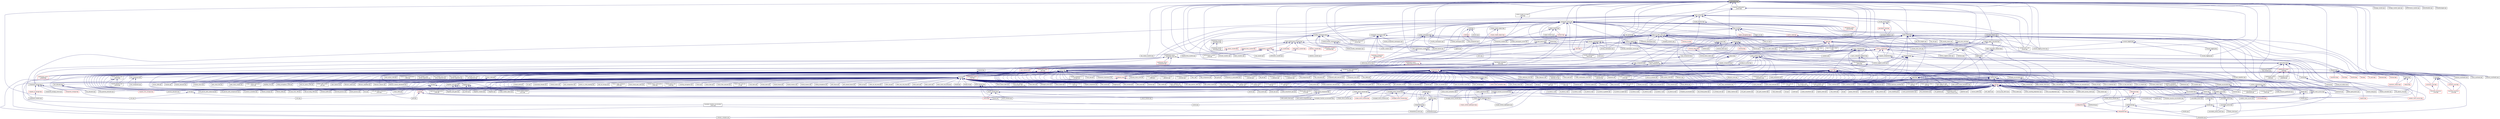 digraph "continuation.hpp"
{
  edge [fontname="Helvetica",fontsize="10",labelfontname="Helvetica",labelfontsize="10"];
  node [fontname="Helvetica",fontsize="10",shape=record];
  Node213 [label="continuation.hpp",height=0.2,width=0.4,color="black", fillcolor="grey75", style="filled", fontcolor="black"];
  Node213 -> Node214 [dir="back",color="midnightblue",fontsize="10",style="solid",fontname="Helvetica"];
  Node214 [label="sine.cpp",height=0.2,width=0.4,color="black", fillcolor="white", style="filled",URL="$d3/d0d/server_2sine_8cpp.html"];
  Node213 -> Node215 [dir="back",color="midnightblue",fontsize="10",style="solid",fontname="Helvetica"];
  Node215 [label="throttle.cpp",height=0.2,width=0.4,color="black", fillcolor="white", style="filled",URL="$de/d56/server_2throttle_8cpp.html"];
  Node213 -> Node216 [dir="back",color="midnightblue",fontsize="10",style="solid",fontname="Helvetica"];
  Node216 [label="throttle.hpp",height=0.2,width=0.4,color="black", fillcolor="white", style="filled",URL="$d2/d2e/throttle_8hpp.html"];
  Node216 -> Node217 [dir="back",color="midnightblue",fontsize="10",style="solid",fontname="Helvetica"];
  Node217 [label="throttle.cpp",height=0.2,width=0.4,color="black", fillcolor="white", style="filled",URL="$db/d02/throttle_8cpp.html"];
  Node216 -> Node218 [dir="back",color="midnightblue",fontsize="10",style="solid",fontname="Helvetica"];
  Node218 [label="throttle_client.cpp",height=0.2,width=0.4,color="black", fillcolor="white", style="filled",URL="$d0/db7/throttle__client_8cpp.html"];
  Node213 -> Node219 [dir="back",color="midnightblue",fontsize="10",style="solid",fontname="Helvetica"];
  Node219 [label="actions.hpp",height=0.2,width=0.4,color="black", fillcolor="white", style="filled",URL="$d4/dad/actions_8hpp.html"];
  Node219 -> Node220 [dir="back",color="midnightblue",fontsize="10",style="solid",fontname="Helvetica"];
  Node220 [label="1d_stencil_4_throttle.cpp",height=0.2,width=0.4,color="black", fillcolor="white", style="filled",URL="$d6/de5/1d__stencil__4__throttle_8cpp.html"];
  Node219 -> Node221 [dir="back",color="midnightblue",fontsize="10",style="solid",fontname="Helvetica"];
  Node221 [label="template_accumulator.hpp",height=0.2,width=0.4,color="black", fillcolor="white", style="filled",URL="$d0/d3f/server_2template__accumulator_8hpp.html"];
  Node221 -> Node222 [dir="back",color="midnightblue",fontsize="10",style="solid",fontname="Helvetica"];
  Node222 [label="template_accumulator.hpp",height=0.2,width=0.4,color="black", fillcolor="white", style="filled",URL="$dd/da9/template__accumulator_8hpp.html"];
  Node222 -> Node223 [dir="back",color="midnightblue",fontsize="10",style="solid",fontname="Helvetica"];
  Node223 [label="template_accumulator\l_client.cpp",height=0.2,width=0.4,color="black", fillcolor="white", style="filled",URL="$df/d93/template__accumulator__client_8cpp.html"];
  Node219 -> Node224 [dir="back",color="midnightblue",fontsize="10",style="solid",fontname="Helvetica"];
  Node224 [label="template_function_accumulator\l_client.cpp",height=0.2,width=0.4,color="black", fillcolor="white", style="filled",URL="$d0/dc6/template__function__accumulator__client_8cpp.html"];
  Node219 -> Node225 [dir="back",color="midnightblue",fontsize="10",style="solid",fontname="Helvetica"];
  Node225 [label="allgather_and_gate.hpp",height=0.2,width=0.4,color="black", fillcolor="white", style="filled",URL="$d9/dbb/allgather__and__gate_8hpp.html"];
  Node225 -> Node226 [dir="back",color="midnightblue",fontsize="10",style="solid",fontname="Helvetica"];
  Node226 [label="allgather_module.cpp",height=0.2,width=0.4,color="black", fillcolor="white", style="filled",URL="$df/de4/allgather__module_8cpp.html"];
  Node225 -> Node227 [dir="back",color="midnightblue",fontsize="10",style="solid",fontname="Helvetica"];
  Node227 [label="allgather_and_gate.cpp",height=0.2,width=0.4,color="black", fillcolor="white", style="filled",URL="$d1/d56/allgather__and__gate_8cpp.html"];
  Node225 -> Node228 [dir="back",color="midnightblue",fontsize="10",style="solid",fontname="Helvetica"];
  Node228 [label="ag_client.cpp",height=0.2,width=0.4,color="black", fillcolor="white", style="filled",URL="$d4/d5d/ag__client_8cpp.html"];
  Node219 -> Node229 [dir="back",color="midnightblue",fontsize="10",style="solid",fontname="Helvetica"];
  Node229 [label="apex_balance.cpp",height=0.2,width=0.4,color="black", fillcolor="white", style="filled",URL="$d4/d8e/apex__balance_8cpp.html"];
  Node219 -> Node230 [dir="back",color="midnightblue",fontsize="10",style="solid",fontname="Helvetica"];
  Node230 [label="apex_fibonacci.cpp",height=0.2,width=0.4,color="black", fillcolor="white", style="filled",URL="$de/de1/apex__fibonacci_8cpp.html"];
  Node219 -> Node231 [dir="back",color="midnightblue",fontsize="10",style="solid",fontname="Helvetica"];
  Node231 [label="apex_policy_engine\l_active_thread_count.cpp",height=0.2,width=0.4,color="black", fillcolor="white", style="filled",URL="$d5/d01/apex__policy__engine__active__thread__count_8cpp.html"];
  Node219 -> Node232 [dir="back",color="midnightblue",fontsize="10",style="solid",fontname="Helvetica"];
  Node232 [label="apex_policy_engine\l_events.cpp",height=0.2,width=0.4,color="black", fillcolor="white", style="filled",URL="$df/d0f/apex__policy__engine__events_8cpp.html"];
  Node219 -> Node233 [dir="back",color="midnightblue",fontsize="10",style="solid",fontname="Helvetica"];
  Node233 [label="apex_policy_engine\l_periodic.cpp",height=0.2,width=0.4,color="black", fillcolor="white", style="filled",URL="$d5/d7b/apex__policy__engine__periodic_8cpp.html"];
  Node219 -> Node234 [dir="back",color="midnightblue",fontsize="10",style="solid",fontname="Helvetica"];
  Node234 [label="async_io_action.cpp",height=0.2,width=0.4,color="black", fillcolor="white", style="filled",URL="$d3/df5/async__io__action_8cpp.html"];
  Node219 -> Node235 [dir="back",color="midnightblue",fontsize="10",style="solid",fontname="Helvetica"];
  Node235 [label="cancelable_action.hpp",height=0.2,width=0.4,color="black", fillcolor="white", style="filled",URL="$d5/d4d/server_2cancelable__action_8hpp.html"];
  Node235 -> Node236 [dir="back",color="midnightblue",fontsize="10",style="solid",fontname="Helvetica"];
  Node236 [label="cancelable_action.cpp",height=0.2,width=0.4,color="black", fillcolor="white", style="filled",URL="$d5/d0c/cancelable__action_8cpp.html"];
  Node235 -> Node237 [dir="back",color="midnightblue",fontsize="10",style="solid",fontname="Helvetica"];
  Node237 [label="cancelable_action.hpp",height=0.2,width=0.4,color="black", fillcolor="white", style="filled",URL="$d0/da3/stubs_2cancelable__action_8hpp.html"];
  Node237 -> Node238 [dir="back",color="midnightblue",fontsize="10",style="solid",fontname="Helvetica"];
  Node238 [label="cancelable_action.hpp",height=0.2,width=0.4,color="black", fillcolor="white", style="filled",URL="$d6/d28/cancelable__action_8hpp.html"];
  Node238 -> Node239 [dir="back",color="midnightblue",fontsize="10",style="solid",fontname="Helvetica"];
  Node239 [label="cancelable_action_client.cpp",height=0.2,width=0.4,color="black", fillcolor="white", style="filled",URL="$d1/db8/cancelable__action__client_8cpp.html"];
  Node219 -> Node240 [dir="back",color="midnightblue",fontsize="10",style="solid",fontname="Helvetica"];
  Node240 [label="hello_world_component.hpp",height=0.2,width=0.4,color="black", fillcolor="white", style="filled",URL="$df/df0/hello__world__component_8hpp.html"];
  Node240 -> Node241 [dir="back",color="midnightblue",fontsize="10",style="solid",fontname="Helvetica"];
  Node241 [label="hello_world_client.cpp",height=0.2,width=0.4,color="black", fillcolor="white", style="filled",URL="$d5/da6/hello__world__client_8cpp.html"];
  Node240 -> Node242 [dir="back",color="midnightblue",fontsize="10",style="solid",fontname="Helvetica"];
  Node242 [label="hello_world_component.cpp",height=0.2,width=0.4,color="black", fillcolor="white", style="filled",URL="$d8/daa/hello__world__component_8cpp.html"];
  Node219 -> Node243 [dir="back",color="midnightblue",fontsize="10",style="solid",fontname="Helvetica"];
  Node243 [label="interpolate1d_client.cpp",height=0.2,width=0.4,color="black", fillcolor="white", style="filled",URL="$d4/da6/interpolate1d__client_8cpp.html"];
  Node219 -> Node244 [dir="back",color="midnightblue",fontsize="10",style="solid",fontname="Helvetica"];
  Node244 [label="component_ctors.cpp",height=0.2,width=0.4,color="black", fillcolor="white", style="filled",URL="$d3/d2a/component__ctors_8cpp.html"];
  Node219 -> Node245 [dir="back",color="midnightblue",fontsize="10",style="solid",fontname="Helvetica"];
  Node245 [label="component_in_executable.cpp",height=0.2,width=0.4,color="black", fillcolor="white", style="filled",URL="$d8/d4b/component__in__executable_8cpp.html"];
  Node219 -> Node246 [dir="back",color="midnightblue",fontsize="10",style="solid",fontname="Helvetica"];
  Node246 [label="component_inheritance.cpp",height=0.2,width=0.4,color="black", fillcolor="white", style="filled",URL="$d8/d55/component__inheritance_8cpp.html"];
  Node219 -> Node247 [dir="back",color="midnightblue",fontsize="10",style="solid",fontname="Helvetica"];
  Node247 [label="component_with_executor.cpp",height=0.2,width=0.4,color="black", fillcolor="white", style="filled",URL="$d4/d20/component__with__executor_8cpp.html"];
  Node219 -> Node248 [dir="back",color="midnightblue",fontsize="10",style="solid",fontname="Helvetica"];
  Node248 [label="factorial.cpp",height=0.2,width=0.4,color="black", fillcolor="white", style="filled",URL="$d9/d00/factorial_8cpp.html"];
  Node219 -> Node249 [dir="back",color="midnightblue",fontsize="10",style="solid",fontname="Helvetica"];
  Node249 [label="fibonacci.cpp",height=0.2,width=0.4,color="black", fillcolor="white", style="filled",URL="$d9/d89/fibonacci_8cpp.html"];
  Node219 -> Node250 [dir="back",color="midnightblue",fontsize="10",style="solid",fontname="Helvetica"];
  Node250 [label="fibonacci_await.cpp",height=0.2,width=0.4,color="black", fillcolor="white", style="filled",URL="$dc/d1c/fibonacci__await_8cpp.html"];
  Node219 -> Node251 [dir="back",color="midnightblue",fontsize="10",style="solid",fontname="Helvetica"];
  Node251 [label="fibonacci_dataflow.cpp",height=0.2,width=0.4,color="black", fillcolor="white", style="filled",URL="$df/d3d/fibonacci__dataflow_8cpp.html"];
  Node219 -> Node252 [dir="back",color="midnightblue",fontsize="10",style="solid",fontname="Helvetica"];
  Node252 [label="fibonacci_futures.cpp",height=0.2,width=0.4,color="black", fillcolor="white", style="filled",URL="$d6/de3/fibonacci__futures_8cpp.html"];
  Node219 -> Node253 [dir="back",color="midnightblue",fontsize="10",style="solid",fontname="Helvetica"];
  Node253 [label="fibonacci_futures_distributed.cpp",height=0.2,width=0.4,color="black", fillcolor="white", style="filled",URL="$d1/dc9/fibonacci__futures__distributed_8cpp.html"];
  Node219 -> Node254 [dir="back",color="midnightblue",fontsize="10",style="solid",fontname="Helvetica"];
  Node254 [label="fibonacci_one.cpp",height=0.2,width=0.4,color="black", fillcolor="white", style="filled",URL="$d8/d78/fibonacci__one_8cpp.html"];
  Node219 -> Node255 [dir="back",color="midnightblue",fontsize="10",style="solid",fontname="Helvetica"];
  Node255 [label="fractals.cpp",height=0.2,width=0.4,color="black", fillcolor="white", style="filled",URL="$d8/d58/fractals_8cpp.html"];
  Node219 -> Node256 [dir="back",color="midnightblue",fontsize="10",style="solid",fontname="Helvetica"];
  Node256 [label="fractals_executor.cpp",height=0.2,width=0.4,color="black", fillcolor="white", style="filled",URL="$d9/da9/fractals__executor_8cpp.html"];
  Node219 -> Node257 [dir="back",color="midnightblue",fontsize="10",style="solid",fontname="Helvetica"];
  Node257 [label="fractals_struct.cpp",height=0.2,width=0.4,color="black", fillcolor="white", style="filled",URL="$d8/d2f/fractals__struct_8cpp.html"];
  Node219 -> Node258 [dir="back",color="midnightblue",fontsize="10",style="solid",fontname="Helvetica"];
  Node258 [label="hello_world.cpp",height=0.2,width=0.4,color="black", fillcolor="white", style="filled",URL="$d0/d67/hello__world_8cpp.html"];
  Node219 -> Node259 [dir="back",color="midnightblue",fontsize="10",style="solid",fontname="Helvetica"];
  Node259 [label="pingpong.cpp",height=0.2,width=0.4,color="black", fillcolor="white", style="filled",URL="$dd/d4d/pingpong_8cpp.html"];
  Node219 -> Node260 [dir="back",color="midnightblue",fontsize="10",style="solid",fontname="Helvetica"];
  Node260 [label="print_to_console.cpp",height=0.2,width=0.4,color="black", fillcolor="white", style="filled",URL="$d7/de6/print__to__console_8cpp.html"];
  Node219 -> Node261 [dir="back",color="midnightblue",fontsize="10",style="solid",fontname="Helvetica"];
  Node261 [label="sierpinski.cpp",height=0.2,width=0.4,color="black", fillcolor="white", style="filled",URL="$d3/d7e/sierpinski_8cpp.html"];
  Node219 -> Node262 [dir="back",color="midnightblue",fontsize="10",style="solid",fontname="Helvetica"];
  Node262 [label="sheneos_compare.cpp",height=0.2,width=0.4,color="black", fillcolor="white", style="filled",URL="$dc/d11/sheneos__compare_8cpp.html"];
  Node219 -> Node263 [dir="back",color="midnightblue",fontsize="10",style="solid",fontname="Helvetica"];
  Node263 [label="spell_check_file.cpp",height=0.2,width=0.4,color="black", fillcolor="white", style="filled",URL="$df/df7/spell__check__file_8cpp.html"];
  Node219 -> Node264 [dir="back",color="midnightblue",fontsize="10",style="solid",fontname="Helvetica"];
  Node264 [label="spell_check_simple.cpp",height=0.2,width=0.4,color="black", fillcolor="white", style="filled",URL="$dd/d54/spell__check__simple_8cpp.html"];
  Node219 -> Node265 [dir="back",color="midnightblue",fontsize="10",style="solid",fontname="Helvetica"];
  Node265 [label="simple_central_tuplespace\l_client.cpp",height=0.2,width=0.4,color="black", fillcolor="white", style="filled",URL="$d1/d7b/simple__central__tuplespace__client_8cpp.html"];
  Node219 -> Node266 [dir="back",color="midnightblue",fontsize="10",style="solid",fontname="Helvetica"];
  Node266 [label="lcos.hpp",height=0.2,width=0.4,color="black", fillcolor="white", style="filled",URL="$d5/deb/lcos_8hpp.html"];
  Node266 -> Node227 [dir="back",color="midnightblue",fontsize="10",style="solid",fontname="Helvetica"];
  Node266 -> Node229 [dir="back",color="midnightblue",fontsize="10",style="solid",fontname="Helvetica"];
  Node266 -> Node231 [dir="back",color="midnightblue",fontsize="10",style="solid",fontname="Helvetica"];
  Node266 -> Node232 [dir="back",color="midnightblue",fontsize="10",style="solid",fontname="Helvetica"];
  Node266 -> Node233 [dir="back",color="midnightblue",fontsize="10",style="solid",fontname="Helvetica"];
  Node266 -> Node267 [dir="back",color="midnightblue",fontsize="10",style="solid",fontname="Helvetica"];
  Node267 [label="heartbeat.cpp",height=0.2,width=0.4,color="black", fillcolor="white", style="filled",URL="$d8/d98/heartbeat_8cpp.html"];
  Node266 -> Node240 [dir="back",color="midnightblue",fontsize="10",style="solid",fontname="Helvetica"];
  Node266 -> Node268 [dir="back",color="midnightblue",fontsize="10",style="solid",fontname="Helvetica"];
  Node268 [label="row.hpp",height=0.2,width=0.4,color="black", fillcolor="white", style="filled",URL="$dc/d69/row_8hpp.html"];
  Node268 -> Node269 [dir="back",color="midnightblue",fontsize="10",style="solid",fontname="Helvetica"];
  Node269 [label="grid.hpp",height=0.2,width=0.4,color="red", fillcolor="white", style="filled",URL="$dc/d8a/grid_8hpp.html"];
  Node269 -> Node270 [dir="back",color="midnightblue",fontsize="10",style="solid",fontname="Helvetica"];
  Node270 [label="jacobi.cpp",height=0.2,width=0.4,color="black", fillcolor="white", style="filled",URL="$d2/d27/jacobi_8cpp.html"];
  Node269 -> Node271 [dir="back",color="midnightblue",fontsize="10",style="solid",fontname="Helvetica"];
  Node271 [label="solver.hpp",height=0.2,width=0.4,color="red", fillcolor="white", style="filled",URL="$db/d9a/server_2solver_8hpp.html"];
  Node271 -> Node273 [dir="back",color="midnightblue",fontsize="10",style="solid",fontname="Helvetica"];
  Node273 [label="solver.cpp",height=0.2,width=0.4,color="black", fillcolor="white", style="filled",URL="$d6/d94/solver_8cpp.html"];
  Node269 -> Node274 [dir="back",color="midnightblue",fontsize="10",style="solid",fontname="Helvetica"];
  Node274 [label="grid.cpp",height=0.2,width=0.4,color="black", fillcolor="white", style="filled",URL="$d6/d1b/jacobi__component_2grid_8cpp.html"];
  Node268 -> Node275 [dir="back",color="midnightblue",fontsize="10",style="solid",fontname="Helvetica"];
  Node275 [label="stencil_iterator.hpp",height=0.2,width=0.4,color="black", fillcolor="white", style="filled",URL="$dc/d5c/server_2stencil__iterator_8hpp.html"];
  Node275 -> Node271 [dir="back",color="midnightblue",fontsize="10",style="solid",fontname="Helvetica"];
  Node275 -> Node276 [dir="back",color="midnightblue",fontsize="10",style="solid",fontname="Helvetica"];
  Node276 [label="stencil_iterator.cpp",height=0.2,width=0.4,color="black", fillcolor="white", style="filled",URL="$d6/de1/server_2stencil__iterator_8cpp.html"];
  Node275 -> Node277 [dir="back",color="midnightblue",fontsize="10",style="solid",fontname="Helvetica"];
  Node277 [label="stencil_iterator.cpp",height=0.2,width=0.4,color="black", fillcolor="white", style="filled",URL="$d7/d71/stencil__iterator_8cpp.html"];
  Node268 -> Node274 [dir="back",color="midnightblue",fontsize="10",style="solid",fontname="Helvetica"];
  Node266 -> Node278 [dir="back",color="midnightblue",fontsize="10",style="solid",fontname="Helvetica"];
  Node278 [label="stencil_iterator.hpp",height=0.2,width=0.4,color="black", fillcolor="white", style="filled",URL="$d4/dc8/stencil__iterator_8hpp.html"];
  Node278 -> Node271 [dir="back",color="midnightblue",fontsize="10",style="solid",fontname="Helvetica"];
  Node278 -> Node275 [dir="back",color="midnightblue",fontsize="10",style="solid",fontname="Helvetica"];
  Node278 -> Node277 [dir="back",color="midnightblue",fontsize="10",style="solid",fontname="Helvetica"];
  Node266 -> Node275 [dir="back",color="midnightblue",fontsize="10",style="solid",fontname="Helvetica"];
  Node266 -> Node279 [dir="back",color="midnightblue",fontsize="10",style="solid",fontname="Helvetica"];
  Node279 [label="jacobi_hpx.cpp",height=0.2,width=0.4,color="black", fillcolor="white", style="filled",URL="$d8/d72/jacobi__hpx_8cpp.html"];
  Node266 -> Node280 [dir="back",color="midnightblue",fontsize="10",style="solid",fontname="Helvetica"];
  Node280 [label="jacobi_nonuniform_hpx.cpp",height=0.2,width=0.4,color="black", fillcolor="white", style="filled",URL="$de/d56/jacobi__nonuniform__hpx_8cpp.html"];
  Node266 -> Node281 [dir="back",color="midnightblue",fontsize="10",style="solid",fontname="Helvetica"];
  Node281 [label="enumerate_threads.cpp",height=0.2,width=0.4,color="black", fillcolor="white", style="filled",URL="$d3/dd4/enumerate__threads_8cpp.html"];
  Node266 -> Node250 [dir="back",color="midnightblue",fontsize="10",style="solid",fontname="Helvetica"];
  Node266 -> Node251 [dir="back",color="midnightblue",fontsize="10",style="solid",fontname="Helvetica"];
  Node266 -> Node252 [dir="back",color="midnightblue",fontsize="10",style="solid",fontname="Helvetica"];
  Node266 -> Node253 [dir="back",color="midnightblue",fontsize="10",style="solid",fontname="Helvetica"];
  Node266 -> Node255 [dir="back",color="midnightblue",fontsize="10",style="solid",fontname="Helvetica"];
  Node266 -> Node256 [dir="back",color="midnightblue",fontsize="10",style="solid",fontname="Helvetica"];
  Node266 -> Node257 [dir="back",color="midnightblue",fontsize="10",style="solid",fontname="Helvetica"];
  Node266 -> Node258 [dir="back",color="midnightblue",fontsize="10",style="solid",fontname="Helvetica"];
  Node266 -> Node282 [dir="back",color="midnightblue",fontsize="10",style="solid",fontname="Helvetica"];
  Node282 [label="latch_local.cpp",height=0.2,width=0.4,color="black", fillcolor="white", style="filled",URL="$dd/dd3/latch__local_8cpp.html"];
  Node266 -> Node283 [dir="back",color="midnightblue",fontsize="10",style="solid",fontname="Helvetica"];
  Node283 [label="latch_remote.cpp",height=0.2,width=0.4,color="black", fillcolor="white", style="filled",URL="$df/d59/latch__remote_8cpp.html"];
  Node266 -> Node284 [dir="back",color="midnightblue",fontsize="10",style="solid",fontname="Helvetica"];
  Node284 [label="local_channel.cpp",height=0.2,width=0.4,color="black", fillcolor="white", style="filled",URL="$d0/d3e/local__channel_8cpp.html"];
  Node266 -> Node259 [dir="back",color="midnightblue",fontsize="10",style="solid",fontname="Helvetica"];
  Node266 -> Node285 [dir="back",color="midnightblue",fontsize="10",style="solid",fontname="Helvetica"];
  Node285 [label="shared_mutex.cpp",height=0.2,width=0.4,color="black", fillcolor="white", style="filled",URL="$da/d0b/shared__mutex_8cpp.html"];
  Node266 -> Node286 [dir="back",color="midnightblue",fontsize="10",style="solid",fontname="Helvetica"];
  Node286 [label="wait_composition.cpp",height=0.2,width=0.4,color="black", fillcolor="white", style="filled",URL="$d6/d13/wait__composition_8cpp.html"];
  Node266 -> Node262 [dir="back",color="midnightblue",fontsize="10",style="solid",fontname="Helvetica"];
  Node266 -> Node263 [dir="back",color="midnightblue",fontsize="10",style="solid",fontname="Helvetica"];
  Node266 -> Node264 [dir="back",color="midnightblue",fontsize="10",style="solid",fontname="Helvetica"];
  Node266 -> Node265 [dir="back",color="midnightblue",fontsize="10",style="solid",fontname="Helvetica"];
  Node266 -> Node287 [dir="back",color="midnightblue",fontsize="10",style="solid",fontname="Helvetica"];
  Node287 [label="hpx.hpp",height=0.2,width=0.4,color="red", fillcolor="white", style="filled",URL="$d0/daa/hpx_8hpp.html"];
  Node287 -> Node288 [dir="back",color="midnightblue",fontsize="10",style="solid",fontname="Helvetica"];
  Node288 [label="1d_stencil_1.cpp",height=0.2,width=0.4,color="black", fillcolor="white", style="filled",URL="$d2/db1/1d__stencil__1_8cpp.html"];
  Node287 -> Node289 [dir="back",color="midnightblue",fontsize="10",style="solid",fontname="Helvetica"];
  Node289 [label="1d_stencil_2.cpp",height=0.2,width=0.4,color="black", fillcolor="white", style="filled",URL="$d3/dd1/1d__stencil__2_8cpp.html"];
  Node287 -> Node290 [dir="back",color="midnightblue",fontsize="10",style="solid",fontname="Helvetica"];
  Node290 [label="1d_stencil_3.cpp",height=0.2,width=0.4,color="black", fillcolor="white", style="filled",URL="$db/d19/1d__stencil__3_8cpp.html"];
  Node287 -> Node291 [dir="back",color="midnightblue",fontsize="10",style="solid",fontname="Helvetica"];
  Node291 [label="1d_stencil_4.cpp",height=0.2,width=0.4,color="black", fillcolor="white", style="filled",URL="$d1/d7d/1d__stencil__4_8cpp.html"];
  Node287 -> Node292 [dir="back",color="midnightblue",fontsize="10",style="solid",fontname="Helvetica"];
  Node292 [label="1d_stencil_4_parallel.cpp",height=0.2,width=0.4,color="black", fillcolor="white", style="filled",URL="$d6/d05/1d__stencil__4__parallel_8cpp.html"];
  Node287 -> Node293 [dir="back",color="midnightblue",fontsize="10",style="solid",fontname="Helvetica"];
  Node293 [label="1d_stencil_4_repart.cpp",height=0.2,width=0.4,color="black", fillcolor="white", style="filled",URL="$d0/d6b/1d__stencil__4__repart_8cpp.html"];
  Node287 -> Node220 [dir="back",color="midnightblue",fontsize="10",style="solid",fontname="Helvetica"];
  Node287 -> Node294 [dir="back",color="midnightblue",fontsize="10",style="solid",fontname="Helvetica"];
  Node294 [label="1d_stencil_5.cpp",height=0.2,width=0.4,color="black", fillcolor="white", style="filled",URL="$d7/d2a/1d__stencil__5_8cpp.html"];
  Node287 -> Node295 [dir="back",color="midnightblue",fontsize="10",style="solid",fontname="Helvetica"];
  Node295 [label="1d_stencil_6.cpp",height=0.2,width=0.4,color="black", fillcolor="white", style="filled",URL="$db/de7/1d__stencil__6_8cpp.html"];
  Node287 -> Node296 [dir="back",color="midnightblue",fontsize="10",style="solid",fontname="Helvetica"];
  Node296 [label="1d_stencil_7.cpp",height=0.2,width=0.4,color="black", fillcolor="white", style="filled",URL="$d4/d5a/1d__stencil__7_8cpp.html"];
  Node287 -> Node297 [dir="back",color="midnightblue",fontsize="10",style="solid",fontname="Helvetica"];
  Node297 [label="1d_stencil_8.cpp",height=0.2,width=0.4,color="black", fillcolor="white", style="filled",URL="$df/de0/1d__stencil__8_8cpp.html"];
  Node287 -> Node298 [dir="back",color="midnightblue",fontsize="10",style="solid",fontname="Helvetica"];
  Node298 [label="accumulator.cpp",height=0.2,width=0.4,color="black", fillcolor="white", style="filled",URL="$d1/d81/accumulator_8cpp.html"];
  Node287 -> Node299 [dir="back",color="midnightblue",fontsize="10",style="solid",fontname="Helvetica"];
  Node299 [label="accumulator.hpp",height=0.2,width=0.4,color="black", fillcolor="white", style="filled",URL="$d4/d9d/server_2accumulator_8hpp.html"];
  Node299 -> Node298 [dir="back",color="midnightblue",fontsize="10",style="solid",fontname="Helvetica"];
  Node299 -> Node300 [dir="back",color="midnightblue",fontsize="10",style="solid",fontname="Helvetica"];
  Node300 [label="accumulator.hpp",height=0.2,width=0.4,color="red", fillcolor="white", style="filled",URL="$d8/d5e/accumulator_8hpp.html"];
  Node287 -> Node302 [dir="back",color="midnightblue",fontsize="10",style="solid",fontname="Helvetica"];
  Node302 [label="template_function_accumulator.hpp",height=0.2,width=0.4,color="black", fillcolor="white", style="filled",URL="$d7/da6/server_2template__function__accumulator_8hpp.html"];
  Node302 -> Node303 [dir="back",color="midnightblue",fontsize="10",style="solid",fontname="Helvetica"];
  Node303 [label="template_function_accumulator.cpp",height=0.2,width=0.4,color="black", fillcolor="white", style="filled",URL="$d5/d02/template__function__accumulator_8cpp.html"];
  Node302 -> Node304 [dir="back",color="midnightblue",fontsize="10",style="solid",fontname="Helvetica"];
  Node304 [label="template_function_accumulator.hpp",height=0.2,width=0.4,color="black", fillcolor="white", style="filled",URL="$d3/de9/template__function__accumulator_8hpp.html"];
  Node304 -> Node224 [dir="back",color="midnightblue",fontsize="10",style="solid",fontname="Helvetica"];
  Node287 -> Node305 [dir="back",color="midnightblue",fontsize="10",style="solid",fontname="Helvetica"];
  Node305 [label="template_accumulator.cpp",height=0.2,width=0.4,color="black", fillcolor="white", style="filled",URL="$d0/d4a/template__accumulator_8cpp.html"];
  Node287 -> Node303 [dir="back",color="midnightblue",fontsize="10",style="solid",fontname="Helvetica"];
  Node287 -> Node304 [dir="back",color="midnightblue",fontsize="10",style="solid",fontname="Helvetica"];
  Node287 -> Node226 [dir="back",color="midnightblue",fontsize="10",style="solid",fontname="Helvetica"];
  Node287 -> Node306 [dir="back",color="midnightblue",fontsize="10",style="solid",fontname="Helvetica"];
  Node306 [label="allgather.cpp",height=0.2,width=0.4,color="black", fillcolor="white", style="filled",URL="$d7/d06/allgather_8cpp.html"];
  Node287 -> Node227 [dir="back",color="midnightblue",fontsize="10",style="solid",fontname="Helvetica"];
  Node287 -> Node228 [dir="back",color="midnightblue",fontsize="10",style="solid",fontname="Helvetica"];
  Node287 -> Node307 [dir="back",color="midnightblue",fontsize="10",style="solid",fontname="Helvetica"];
  Node307 [label="hpx_thread_phase.cpp",height=0.2,width=0.4,color="black", fillcolor="white", style="filled",URL="$d5/dca/hpx__thread__phase_8cpp.html"];
  Node287 -> Node308 [dir="back",color="midnightblue",fontsize="10",style="solid",fontname="Helvetica"];
  Node308 [label="os_thread_num.cpp",height=0.2,width=0.4,color="black", fillcolor="white", style="filled",URL="$d2/dfb/os__thread__num_8cpp.html"];
  Node287 -> Node236 [dir="back",color="midnightblue",fontsize="10",style="solid",fontname="Helvetica"];
  Node287 -> Node235 [dir="back",color="midnightblue",fontsize="10",style="solid",fontname="Helvetica"];
  Node287 -> Node237 [dir="back",color="midnightblue",fontsize="10",style="solid",fontname="Helvetica"];
  Node287 -> Node239 [dir="back",color="midnightblue",fontsize="10",style="solid",fontname="Helvetica"];
  Node287 -> Node309 [dir="back",color="midnightblue",fontsize="10",style="solid",fontname="Helvetica"];
  Node309 [label="cublas_matmul.cpp",height=0.2,width=0.4,color="black", fillcolor="white", style="filled",URL="$dd/d84/cublas__matmul_8cpp.html"];
  Node287 -> Node310 [dir="back",color="midnightblue",fontsize="10",style="solid",fontname="Helvetica"];
  Node310 [label="win_perf_counters.cpp",height=0.2,width=0.4,color="black", fillcolor="white", style="filled",URL="$d8/d11/win__perf__counters_8cpp.html"];
  Node287 -> Node311 [dir="back",color="midnightblue",fontsize="10",style="solid",fontname="Helvetica"];
  Node311 [label="win_perf_counters.hpp",height=0.2,width=0.4,color="black", fillcolor="white", style="filled",URL="$d5/da7/win__perf__counters_8hpp.html"];
  Node287 -> Node240 [dir="back",color="midnightblue",fontsize="10",style="solid",fontname="Helvetica"];
  Node287 -> Node312 [dir="back",color="midnightblue",fontsize="10",style="solid",fontname="Helvetica"];
  Node312 [label="interpolate1d.cpp",height=0.2,width=0.4,color="black", fillcolor="white", style="filled",URL="$d0/d05/interpolate1d_8cpp.html"];
  Node287 -> Node313 [dir="back",color="midnightblue",fontsize="10",style="solid",fontname="Helvetica"];
  Node313 [label="partition.hpp",height=0.2,width=0.4,color="black", fillcolor="white", style="filled",URL="$d0/d7a/examples_2interpolate1d_2interpolate1d_2partition_8hpp.html"];
  Node313 -> Node312 [dir="back",color="midnightblue",fontsize="10",style="solid",fontname="Helvetica"];
  Node313 -> Node314 [dir="back",color="midnightblue",fontsize="10",style="solid",fontname="Helvetica"];
  Node314 [label="interpolate1d.hpp",height=0.2,width=0.4,color="black", fillcolor="white", style="filled",URL="$d4/dc7/interpolate1d_8hpp.html"];
  Node314 -> Node312 [dir="back",color="midnightblue",fontsize="10",style="solid",fontname="Helvetica"];
  Node314 -> Node243 [dir="back",color="midnightblue",fontsize="10",style="solid",fontname="Helvetica"];
  Node287 -> Node315 [dir="back",color="midnightblue",fontsize="10",style="solid",fontname="Helvetica"];
  Node315 [label="partition.hpp",height=0.2,width=0.4,color="black", fillcolor="white", style="filled",URL="$d0/dff/examples_2interpolate1d_2interpolate1d_2server_2partition_8hpp.html"];
  Node315 -> Node313 [dir="back",color="midnightblue",fontsize="10",style="solid",fontname="Helvetica"];
  Node315 -> Node316 [dir="back",color="midnightblue",fontsize="10",style="solid",fontname="Helvetica"];
  Node316 [label="partition.cpp",height=0.2,width=0.4,color="black", fillcolor="white", style="filled",URL="$d0/d4f/examples_2interpolate1d_2interpolate1d_2server_2partition_8cpp.html"];
  Node287 -> Node314 [dir="back",color="midnightblue",fontsize="10",style="solid",fontname="Helvetica"];
  Node287 -> Node317 [dir="back",color="midnightblue",fontsize="10",style="solid",fontname="Helvetica"];
  Node317 [label="read_values.cpp",height=0.2,width=0.4,color="black", fillcolor="white", style="filled",URL="$d0/d8c/interpolate1d_2interpolate1d_2read__values_8cpp.html"];
  Node287 -> Node316 [dir="back",color="midnightblue",fontsize="10",style="solid",fontname="Helvetica"];
  Node287 -> Node270 [dir="back",color="midnightblue",fontsize="10",style="solid",fontname="Helvetica"];
  Node287 -> Node274 [dir="back",color="midnightblue",fontsize="10",style="solid",fontname="Helvetica"];
  Node287 -> Node318 [dir="back",color="midnightblue",fontsize="10",style="solid",fontname="Helvetica"];
  Node318 [label="row.cpp",height=0.2,width=0.4,color="black", fillcolor="white", style="filled",URL="$d3/d86/server_2row_8cpp.html"];
  Node287 -> Node273 [dir="back",color="midnightblue",fontsize="10",style="solid",fontname="Helvetica"];
  Node287 -> Node276 [dir="back",color="midnightblue",fontsize="10",style="solid",fontname="Helvetica"];
  Node287 -> Node277 [dir="back",color="midnightblue",fontsize="10",style="solid",fontname="Helvetica"];
  Node287 -> Node319 [dir="back",color="midnightblue",fontsize="10",style="solid",fontname="Helvetica"];
  Node319 [label="jacobi.cpp",height=0.2,width=0.4,color="black", fillcolor="white", style="filled",URL="$d3/d44/smp_2jacobi_8cpp.html"];
  Node287 -> Node279 [dir="back",color="midnightblue",fontsize="10",style="solid",fontname="Helvetica"];
  Node287 -> Node320 [dir="back",color="midnightblue",fontsize="10",style="solid",fontname="Helvetica"];
  Node320 [label="jacobi_nonuniform.cpp",height=0.2,width=0.4,color="black", fillcolor="white", style="filled",URL="$dd/ddc/jacobi__nonuniform_8cpp.html"];
  Node287 -> Node280 [dir="back",color="midnightblue",fontsize="10",style="solid",fontname="Helvetica"];
  Node287 -> Node321 [dir="back",color="midnightblue",fontsize="10",style="solid",fontname="Helvetica"];
  Node321 [label="nqueen.cpp",height=0.2,width=0.4,color="black", fillcolor="white", style="filled",URL="$db/dca/nqueen_8cpp.html"];
  Node287 -> Node322 [dir="back",color="midnightblue",fontsize="10",style="solid",fontname="Helvetica"];
  Node322 [label="nqueen.hpp",height=0.2,width=0.4,color="black", fillcolor="white", style="filled",URL="$de/d58/server_2nqueen_8hpp.html"];
  Node322 -> Node321 [dir="back",color="midnightblue",fontsize="10",style="solid",fontname="Helvetica"];
  Node322 -> Node323 [dir="back",color="midnightblue",fontsize="10",style="solid",fontname="Helvetica"];
  Node323 [label="nqueen.hpp",height=0.2,width=0.4,color="red", fillcolor="white", style="filled",URL="$da/dfd/stubs_2nqueen_8hpp.html"];
  Node287 -> Node325 [dir="back",color="midnightblue",fontsize="10",style="solid",fontname="Helvetica"];
  Node325 [label="nqueen_client.cpp",height=0.2,width=0.4,color="black", fillcolor="white", style="filled",URL="$d3/d5e/nqueen__client_8cpp.html"];
  Node287 -> Node214 [dir="back",color="midnightblue",fontsize="10",style="solid",fontname="Helvetica"];
  Node287 -> Node326 [dir="back",color="midnightblue",fontsize="10",style="solid",fontname="Helvetica"];
  Node326 [label="sine.hpp",height=0.2,width=0.4,color="black", fillcolor="white", style="filled",URL="$d8/dac/sine_8hpp.html"];
  Node326 -> Node214 [dir="back",color="midnightblue",fontsize="10",style="solid",fontname="Helvetica"];
  Node326 -> Node327 [dir="back",color="midnightblue",fontsize="10",style="solid",fontname="Helvetica"];
  Node327 [label="sine.cpp",height=0.2,width=0.4,color="black", fillcolor="white", style="filled",URL="$d5/dd8/sine_8cpp.html"];
  Node287 -> Node327 [dir="back",color="midnightblue",fontsize="10",style="solid",fontname="Helvetica"];
  Node287 -> Node328 [dir="back",color="midnightblue",fontsize="10",style="solid",fontname="Helvetica"];
  Node328 [label="sine_client.cpp",height=0.2,width=0.4,color="black", fillcolor="white", style="filled",URL="$db/d62/sine__client_8cpp.html"];
  Node287 -> Node329 [dir="back",color="midnightblue",fontsize="10",style="solid",fontname="Helvetica"];
  Node329 [label="qt.cpp",height=0.2,width=0.4,color="black", fillcolor="white", style="filled",URL="$df/d90/qt_8cpp.html"];
  Node287 -> Node330 [dir="back",color="midnightblue",fontsize="10",style="solid",fontname="Helvetica"];
  Node330 [label="queue_client.cpp",height=0.2,width=0.4,color="black", fillcolor="white", style="filled",URL="$d7/d96/queue__client_8cpp.html"];
  Node287 -> Node331 [dir="back",color="midnightblue",fontsize="10",style="solid",fontname="Helvetica"];
  Node331 [label="customize_async.cpp",height=0.2,width=0.4,color="black", fillcolor="white", style="filled",URL="$d0/d82/customize__async_8cpp.html"];
  Node287 -> Node332 [dir="back",color="midnightblue",fontsize="10",style="solid",fontname="Helvetica"];
  Node332 [label="data_actions.cpp",height=0.2,width=0.4,color="black", fillcolor="white", style="filled",URL="$dc/d68/data__actions_8cpp.html"];
  Node287 -> Node333 [dir="back",color="midnightblue",fontsize="10",style="solid",fontname="Helvetica"];
  Node333 [label="error_handling.cpp",height=0.2,width=0.4,color="black", fillcolor="white", style="filled",URL="$d9/d96/error__handling_8cpp.html"];
  Node287 -> Node334 [dir="back",color="midnightblue",fontsize="10",style="solid",fontname="Helvetica"];
  Node334 [label="event_synchronization.cpp",height=0.2,width=0.4,color="black", fillcolor="white", style="filled",URL="$d0/d35/event__synchronization_8cpp.html"];
  Node287 -> Node248 [dir="back",color="midnightblue",fontsize="10",style="solid",fontname="Helvetica"];
  Node287 -> Node335 [dir="back",color="midnightblue",fontsize="10",style="solid",fontname="Helvetica"];
  Node335 [label="file_serialization.cpp",height=0.2,width=0.4,color="black", fillcolor="white", style="filled",URL="$de/d58/file__serialization_8cpp.html"];
  Node287 -> Node336 [dir="back",color="midnightblue",fontsize="10",style="solid",fontname="Helvetica"];
  Node336 [label="init_globally.cpp",height=0.2,width=0.4,color="black", fillcolor="white", style="filled",URL="$d6/dad/init__globally_8cpp.html"];
  Node287 -> Node337 [dir="back",color="midnightblue",fontsize="10",style="solid",fontname="Helvetica"];
  Node337 [label="interest_calculator.cpp",height=0.2,width=0.4,color="black", fillcolor="white", style="filled",URL="$d2/d86/interest__calculator_8cpp.html"];
  Node287 -> Node338 [dir="back",color="midnightblue",fontsize="10",style="solid",fontname="Helvetica"];
  Node338 [label="non_atomic_rma.cpp",height=0.2,width=0.4,color="black", fillcolor="white", style="filled",URL="$d7/d8b/non__atomic__rma_8cpp.html"];
  Node287 -> Node339 [dir="back",color="midnightblue",fontsize="10",style="solid",fontname="Helvetica"];
  Node339 [label="partitioned_vector\l_spmd_foreach.cpp",height=0.2,width=0.4,color="black", fillcolor="white", style="filled",URL="$db/d7c/partitioned__vector__spmd__foreach_8cpp.html"];
  Node287 -> Node340 [dir="back",color="midnightblue",fontsize="10",style="solid",fontname="Helvetica"];
  Node340 [label="pipeline1.cpp",height=0.2,width=0.4,color="black", fillcolor="white", style="filled",URL="$d5/d77/pipeline1_8cpp.html"];
  Node287 -> Node341 [dir="back",color="midnightblue",fontsize="10",style="solid",fontname="Helvetica"];
  Node341 [label="quicksort.cpp",height=0.2,width=0.4,color="black", fillcolor="white", style="filled",URL="$d3/d1e/quicksort_8cpp.html"];
  Node287 -> Node342 [dir="back",color="midnightblue",fontsize="10",style="solid",fontname="Helvetica"];
  Node342 [label="receive_buffer.cpp",height=0.2,width=0.4,color="black", fillcolor="white", style="filled",URL="$d7/d10/receive__buffer_8cpp.html"];
  Node287 -> Node343 [dir="back",color="midnightblue",fontsize="10",style="solid",fontname="Helvetica"];
  Node343 [label="safe_object.cpp",height=0.2,width=0.4,color="black", fillcolor="white", style="filled",URL="$dd/d52/safe__object_8cpp.html"];
  Node287 -> Node344 [dir="back",color="midnightblue",fontsize="10",style="solid",fontname="Helvetica"];
  Node344 [label="sort_by_key_demo.cpp",height=0.2,width=0.4,color="black", fillcolor="white", style="filled",URL="$da/d20/sort__by__key__demo_8cpp.html"];
  Node287 -> Node345 [dir="back",color="midnightblue",fontsize="10",style="solid",fontname="Helvetica"];
  Node345 [label="timed_wake.cpp",height=0.2,width=0.4,color="black", fillcolor="white", style="filled",URL="$d8/df9/timed__wake_8cpp.html"];
  Node287 -> Node346 [dir="back",color="midnightblue",fontsize="10",style="solid",fontname="Helvetica"];
  Node346 [label="vector_counting_dotproduct.cpp",height=0.2,width=0.4,color="black", fillcolor="white", style="filled",URL="$df/de9/vector__counting__dotproduct_8cpp.html"];
  Node287 -> Node347 [dir="back",color="midnightblue",fontsize="10",style="solid",fontname="Helvetica"];
  Node347 [label="vector_zip_dotproduct.cpp",height=0.2,width=0.4,color="black", fillcolor="white", style="filled",URL="$dc/d18/vector__zip__dotproduct_8cpp.html"];
  Node287 -> Node348 [dir="back",color="midnightblue",fontsize="10",style="solid",fontname="Helvetica"];
  Node348 [label="zerocopy_rdma.cpp",height=0.2,width=0.4,color="black", fillcolor="white", style="filled",URL="$d1/dad/zerocopy__rdma_8cpp.html"];
  Node287 -> Node349 [dir="back",color="midnightblue",fontsize="10",style="solid",fontname="Helvetica"];
  Node349 [label="random_mem_access.cpp",height=0.2,width=0.4,color="black", fillcolor="white", style="filled",URL="$d1/d51/random__mem__access_8cpp.html"];
  Node287 -> Node350 [dir="back",color="midnightblue",fontsize="10",style="solid",fontname="Helvetica"];
  Node350 [label="random_mem_access.hpp",height=0.2,width=0.4,color="black", fillcolor="white", style="filled",URL="$d0/d19/server_2random__mem__access_8hpp.html"];
  Node350 -> Node349 [dir="back",color="midnightblue",fontsize="10",style="solid",fontname="Helvetica"];
  Node350 -> Node351 [dir="back",color="midnightblue",fontsize="10",style="solid",fontname="Helvetica"];
  Node351 [label="random_mem_access.hpp",height=0.2,width=0.4,color="red", fillcolor="white", style="filled",URL="$d3/d32/stubs_2random__mem__access_8hpp.html"];
  Node287 -> Node353 [dir="back",color="midnightblue",fontsize="10",style="solid",fontname="Helvetica"];
  Node353 [label="random_mem_access_client.cpp",height=0.2,width=0.4,color="black", fillcolor="white", style="filled",URL="$df/d1b/random__mem__access__client_8cpp.html"];
  Node287 -> Node354 [dir="back",color="midnightblue",fontsize="10",style="solid",fontname="Helvetica"];
  Node354 [label="oversubscribing_resource\l_partitioner.cpp",height=0.2,width=0.4,color="black", fillcolor="white", style="filled",URL="$dd/dee/oversubscribing__resource__partitioner_8cpp.html"];
  Node287 -> Node355 [dir="back",color="midnightblue",fontsize="10",style="solid",fontname="Helvetica"];
  Node355 [label="simple_resource_partitioner.cpp",height=0.2,width=0.4,color="black", fillcolor="white", style="filled",URL="$d5/df9/simple__resource__partitioner_8cpp.html"];
  Node287 -> Node356 [dir="back",color="midnightblue",fontsize="10",style="solid",fontname="Helvetica"];
  Node356 [label="dimension.hpp",height=0.2,width=0.4,color="red", fillcolor="white", style="filled",URL="$d6/d39/sheneos_2sheneos_2dimension_8hpp.html"];
  Node356 -> Node362 [dir="back",color="midnightblue",fontsize="10",style="solid",fontname="Helvetica"];
  Node362 [label="partition3d.hpp",height=0.2,width=0.4,color="black", fillcolor="white", style="filled",URL="$dd/dbf/server_2partition3d_8hpp.html"];
  Node362 -> Node363 [dir="back",color="midnightblue",fontsize="10",style="solid",fontname="Helvetica"];
  Node363 [label="partition3d.hpp",height=0.2,width=0.4,color="black", fillcolor="white", style="filled",URL="$d1/d50/partition3d_8hpp.html"];
  Node363 -> Node359 [dir="back",color="midnightblue",fontsize="10",style="solid",fontname="Helvetica"];
  Node359 [label="interpolator.cpp",height=0.2,width=0.4,color="black", fillcolor="white", style="filled",URL="$d5/d02/interpolator_8cpp.html"];
  Node363 -> Node364 [dir="back",color="midnightblue",fontsize="10",style="solid",fontname="Helvetica"];
  Node364 [label="interpolator.hpp",height=0.2,width=0.4,color="red", fillcolor="white", style="filled",URL="$dc/d3b/interpolator_8hpp.html"];
  Node364 -> Node359 [dir="back",color="midnightblue",fontsize="10",style="solid",fontname="Helvetica"];
  Node364 -> Node262 [dir="back",color="midnightblue",fontsize="10",style="solid",fontname="Helvetica"];
  Node362 -> Node361 [dir="back",color="midnightblue",fontsize="10",style="solid",fontname="Helvetica"];
  Node361 [label="partition3d.cpp",height=0.2,width=0.4,color="black", fillcolor="white", style="filled",URL="$de/d70/partition3d_8cpp.html"];
  Node287 -> Node359 [dir="back",color="midnightblue",fontsize="10",style="solid",fontname="Helvetica"];
  Node287 -> Node363 [dir="back",color="midnightblue",fontsize="10",style="solid",fontname="Helvetica"];
  Node287 -> Node362 [dir="back",color="midnightblue",fontsize="10",style="solid",fontname="Helvetica"];
  Node287 -> Node364 [dir="back",color="midnightblue",fontsize="10",style="solid",fontname="Helvetica"];
  Node287 -> Node367 [dir="back",color="midnightblue",fontsize="10",style="solid",fontname="Helvetica"];
  Node367 [label="configuration.hpp",height=0.2,width=0.4,color="red", fillcolor="white", style="filled",URL="$dc/d0a/configuration_8hpp.html"];
  Node367 -> Node364 [dir="back",color="midnightblue",fontsize="10",style="solid",fontname="Helvetica"];
  Node287 -> Node360 [dir="back",color="midnightblue",fontsize="10",style="solid",fontname="Helvetica"];
  Node360 [label="read_values.cpp",height=0.2,width=0.4,color="black", fillcolor="white", style="filled",URL="$d7/da4/sheneos_2sheneos_2read__values_8cpp.html"];
  Node287 -> Node361 [dir="back",color="midnightblue",fontsize="10",style="solid",fontname="Helvetica"];
  Node287 -> Node215 [dir="back",color="midnightblue",fontsize="10",style="solid",fontname="Helvetica"];
  Node287 -> Node372 [dir="back",color="midnightblue",fontsize="10",style="solid",fontname="Helvetica"];
  Node372 [label="throttle.hpp",height=0.2,width=0.4,color="black", fillcolor="white", style="filled",URL="$db/dc9/server_2throttle_8hpp.html"];
  Node372 -> Node215 [dir="back",color="midnightblue",fontsize="10",style="solid",fontname="Helvetica"];
  Node372 -> Node373 [dir="back",color="midnightblue",fontsize="10",style="solid",fontname="Helvetica"];
  Node373 [label="throttle.hpp",height=0.2,width=0.4,color="black", fillcolor="white", style="filled",URL="$d5/dec/stubs_2throttle_8hpp.html"];
  Node373 -> Node216 [dir="back",color="midnightblue",fontsize="10",style="solid",fontname="Helvetica"];
  Node287 -> Node373 [dir="back",color="midnightblue",fontsize="10",style="solid",fontname="Helvetica"];
  Node287 -> Node217 [dir="back",color="midnightblue",fontsize="10",style="solid",fontname="Helvetica"];
  Node287 -> Node216 [dir="back",color="midnightblue",fontsize="10",style="solid",fontname="Helvetica"];
  Node287 -> Node382 [dir="back",color="midnightblue",fontsize="10",style="solid",fontname="Helvetica"];
  Node382 [label="simple_central_tuplespace.hpp",height=0.2,width=0.4,color="black", fillcolor="white", style="filled",URL="$db/d69/server_2simple__central__tuplespace_8hpp.html"];
  Node382 -> Node383 [dir="back",color="midnightblue",fontsize="10",style="solid",fontname="Helvetica"];
  Node383 [label="simple_central_tuplespace.cpp",height=0.2,width=0.4,color="black", fillcolor="white", style="filled",URL="$d3/dec/simple__central__tuplespace_8cpp.html"];
  Node382 -> Node384 [dir="back",color="midnightblue",fontsize="10",style="solid",fontname="Helvetica"];
  Node384 [label="simple_central_tuplespace.hpp",height=0.2,width=0.4,color="red", fillcolor="white", style="filled",URL="$d0/d4b/stubs_2simple__central__tuplespace_8hpp.html"];
  Node287 -> Node386 [dir="back",color="midnightblue",fontsize="10",style="solid",fontname="Helvetica"];
  Node386 [label="tuples_warehouse.hpp",height=0.2,width=0.4,color="black", fillcolor="white", style="filled",URL="$da/de6/tuples__warehouse_8hpp.html"];
  Node386 -> Node382 [dir="back",color="midnightblue",fontsize="10",style="solid",fontname="Helvetica"];
  Node287 -> Node383 [dir="back",color="midnightblue",fontsize="10",style="solid",fontname="Helvetica"];
  Node287 -> Node407 [dir="back",color="midnightblue",fontsize="10",style="solid",fontname="Helvetica"];
  Node407 [label="network_storage.cpp",height=0.2,width=0.4,color="black", fillcolor="white", style="filled",URL="$db/daa/network__storage_8cpp.html"];
  Node287 -> Node422 [dir="back",color="midnightblue",fontsize="10",style="solid",fontname="Helvetica"];
  Node422 [label="action_move_semantics.cpp",height=0.2,width=0.4,color="black", fillcolor="white", style="filled",URL="$d4/db3/action__move__semantics_8cpp.html"];
  Node287 -> Node424 [dir="back",color="midnightblue",fontsize="10",style="solid",fontname="Helvetica"];
  Node424 [label="duplicate_id_registration\l_1596.cpp",height=0.2,width=0.4,color="black", fillcolor="white", style="filled",URL="$db/d8d/duplicate__id__registration__1596_8cpp.html"];
  Node287 -> Node427 [dir="back",color="midnightblue",fontsize="10",style="solid",fontname="Helvetica"];
  Node427 [label="send_gid_keep_component\l_1624.cpp",height=0.2,width=0.4,color="black", fillcolor="white", style="filled",URL="$d9/d49/send__gid__keep__component__1624_8cpp.html"];
  Node287 -> Node437 [dir="back",color="midnightblue",fontsize="10",style="solid",fontname="Helvetica"];
  Node437 [label="client_1950.cpp",height=0.2,width=0.4,color="black", fillcolor="white", style="filled",URL="$d0/d79/client__1950_8cpp.html"];
  Node287 -> Node448 [dir="back",color="midnightblue",fontsize="10",style="solid",fontname="Helvetica"];
  Node448 [label="barrier_hang.cpp",height=0.2,width=0.4,color="black", fillcolor="white", style="filled",URL="$dd/d8b/barrier__hang_8cpp.html"];
  Node287 -> Node465 [dir="back",color="midnightblue",fontsize="10",style="solid",fontname="Helvetica"];
  Node465 [label="lifetime_588.cpp",height=0.2,width=0.4,color="black", fillcolor="white", style="filled",URL="$d7/dca/lifetime__588_8cpp.html"];
  Node287 -> Node472 [dir="back",color="midnightblue",fontsize="10",style="solid",fontname="Helvetica"];
  Node472 [label="set_hpx_limit_798.cpp",height=0.2,width=0.4,color="black", fillcolor="white", style="filled",URL="$d2/dfb/set__hpx__limit__798_8cpp.html"];
  Node287 -> Node474 [dir="back",color="midnightblue",fontsize="10",style="solid",fontname="Helvetica"];
  Node474 [label="shared_stated_leaked\l_1211.cpp",height=0.2,width=0.4,color="black", fillcolor="white", style="filled",URL="$dc/dce/shared__stated__leaked__1211_8cpp.html"];
  Node287 -> Node476 [dir="back",color="midnightblue",fontsize="10",style="solid",fontname="Helvetica"];
  Node476 [label="wait_all_hang_1946.cpp",height=0.2,width=0.4,color="black", fillcolor="white", style="filled",URL="$d5/d69/wait__all__hang__1946_8cpp.html"];
  Node287 -> Node498 [dir="back",color="midnightblue",fontsize="10",style="solid",fontname="Helvetica"];
  Node498 [label="thread_pool_executor\l_1114.cpp",height=0.2,width=0.4,color="black", fillcolor="white", style="filled",URL="$d8/d63/thread__pool__executor__1114_8cpp.html"];
  Node287 -> Node508 [dir="back",color="midnightblue",fontsize="10",style="solid",fontname="Helvetica"];
  Node508 [label="managed_refcnt_checker.cpp",height=0.2,width=0.4,color="black", fillcolor="white", style="filled",URL="$d3/d8d/managed__refcnt__checker_8cpp.html"];
  Node287 -> Node522 [dir="back",color="midnightblue",fontsize="10",style="solid",fontname="Helvetica"];
  Node522 [label="managed_refcnt_checker.cpp",height=0.2,width=0.4,color="black", fillcolor="white", style="filled",URL="$d7/d11/server_2managed__refcnt__checker_8cpp.html"];
  Node287 -> Node523 [dir="back",color="midnightblue",fontsize="10",style="solid",fontname="Helvetica"];
  Node523 [label="managed_refcnt_checker.hpp",height=0.2,width=0.4,color="black", fillcolor="white", style="filled",URL="$df/da6/server_2managed__refcnt__checker_8hpp.html"];
  Node523 -> Node508 [dir="back",color="midnightblue",fontsize="10",style="solid",fontname="Helvetica"];
  Node523 -> Node522 [dir="back",color="midnightblue",fontsize="10",style="solid",fontname="Helvetica"];
  Node523 -> Node524 [dir="back",color="midnightblue",fontsize="10",style="solid",fontname="Helvetica"];
  Node524 [label="managed_refcnt_checker.hpp",height=0.2,width=0.4,color="red", fillcolor="white", style="filled",URL="$d3/d77/stubs_2managed__refcnt__checker_8hpp.html"];
  Node287 -> Node525 [dir="back",color="midnightblue",fontsize="10",style="solid",fontname="Helvetica"];
  Node525 [label="simple_refcnt_checker.cpp",height=0.2,width=0.4,color="black", fillcolor="white", style="filled",URL="$d7/d14/server_2simple__refcnt__checker_8cpp.html"];
  Node287 -> Node526 [dir="back",color="midnightblue",fontsize="10",style="solid",fontname="Helvetica"];
  Node526 [label="simple_refcnt_checker.hpp",height=0.2,width=0.4,color="black", fillcolor="white", style="filled",URL="$d6/d3d/server_2simple__refcnt__checker_8hpp.html"];
  Node526 -> Node525 [dir="back",color="midnightblue",fontsize="10",style="solid",fontname="Helvetica"];
  Node526 -> Node527 [dir="back",color="midnightblue",fontsize="10",style="solid",fontname="Helvetica"];
  Node527 [label="simple_refcnt_checker.cpp",height=0.2,width=0.4,color="black", fillcolor="white", style="filled",URL="$df/d16/simple__refcnt__checker_8cpp.html"];
  Node526 -> Node528 [dir="back",color="midnightblue",fontsize="10",style="solid",fontname="Helvetica"];
  Node528 [label="simple_refcnt_checker.hpp",height=0.2,width=0.4,color="red", fillcolor="white", style="filled",URL="$da/d8e/stubs_2simple__refcnt__checker_8hpp.html"];
  Node287 -> Node530 [dir="back",color="midnightblue",fontsize="10",style="solid",fontname="Helvetica"];
  Node530 [label="simple_mobile_object.cpp",height=0.2,width=0.4,color="black", fillcolor="white", style="filled",URL="$d2/da7/simple__mobile__object_8cpp.html"];
  Node287 -> Node527 [dir="back",color="midnightblue",fontsize="10",style="solid",fontname="Helvetica"];
  Node287 -> Node524 [dir="back",color="midnightblue",fontsize="10",style="solid",fontname="Helvetica"];
  Node287 -> Node528 [dir="back",color="midnightblue",fontsize="10",style="solid",fontname="Helvetica"];
  Node287 -> Node532 [dir="back",color="midnightblue",fontsize="10",style="solid",fontname="Helvetica"];
  Node532 [label="test.cpp",height=0.2,width=0.4,color="black", fillcolor="white", style="filled",URL="$df/dac/test_8cpp.html"];
  Node287 -> Node533 [dir="back",color="midnightblue",fontsize="10",style="solid",fontname="Helvetica"];
  Node533 [label="launch_process.cpp",height=0.2,width=0.4,color="black", fillcolor="white", style="filled",URL="$df/ddc/launch__process_8cpp.html"];
  Node287 -> Node534 [dir="back",color="midnightblue",fontsize="10",style="solid",fontname="Helvetica"];
  Node534 [label="launched_process.cpp",height=0.2,width=0.4,color="black", fillcolor="white", style="filled",URL="$d8/de7/launched__process_8cpp.html"];
  Node287 -> Node538 [dir="back",color="midnightblue",fontsize="10",style="solid",fontname="Helvetica"];
  Node538 [label="barrier.cpp",height=0.2,width=0.4,color="black", fillcolor="white", style="filled",URL="$df/d63/tests_2unit_2lcos_2barrier_8cpp.html"];
  Node287 -> Node544 [dir="back",color="midnightblue",fontsize="10",style="solid",fontname="Helvetica"];
  Node544 [label="global_spmd_block.cpp",height=0.2,width=0.4,color="black", fillcolor="white", style="filled",URL="$da/d4f/global__spmd__block_8cpp.html"];
  Node287 -> Node550 [dir="back",color="midnightblue",fontsize="10",style="solid",fontname="Helvetica"];
  Node550 [label="local_event.cpp",height=0.2,width=0.4,color="black", fillcolor="white", style="filled",URL="$df/d9a/local__event_8cpp.html"];
  Node287 -> Node764 [dir="back",color="midnightblue",fontsize="10",style="solid",fontname="Helvetica"];
  Node764 [label="put_parcels_with_coalescing.cpp",height=0.2,width=0.4,color="black", fillcolor="white", style="filled",URL="$d6/dca/put__parcels__with__coalescing_8cpp.html"];
  Node287 -> Node765 [dir="back",color="midnightblue",fontsize="10",style="solid",fontname="Helvetica"];
  Node765 [label="put_parcels_with_compression.cpp",height=0.2,width=0.4,color="black", fillcolor="white", style="filled",URL="$df/d62/put__parcels__with__compression_8cpp.html"];
  Node287 -> Node767 [dir="back",color="midnightblue",fontsize="10",style="solid",fontname="Helvetica"];
  Node767 [label="serialize_buffer.cpp",height=0.2,width=0.4,color="black", fillcolor="white", style="filled",URL="$d1/d00/serialize__buffer_8cpp.html"];
  Node266 -> Node775 [dir="back",color="midnightblue",fontsize="10",style="solid",fontname="Helvetica"];
  Node775 [label="parent_vs_child_stealing.cpp",height=0.2,width=0.4,color="black", fillcolor="white", style="filled",URL="$d2/d07/parent__vs__child__stealing_8cpp.html"];
  Node266 -> Node776 [dir="back",color="midnightblue",fontsize="10",style="solid",fontname="Helvetica"];
  Node776 [label="wait_all_timings.cpp",height=0.2,width=0.4,color="black", fillcolor="white", style="filled",URL="$d5/da1/wait__all__timings_8cpp.html"];
  Node266 -> Node777 [dir="back",color="midnightblue",fontsize="10",style="solid",fontname="Helvetica"];
  Node777 [label="return_future_2847.cpp",height=0.2,width=0.4,color="black", fillcolor="white", style="filled",URL="$d3/dfe/return__future__2847_8cpp.html"];
  Node266 -> Node778 [dir="back",color="midnightblue",fontsize="10",style="solid",fontname="Helvetica"];
  Node778 [label="return_non_default\l_constructible_2847.cpp",height=0.2,width=0.4,color="black", fillcolor="white", style="filled",URL="$dc/d11/return__non__default__constructible__2847_8cpp.html"];
  Node266 -> Node424 [dir="back",color="midnightblue",fontsize="10",style="solid",fontname="Helvetica"];
  Node266 -> Node427 [dir="back",color="midnightblue",fontsize="10",style="solid",fontname="Helvetica"];
  Node266 -> Node779 [dir="back",color="midnightblue",fontsize="10",style="solid",fontname="Helvetica"];
  Node779 [label="async_action_1813.cpp",height=0.2,width=0.4,color="black", fillcolor="white", style="filled",URL="$db/de6/async__action__1813_8cpp.html"];
  Node266 -> Node780 [dir="back",color="midnightblue",fontsize="10",style="solid",fontname="Helvetica"];
  Node780 [label="async_callback_non\l_deduced_context.cpp",height=0.2,width=0.4,color="black", fillcolor="white", style="filled",URL="$dc/dbb/async__callback__non__deduced__context_8cpp.html"];
  Node266 -> Node781 [dir="back",color="midnightblue",fontsize="10",style="solid",fontname="Helvetica"];
  Node781 [label="broadcast_unwrap_future\l_2885.cpp",height=0.2,width=0.4,color="black", fillcolor="white", style="filled",URL="$da/df6/broadcast__unwrap__future__2885_8cpp.html"];
  Node266 -> Node782 [dir="back",color="midnightblue",fontsize="10",style="solid",fontname="Helvetica"];
  Node782 [label="broadcast_wait_for\l_2822.cpp",height=0.2,width=0.4,color="black", fillcolor="white", style="filled",URL="$dd/de7/broadcast__wait__for__2822_8cpp.html"];
  Node266 -> Node783 [dir="back",color="midnightblue",fontsize="10",style="solid",fontname="Helvetica"];
  Node783 [label="dataflow_791.cpp",height=0.2,width=0.4,color="black", fillcolor="white", style="filled",URL="$d6/da1/dataflow__791_8cpp.html"];
  Node266 -> Node784 [dir="back",color="midnightblue",fontsize="10",style="solid",fontname="Helvetica"];
  Node784 [label="future_range_ambiguity\l_2032.cpp",height=0.2,width=0.4,color="black", fillcolor="white", style="filled",URL="$dc/d4e/future__range__ambiguity__2032_8cpp.html"];
  Node266 -> Node785 [dir="back",color="midnightblue",fontsize="10",style="solid",fontname="Helvetica"];
  Node785 [label="future_timed_wait_1025.cpp",height=0.2,width=0.4,color="black", fillcolor="white", style="filled",URL="$de/d7d/future__timed__wait__1025_8cpp.html"];
  Node266 -> Node786 [dir="back",color="midnightblue",fontsize="10",style="solid",fontname="Helvetica"];
  Node786 [label="shared_future_continuation\l_order.cpp",height=0.2,width=0.4,color="black", fillcolor="white", style="filled",URL="$dd/d1f/shared__future__continuation__order_8cpp.html"];
  Node266 -> Node787 [dir="back",color="midnightblue",fontsize="10",style="solid",fontname="Helvetica"];
  Node787 [label="shared_future_then\l_2166.cpp",height=0.2,width=0.4,color="black", fillcolor="white", style="filled",URL="$d8/dc4/shared__future__then__2166_8cpp.html"];
  Node266 -> Node474 [dir="back",color="midnightblue",fontsize="10",style="solid",fontname="Helvetica"];
  Node266 -> Node788 [dir="back",color="midnightblue",fontsize="10",style="solid",fontname="Helvetica"];
  Node788 [label="sliding_semaphore_2338.cpp",height=0.2,width=0.4,color="black", fillcolor="white", style="filled",URL="$da/da6/sliding__semaphore__2338_8cpp.html"];
  Node266 -> Node789 [dir="back",color="midnightblue",fontsize="10",style="solid",fontname="Helvetica"];
  Node789 [label="wait_for_action_2796.cpp",height=0.2,width=0.4,color="black", fillcolor="white", style="filled",URL="$dc/db9/wait__for__action__2796_8cpp.html"];
  Node266 -> Node498 [dir="back",color="midnightblue",fontsize="10",style="solid",fontname="Helvetica"];
  Node266 -> Node790 [dir="back",color="midnightblue",fontsize="10",style="solid",fontname="Helvetica"];
  Node790 [label="function_serialization\l_728.cpp",height=0.2,width=0.4,color="black", fillcolor="white", style="filled",URL="$d8/db1/function__serialization__728_8cpp.html"];
  Node266 -> Node791 [dir="back",color="midnightblue",fontsize="10",style="solid",fontname="Helvetica"];
  Node791 [label="protect_with_nullary\l_pfo.cpp",height=0.2,width=0.4,color="black", fillcolor="white", style="filled",URL="$df/db5/protect__with__nullary__pfo_8cpp.html"];
  Node266 -> Node792 [dir="back",color="midnightblue",fontsize="10",style="solid",fontname="Helvetica"];
  Node792 [label="tuple_serialization\l_803.cpp",height=0.2,width=0.4,color="black", fillcolor="white", style="filled",URL="$de/d61/tuple__serialization__803_8cpp.html"];
  Node266 -> Node793 [dir="back",color="midnightblue",fontsize="10",style="solid",fontname="Helvetica"];
  Node793 [label="zero_copy_parcels_1001.cpp",height=0.2,width=0.4,color="black", fillcolor="white", style="filled",URL="$da/dfd/zero__copy__parcels__1001_8cpp.html"];
  Node266 -> Node794 [dir="back",color="midnightblue",fontsize="10",style="solid",fontname="Helvetica"];
  Node794 [label="return_future.cpp",height=0.2,width=0.4,color="black", fillcolor="white", style="filled",URL="$d4/dbe/return__future_8cpp.html"];
  Node266 -> Node795 [dir="back",color="midnightblue",fontsize="10",style="solid",fontname="Helvetica"];
  Node795 [label="find_clients_from_prefix.cpp",height=0.2,width=0.4,color="black", fillcolor="white", style="filled",URL="$dc/d15/find__clients__from__prefix_8cpp.html"];
  Node266 -> Node796 [dir="back",color="midnightblue",fontsize="10",style="solid",fontname="Helvetica"];
  Node796 [label="find_ids_from_prefix.cpp",height=0.2,width=0.4,color="black", fillcolor="white", style="filled",URL="$dc/df3/find__ids__from__prefix_8cpp.html"];
  Node266 -> Node797 [dir="back",color="midnightblue",fontsize="10",style="solid",fontname="Helvetica"];
  Node797 [label="get_colocation_id.cpp",height=0.2,width=0.4,color="black", fillcolor="white", style="filled",URL="$dd/d0d/get__colocation__id_8cpp.html"];
  Node266 -> Node519 [dir="back",color="midnightblue",fontsize="10",style="solid",fontname="Helvetica"];
  Node519 [label="split_credit.cpp",height=0.2,width=0.4,color="black", fillcolor="white", style="filled",URL="$dc/d1c/split__credit_8cpp.html"];
  Node266 -> Node798 [dir="back",color="midnightblue",fontsize="10",style="solid",fontname="Helvetica"];
  Node798 [label="apex_action_count.cpp",height=0.2,width=0.4,color="black", fillcolor="white", style="filled",URL="$d8/de5/apex__action__count_8cpp.html"];
  Node266 -> Node799 [dir="back",color="midnightblue",fontsize="10",style="solid",fontname="Helvetica"];
  Node799 [label="action_invoke_no_more\l_than.cpp",height=0.2,width=0.4,color="black", fillcolor="white", style="filled",URL="$db/d8a/action__invoke__no__more__than_8cpp.html"];
  Node266 -> Node800 [dir="back",color="midnightblue",fontsize="10",style="solid",fontname="Helvetica"];
  Node800 [label="migrate_component.cpp",height=0.2,width=0.4,color="black", fillcolor="white", style="filled",URL="$dc/d78/migrate__component_8cpp.html"];
  Node266 -> Node801 [dir="back",color="midnightblue",fontsize="10",style="solid",fontname="Helvetica"];
  Node801 [label="apply_colocated.cpp",height=0.2,width=0.4,color="black", fillcolor="white", style="filled",URL="$d5/dd3/apply__colocated_8cpp.html"];
  Node266 -> Node802 [dir="back",color="midnightblue",fontsize="10",style="solid",fontname="Helvetica"];
  Node802 [label="apply_local.cpp",height=0.2,width=0.4,color="black", fillcolor="white", style="filled",URL="$dd/db5/apply__local_8cpp.html"];
  Node266 -> Node803 [dir="back",color="midnightblue",fontsize="10",style="solid",fontname="Helvetica"];
  Node803 [label="apply_local_executor.cpp",height=0.2,width=0.4,color="black", fillcolor="white", style="filled",URL="$db/d84/apply__local__executor_8cpp.html"];
  Node266 -> Node804 [dir="back",color="midnightblue",fontsize="10",style="solid",fontname="Helvetica"];
  Node804 [label="apply_local_executor\l_v1.cpp",height=0.2,width=0.4,color="black", fillcolor="white", style="filled",URL="$dd/d53/apply__local__executor__v1_8cpp.html"];
  Node266 -> Node805 [dir="back",color="midnightblue",fontsize="10",style="solid",fontname="Helvetica"];
  Node805 [label="apply_remote.cpp",height=0.2,width=0.4,color="black", fillcolor="white", style="filled",URL="$d9/d40/apply__remote_8cpp.html"];
  Node266 -> Node806 [dir="back",color="midnightblue",fontsize="10",style="solid",fontname="Helvetica"];
  Node806 [label="apply_remote_client.cpp",height=0.2,width=0.4,color="black", fillcolor="white", style="filled",URL="$d9/def/apply__remote__client_8cpp.html"];
  Node266 -> Node807 [dir="back",color="midnightblue",fontsize="10",style="solid",fontname="Helvetica"];
  Node807 [label="async_cb_colocated.cpp",height=0.2,width=0.4,color="black", fillcolor="white", style="filled",URL="$d7/d7f/async__cb__colocated_8cpp.html"];
  Node266 -> Node808 [dir="back",color="midnightblue",fontsize="10",style="solid",fontname="Helvetica"];
  Node808 [label="async_cb_remote.cpp",height=0.2,width=0.4,color="black", fillcolor="white", style="filled",URL="$da/d88/async__cb__remote_8cpp.html"];
  Node266 -> Node809 [dir="back",color="midnightblue",fontsize="10",style="solid",fontname="Helvetica"];
  Node809 [label="async_cb_remote_client.cpp",height=0.2,width=0.4,color="black", fillcolor="white", style="filled",URL="$d2/d31/async__cb__remote__client_8cpp.html"];
  Node266 -> Node810 [dir="back",color="midnightblue",fontsize="10",style="solid",fontname="Helvetica"];
  Node810 [label="async_continue.cpp",height=0.2,width=0.4,color="black", fillcolor="white", style="filled",URL="$d4/d19/async__continue_8cpp.html"];
  Node266 -> Node811 [dir="back",color="midnightblue",fontsize="10",style="solid",fontname="Helvetica"];
  Node811 [label="async_continue_cb.cpp",height=0.2,width=0.4,color="black", fillcolor="white", style="filled",URL="$df/d37/async__continue__cb_8cpp.html"];
  Node266 -> Node812 [dir="back",color="midnightblue",fontsize="10",style="solid",fontname="Helvetica"];
  Node812 [label="async_continue_cb_colocated.cpp",height=0.2,width=0.4,color="black", fillcolor="white", style="filled",URL="$dd/dce/async__continue__cb__colocated_8cpp.html"];
  Node266 -> Node813 [dir="back",color="midnightblue",fontsize="10",style="solid",fontname="Helvetica"];
  Node813 [label="async_local.cpp",height=0.2,width=0.4,color="black", fillcolor="white", style="filled",URL="$d3/d4c/async__local_8cpp.html"];
  Node266 -> Node814 [dir="back",color="midnightblue",fontsize="10",style="solid",fontname="Helvetica"];
  Node814 [label="async_local_executor.cpp",height=0.2,width=0.4,color="black", fillcolor="white", style="filled",URL="$d4/dce/async__local__executor_8cpp.html"];
  Node266 -> Node815 [dir="back",color="midnightblue",fontsize="10",style="solid",fontname="Helvetica"];
  Node815 [label="async_local_executor\l_v1.cpp",height=0.2,width=0.4,color="black", fillcolor="white", style="filled",URL="$da/d4a/async__local__executor__v1_8cpp.html"];
  Node266 -> Node816 [dir="back",color="midnightblue",fontsize="10",style="solid",fontname="Helvetica"];
  Node816 [label="async_remote.cpp",height=0.2,width=0.4,color="black", fillcolor="white", style="filled",URL="$dd/dd8/async__remote_8cpp.html"];
  Node266 -> Node817 [dir="back",color="midnightblue",fontsize="10",style="solid",fontname="Helvetica"];
  Node817 [label="async_remote_client.cpp",height=0.2,width=0.4,color="black", fillcolor="white", style="filled",URL="$d6/d49/async__remote__client_8cpp.html"];
  Node266 -> Node538 [dir="back",color="midnightblue",fontsize="10",style="solid",fontname="Helvetica"];
  Node266 -> Node818 [dir="back",color="midnightblue",fontsize="10",style="solid",fontname="Helvetica"];
  Node818 [label="broadcast.cpp",height=0.2,width=0.4,color="black", fillcolor="white", style="filled",URL="$d8/d8b/broadcast_8cpp.html"];
  Node266 -> Node819 [dir="back",color="midnightblue",fontsize="10",style="solid",fontname="Helvetica"];
  Node819 [label="broadcast_apply.cpp",height=0.2,width=0.4,color="black", fillcolor="white", style="filled",URL="$dd/de8/broadcast__apply_8cpp.html"];
  Node266 -> Node820 [dir="back",color="midnightblue",fontsize="10",style="solid",fontname="Helvetica"];
  Node820 [label="channel.cpp",height=0.2,width=0.4,color="black", fillcolor="white", style="filled",URL="$dd/d5f/channel_8cpp.html"];
  Node266 -> Node821 [dir="back",color="midnightblue",fontsize="10",style="solid",fontname="Helvetica"];
  Node821 [label="channel_local.cpp",height=0.2,width=0.4,color="black", fillcolor="white", style="filled",URL="$d6/d3e/channel__local_8cpp.html"];
  Node266 -> Node822 [dir="back",color="midnightblue",fontsize="10",style="solid",fontname="Helvetica"];
  Node822 [label="client_then.cpp",height=0.2,width=0.4,color="black", fillcolor="white", style="filled",URL="$d1/d5a/client__then_8cpp.html"];
  Node266 -> Node823 [dir="back",color="midnightblue",fontsize="10",style="solid",fontname="Helvetica"];
  Node823 [label="counting_semaphore.cpp",height=0.2,width=0.4,color="black", fillcolor="white", style="filled",URL="$df/de9/counting__semaphore_8cpp.html"];
  Node266 -> Node824 [dir="back",color="midnightblue",fontsize="10",style="solid",fontname="Helvetica"];
  Node824 [label="fold.cpp",height=0.2,width=0.4,color="black", fillcolor="white", style="filled",URL="$d8/dd8/fold_8cpp.html"];
  Node266 -> Node825 [dir="back",color="midnightblue",fontsize="10",style="solid",fontname="Helvetica"];
  Node825 [label="future.cpp",height=0.2,width=0.4,color="black", fillcolor="white", style="filled",URL="$d6/d4d/future_8cpp.html"];
  Node266 -> Node826 [dir="back",color="midnightblue",fontsize="10",style="solid",fontname="Helvetica"];
  Node826 [label="future_then.cpp",height=0.2,width=0.4,color="black", fillcolor="white", style="filled",URL="$df/da5/future__then_8cpp.html"];
  Node266 -> Node827 [dir="back",color="midnightblue",fontsize="10",style="solid",fontname="Helvetica"];
  Node827 [label="future_then_executor.cpp",height=0.2,width=0.4,color="black", fillcolor="white", style="filled",URL="$df/dbe/future__then__executor_8cpp.html"];
  Node266 -> Node828 [dir="back",color="midnightblue",fontsize="10",style="solid",fontname="Helvetica"];
  Node828 [label="future_then_executor\l_v1.cpp",height=0.2,width=0.4,color="black", fillcolor="white", style="filled",URL="$de/dc5/future__then__executor__v1_8cpp.html"];
  Node266 -> Node550 [dir="back",color="midnightblue",fontsize="10",style="solid",fontname="Helvetica"];
  Node266 -> Node829 [dir="back",color="midnightblue",fontsize="10",style="solid",fontname="Helvetica"];
  Node829 [label="local_latch.cpp",height=0.2,width=0.4,color="black", fillcolor="white", style="filled",URL="$d4/db4/local__latch_8cpp.html"];
  Node266 -> Node830 [dir="back",color="midnightblue",fontsize="10",style="solid",fontname="Helvetica"];
  Node830 [label="local_promise_allocator.cpp",height=0.2,width=0.4,color="black", fillcolor="white", style="filled",URL="$db/df1/local__promise__allocator_8cpp.html"];
  Node266 -> Node831 [dir="back",color="midnightblue",fontsize="10",style="solid",fontname="Helvetica"];
  Node831 [label="test_allocator.hpp",height=0.2,width=0.4,color="black", fillcolor="white", style="filled",URL="$d2/dce/test__allocator_8hpp.html"];
  Node831 -> Node830 [dir="back",color="midnightblue",fontsize="10",style="solid",fontname="Helvetica"];
  Node831 -> Node832 [dir="back",color="midnightblue",fontsize="10",style="solid",fontname="Helvetica"];
  Node832 [label="promise_allocator.cpp",height=0.2,width=0.4,color="black", fillcolor="white", style="filled",URL="$de/d66/promise__allocator_8cpp.html"];
  Node831 -> Node833 [dir="back",color="midnightblue",fontsize="10",style="solid",fontname="Helvetica"];
  Node833 [label="use_allocator.cpp",height=0.2,width=0.4,color="black", fillcolor="white", style="filled",URL="$d6/d1d/use__allocator_8cpp.html"];
  Node266 -> Node834 [dir="back",color="midnightblue",fontsize="10",style="solid",fontname="Helvetica"];
  Node834 [label="packaged_action.cpp",height=0.2,width=0.4,color="black", fillcolor="white", style="filled",URL="$d3/d63/packaged__action_8cpp.html"];
  Node266 -> Node835 [dir="back",color="midnightblue",fontsize="10",style="solid",fontname="Helvetica"];
  Node835 [label="promise.cpp",height=0.2,width=0.4,color="black", fillcolor="white", style="filled",URL="$d1/d4f/tests_2unit_2lcos_2promise_8cpp.html"];
  Node266 -> Node832 [dir="back",color="midnightblue",fontsize="10",style="solid",fontname="Helvetica"];
  Node266 -> Node836 [dir="back",color="midnightblue",fontsize="10",style="solid",fontname="Helvetica"];
  Node836 [label="reduce.cpp",height=0.2,width=0.4,color="black", fillcolor="white", style="filled",URL="$d5/d6d/reduce_8cpp.html"];
  Node266 -> Node837 [dir="back",color="midnightblue",fontsize="10",style="solid",fontname="Helvetica"];
  Node837 [label="remote_latch.cpp",height=0.2,width=0.4,color="black", fillcolor="white", style="filled",URL="$dd/d5d/remote__latch_8cpp.html"];
  Node266 -> Node838 [dir="back",color="midnightblue",fontsize="10",style="solid",fontname="Helvetica"];
  Node838 [label="shared_future.cpp",height=0.2,width=0.4,color="black", fillcolor="white", style="filled",URL="$d3/d69/shared__future_8cpp.html"];
  Node266 -> Node839 [dir="back",color="midnightblue",fontsize="10",style="solid",fontname="Helvetica"];
  Node839 [label="shared_mutex1.cpp",height=0.2,width=0.4,color="black", fillcolor="white", style="filled",URL="$d8/d57/shared__mutex1_8cpp.html"];
  Node266 -> Node840 [dir="back",color="midnightblue",fontsize="10",style="solid",fontname="Helvetica"];
  Node840 [label="shared_mutex2.cpp",height=0.2,width=0.4,color="black", fillcolor="white", style="filled",URL="$d1/d40/shared__mutex2_8cpp.html"];
  Node266 -> Node841 [dir="back",color="midnightblue",fontsize="10",style="solid",fontname="Helvetica"];
  Node841 [label="sliding_semaphore.cpp",height=0.2,width=0.4,color="black", fillcolor="white", style="filled",URL="$d2/d38/sliding__semaphore_8cpp.html"];
  Node266 -> Node842 [dir="back",color="midnightblue",fontsize="10",style="solid",fontname="Helvetica"];
  Node842 [label="split_future.cpp",height=0.2,width=0.4,color="black", fillcolor="white", style="filled",URL="$d0/d69/split__future_8cpp.html"];
  Node266 -> Node843 [dir="back",color="midnightblue",fontsize="10",style="solid",fontname="Helvetica"];
  Node843 [label="split_shared_future.cpp",height=0.2,width=0.4,color="black", fillcolor="white", style="filled",URL="$d2/d00/split__shared__future_8cpp.html"];
  Node266 -> Node833 [dir="back",color="midnightblue",fontsize="10",style="solid",fontname="Helvetica"];
  Node266 -> Node844 [dir="back",color="midnightblue",fontsize="10",style="solid",fontname="Helvetica"];
  Node844 [label="when_all.cpp",height=0.2,width=0.4,color="black", fillcolor="white", style="filled",URL="$da/d18/when__all_8cpp.html"];
  Node266 -> Node845 [dir="back",color="midnightblue",fontsize="10",style="solid",fontname="Helvetica"];
  Node845 [label="when_all_std_array.cpp",height=0.2,width=0.4,color="black", fillcolor="white", style="filled",URL="$d0/dfc/when__all__std__array_8cpp.html"];
  Node266 -> Node846 [dir="back",color="midnightblue",fontsize="10",style="solid",fontname="Helvetica"];
  Node846 [label="when_any.cpp",height=0.2,width=0.4,color="black", fillcolor="white", style="filled",URL="$d7/d30/when__any_8cpp.html"];
  Node266 -> Node847 [dir="back",color="midnightblue",fontsize="10",style="solid",fontname="Helvetica"];
  Node847 [label="when_any_std_array.cpp",height=0.2,width=0.4,color="black", fillcolor="white", style="filled",URL="$d3/d3d/when__any__std__array_8cpp.html"];
  Node266 -> Node848 [dir="back",color="midnightblue",fontsize="10",style="solid",fontname="Helvetica"];
  Node848 [label="when_each.cpp",height=0.2,width=0.4,color="black", fillcolor="white", style="filled",URL="$d0/d95/when__each_8cpp.html"];
  Node266 -> Node849 [dir="back",color="midnightblue",fontsize="10",style="solid",fontname="Helvetica"];
  Node849 [label="when_some.cpp",height=0.2,width=0.4,color="black", fillcolor="white", style="filled",URL="$dc/d48/when__some_8cpp.html"];
  Node266 -> Node850 [dir="back",color="midnightblue",fontsize="10",style="solid",fontname="Helvetica"];
  Node850 [label="when_some_std_array.cpp",height=0.2,width=0.4,color="black", fillcolor="white", style="filled",URL="$df/d4d/when__some__std__array_8cpp.html"];
  Node266 -> Node767 [dir="back",color="midnightblue",fontsize="10",style="solid",fontname="Helvetica"];
  Node266 -> Node851 [dir="back",color="midnightblue",fontsize="10",style="solid",fontname="Helvetica"];
  Node851 [label="thread.cpp",height=0.2,width=0.4,color="black", fillcolor="white", style="filled",URL="$d0/d4e/tests_2unit_2threads_2thread_8cpp.html"];
  Node266 -> Node852 [dir="back",color="midnightblue",fontsize="10",style="solid",fontname="Helvetica"];
  Node852 [label="thread_affinity.cpp",height=0.2,width=0.4,color="black", fillcolor="white", style="filled",URL="$da/dce/thread__affinity_8cpp.html"];
  Node266 -> Node853 [dir="back",color="midnightblue",fontsize="10",style="solid",fontname="Helvetica"];
  Node853 [label="thread_id.cpp",height=0.2,width=0.4,color="black", fillcolor="white", style="filled",URL="$df/d88/thread__id_8cpp.html"];
  Node266 -> Node854 [dir="back",color="midnightblue",fontsize="10",style="solid",fontname="Helvetica"];
  Node854 [label="thread_suspension_executor.cpp",height=0.2,width=0.4,color="black", fillcolor="white", style="filled",URL="$de/d9f/thread__suspension__executor_8cpp.html"];
  Node266 -> Node855 [dir="back",color="midnightblue",fontsize="10",style="solid",fontname="Helvetica"];
  Node855 [label="thread_yield.cpp",height=0.2,width=0.4,color="black", fillcolor="white", style="filled",URL="$dc/d23/thread__yield_8cpp.html"];
  Node266 -> Node856 [dir="back",color="midnightblue",fontsize="10",style="solid",fontname="Helvetica"];
  Node856 [label="tss.cpp",height=0.2,width=0.4,color="black", fillcolor="white", style="filled",URL="$dc/d69/tests_2unit_2threads_2tss_8cpp.html"];
  Node266 -> Node857 [dir="back",color="midnightblue",fontsize="10",style="solid",fontname="Helvetica"];
  Node857 [label="bind_action.cpp",height=0.2,width=0.4,color="black", fillcolor="white", style="filled",URL="$d7/d85/bind__action_8cpp.html"];
  Node219 -> Node858 [dir="back",color="midnightblue",fontsize="10",style="solid",fontname="Helvetica"];
  Node858 [label="runtime.hpp",height=0.2,width=0.4,color="black", fillcolor="white", style="filled",URL="$d5/d15/include_2runtime_8hpp.html"];
  Node858 -> Node234 [dir="back",color="midnightblue",fontsize="10",style="solid",fontname="Helvetica"];
  Node858 -> Node859 [dir="back",color="midnightblue",fontsize="10",style="solid",fontname="Helvetica"];
  Node859 [label="async_io_external.cpp",height=0.2,width=0.4,color="black", fillcolor="white", style="filled",URL="$da/d9a/async__io__external_8cpp.html"];
  Node858 -> Node860 [dir="back",color="midnightblue",fontsize="10",style="solid",fontname="Helvetica"];
  Node860 [label="async_io_low_level.cpp",height=0.2,width=0.4,color="black", fillcolor="white", style="filled",URL="$dc/d10/async__io__low__level_8cpp.html"];
  Node858 -> Node861 [dir="back",color="midnightblue",fontsize="10",style="solid",fontname="Helvetica"];
  Node861 [label="async_io_simple.cpp",height=0.2,width=0.4,color="black", fillcolor="white", style="filled",URL="$da/db7/async__io__simple_8cpp.html"];
  Node858 -> Node862 [dir="back",color="midnightblue",fontsize="10",style="solid",fontname="Helvetica"];
  Node862 [label="rnd_future_reduce.cpp",height=0.2,width=0.4,color="black", fillcolor="white", style="filled",URL="$d1/db5/rnd__future__reduce_8cpp.html"];
  Node858 -> Node354 [dir="back",color="midnightblue",fontsize="10",style="solid",fontname="Helvetica"];
  Node858 -> Node863 [dir="back",color="midnightblue",fontsize="10",style="solid",fontname="Helvetica"];
  Node863 [label="system_characteristics.hpp",height=0.2,width=0.4,color="black", fillcolor="white", style="filled",URL="$d0/d07/system__characteristics_8hpp.html"];
  Node863 -> Node354 [dir="back",color="midnightblue",fontsize="10",style="solid",fontname="Helvetica"];
  Node863 -> Node355 [dir="back",color="midnightblue",fontsize="10",style="solid",fontname="Helvetica"];
  Node858 -> Node355 [dir="back",color="midnightblue",fontsize="10",style="solid",fontname="Helvetica"];
  Node858 -> Node287 [dir="back",color="midnightblue",fontsize="10",style="solid",fontname="Helvetica"];
  Node858 -> Node864 [dir="back",color="midnightblue",fontsize="10",style="solid",fontname="Helvetica"];
  Node864 [label="partitioner.cpp",height=0.2,width=0.4,color="black", fillcolor="white", style="filled",URL="$d6/dab/partitioner_8cpp.html"];
  Node858 -> Node865 [dir="back",color="midnightblue",fontsize="10",style="solid",fontname="Helvetica"];
  Node865 [label="plain_action_move_semantics.cpp",height=0.2,width=0.4,color="black", fillcolor="white", style="filled",URL="$db/d0f/plain__action__move__semantics_8cpp.html"];
  Node858 -> Node866 [dir="back",color="midnightblue",fontsize="10",style="solid",fontname="Helvetica"];
  Node866 [label="future_hang_on_get\l_629.cpp",height=0.2,width=0.4,color="black", fillcolor="white", style="filled",URL="$d6/dfd/future__hang__on__get__629_8cpp.html"];
  Node858 -> Node867 [dir="back",color="midnightblue",fontsize="10",style="solid",fontname="Helvetica"];
  Node867 [label="future_hang_on_then\l_629.cpp",height=0.2,width=0.4,color="black", fillcolor="white", style="filled",URL="$d1/ddc/future__hang__on__then__629_8cpp.html"];
  Node858 -> Node868 [dir="back",color="midnightblue",fontsize="10",style="solid",fontname="Helvetica"];
  Node868 [label="future_hang_on_wait\l_with_callback_629.cpp",height=0.2,width=0.4,color="black", fillcolor="white", style="filled",URL="$d0/d0e/future__hang__on__wait__with__callback__629_8cpp.html"];
  Node858 -> Node869 [dir="back",color="midnightblue",fontsize="10",style="solid",fontname="Helvetica"];
  Node869 [label="all_counters.cpp",height=0.2,width=0.4,color="black", fillcolor="white", style="filled",URL="$d1/d66/all__counters_8cpp.html"];
  Node858 -> Node852 [dir="back",color="midnightblue",fontsize="10",style="solid",fontname="Helvetica"];
  Node858 -> Node870 [dir="back",color="midnightblue",fontsize="10",style="solid",fontname="Helvetica"];
  Node870 [label="thread_mf.cpp",height=0.2,width=0.4,color="black", fillcolor="white", style="filled",URL="$da/d21/thread__mf_8cpp.html"];
  Node858 -> Node871 [dir="back",color="midnightblue",fontsize="10",style="solid",fontname="Helvetica"];
  Node871 [label="thread_stacksize.cpp",height=0.2,width=0.4,color="black", fillcolor="white", style="filled",URL="$df/d43/thread__stacksize_8cpp.html"];
  Node858 -> Node872 [dir="back",color="midnightblue",fontsize="10",style="solid",fontname="Helvetica"];
  Node872 [label="thread_stacksize_overflow.cpp",height=0.2,width=0.4,color="black", fillcolor="white", style="filled",URL="$d3/dc0/thread__stacksize__overflow_8cpp.html"];
  Node219 -> Node407 [dir="back",color="midnightblue",fontsize="10",style="solid",fontname="Helvetica"];
  Node219 -> Node873 [dir="back",color="midnightblue",fontsize="10",style="solid",fontname="Helvetica"];
  Node873 [label="async_deferred_1523.cpp",height=0.2,width=0.4,color="black", fillcolor="white", style="filled",URL="$da/d8e/async__deferred__1523_8cpp.html"];
  Node219 -> Node874 [dir="back",color="midnightblue",fontsize="10",style="solid",fontname="Helvetica"];
  Node874 [label="action_move_semantics.hpp",height=0.2,width=0.4,color="black", fillcolor="white", style="filled",URL="$dc/d9e/server_2action__move__semantics_8hpp.html"];
  Node874 -> Node422 [dir="back",color="midnightblue",fontsize="10",style="solid",fontname="Helvetica"];
  Node874 -> Node875 [dir="back",color="midnightblue",fontsize="10",style="solid",fontname="Helvetica"];
  Node875 [label="action_move_semantics.hpp",height=0.2,width=0.4,color="red", fillcolor="white", style="filled",URL="$d1/da8/stubs_2action__move__semantics_8hpp.html"];
  Node219 -> Node878 [dir="back",color="midnightblue",fontsize="10",style="solid",fontname="Helvetica"];
  Node878 [label="make_continuation_1615.cpp",height=0.2,width=0.4,color="black", fillcolor="white", style="filled",URL="$d4/d2c/make__continuation__1615_8cpp.html"];
  Node219 -> Node879 [dir="back",color="midnightblue",fontsize="10",style="solid",fontname="Helvetica"];
  Node879 [label="plain_action_1330.cpp",height=0.2,width=0.4,color="black", fillcolor="white", style="filled",URL="$d4/def/plain__action__1330_8cpp.html"];
  Node219 -> Node880 [dir="back",color="midnightblue",fontsize="10",style="solid",fontname="Helvetica"];
  Node880 [label="plain_action_1550.cpp",height=0.2,width=0.4,color="black", fillcolor="white", style="filled",URL="$d0/dff/plain__action__1550_8cpp.html"];
  Node219 -> Node777 [dir="back",color="midnightblue",fontsize="10",style="solid",fontname="Helvetica"];
  Node219 -> Node778 [dir="back",color="midnightblue",fontsize="10",style="solid",fontname="Helvetica"];
  Node219 -> Node881 [dir="back",color="midnightblue",fontsize="10",style="solid",fontname="Helvetica"];
  Node881 [label="shared_future_serialization\l_1402.cpp",height=0.2,width=0.4,color="black", fillcolor="white", style="filled",URL="$d3/d85/shared__future__serialization__1402_8cpp.html"];
  Node219 -> Node424 [dir="back",color="midnightblue",fontsize="10",style="solid",fontname="Helvetica"];
  Node219 -> Node427 [dir="back",color="midnightblue",fontsize="10",style="solid",fontname="Helvetica"];
  Node219 -> Node882 [dir="back",color="midnightblue",fontsize="10",style="solid",fontname="Helvetica"];
  Node882 [label="server_1950.hpp",height=0.2,width=0.4,color="black", fillcolor="white", style="filled",URL="$df/d5f/server__1950_8hpp.html"];
  Node882 -> Node437 [dir="back",color="midnightblue",fontsize="10",style="solid",fontname="Helvetica"];
  Node882 -> Node883 [dir="back",color="midnightblue",fontsize="10",style="solid",fontname="Helvetica"];
  Node883 [label="server_1950.cpp",height=0.2,width=0.4,color="black", fillcolor="white", style="filled",URL="$d6/da1/server__1950_8cpp.html"];
  Node219 -> Node884 [dir="back",color="midnightblue",fontsize="10",style="solid",fontname="Helvetica"];
  Node884 [label="create_n_components\l_2323.cpp",height=0.2,width=0.4,color="black", fillcolor="white", style="filled",URL="$d9/d8c/create__n__components__2323_8cpp.html"];
  Node219 -> Node885 [dir="back",color="midnightblue",fontsize="10",style="solid",fontname="Helvetica"];
  Node885 [label="new_2848.cpp",height=0.2,width=0.4,color="black", fillcolor="white", style="filled",URL="$d1/d12/new__2848_8cpp.html"];
  Node219 -> Node886 [dir="back",color="midnightblue",fontsize="10",style="solid",fontname="Helvetica"];
  Node886 [label="returned_client_2150.cpp",height=0.2,width=0.4,color="black", fillcolor="white", style="filled",URL="$d6/d08/returned__client__2150_8cpp.html"];
  Node219 -> Node783 [dir="back",color="midnightblue",fontsize="10",style="solid",fontname="Helvetica"];
  Node219 -> Node887 [dir="back",color="midnightblue",fontsize="10",style="solid",fontname="Helvetica"];
  Node887 [label="future_serialization\l_1898.cpp",height=0.2,width=0.4,color="black", fillcolor="white", style="filled",URL="$da/dde/future__serialization__1898_8cpp.html"];
  Node219 -> Node465 [dir="back",color="midnightblue",fontsize="10",style="solid",fontname="Helvetica"];
  Node219 -> Node472 [dir="back",color="midnightblue",fontsize="10",style="solid",fontname="Helvetica"];
  Node219 -> Node788 [dir="back",color="midnightblue",fontsize="10",style="solid",fontname="Helvetica"];
  Node219 -> Node476 [dir="back",color="midnightblue",fontsize="10",style="solid",fontname="Helvetica"];
  Node219 -> Node789 [dir="back",color="midnightblue",fontsize="10",style="solid",fontname="Helvetica"];
  Node219 -> Node790 [dir="back",color="midnightblue",fontsize="10",style="solid",fontname="Helvetica"];
  Node219 -> Node791 [dir="back",color="midnightblue",fontsize="10",style="solid",fontname="Helvetica"];
  Node219 -> Node792 [dir="back",color="midnightblue",fontsize="10",style="solid",fontname="Helvetica"];
  Node219 -> Node793 [dir="back",color="midnightblue",fontsize="10",style="solid",fontname="Helvetica"];
  Node219 -> Node888 [dir="back",color="midnightblue",fontsize="10",style="solid",fontname="Helvetica"];
  Node888 [label="fail_compile_const\l_array_argument.cpp",height=0.2,width=0.4,color="black", fillcolor="white", style="filled",URL="$dc/dba/fail__compile__const__array__argument_8cpp.html"];
  Node219 -> Node889 [dir="back",color="midnightblue",fontsize="10",style="solid",fontname="Helvetica"];
  Node889 [label="fail_compile_const\l_pointer_argument.cpp",height=0.2,width=0.4,color="black", fillcolor="white", style="filled",URL="$d6/de2/fail__compile__const__pointer__argument_8cpp.html"];
  Node219 -> Node890 [dir="back",color="midnightblue",fontsize="10",style="solid",fontname="Helvetica"];
  Node890 [label="fail_compile_non_const\l_array_argument.cpp",height=0.2,width=0.4,color="black", fillcolor="white", style="filled",URL="$d9/d51/fail__compile__non__const__array__argument_8cpp.html"];
  Node219 -> Node891 [dir="back",color="midnightblue",fontsize="10",style="solid",fontname="Helvetica"];
  Node891 [label="fail_compile_non_const\l_pointer_argument.cpp",height=0.2,width=0.4,color="black", fillcolor="white", style="filled",URL="$df/d13/fail__compile__non__const__pointer__argument_8cpp.html"];
  Node219 -> Node892 [dir="back",color="midnightblue",fontsize="10",style="solid",fontname="Helvetica"];
  Node892 [label="fail_compile_non_const\l_ref_argument.cpp",height=0.2,width=0.4,color="black", fillcolor="white", style="filled",URL="$d5/dde/fail__compile__non__const__ref__argument_8cpp.html"];
  Node219 -> Node794 [dir="back",color="midnightblue",fontsize="10",style="solid",fontname="Helvetica"];
  Node219 -> Node893 [dir="back",color="midnightblue",fontsize="10",style="solid",fontname="Helvetica"];
  Node893 [label="succeed_compile_const\l_ref_argument.cpp",height=0.2,width=0.4,color="black", fillcolor="white", style="filled",URL="$d9/dc9/succeed__compile__const__ref__argument_8cpp.html"];
  Node219 -> Node798 [dir="back",color="midnightblue",fontsize="10",style="solid",fontname="Helvetica"];
  Node219 -> Node894 [dir="back",color="midnightblue",fontsize="10",style="solid",fontname="Helvetica"];
  Node894 [label="test_component.hpp",height=0.2,width=0.4,color="black", fillcolor="white", style="filled",URL="$dc/daa/test__component_8hpp.html"];
  Node894 -> Node532 [dir="back",color="midnightblue",fontsize="10",style="solid",fontname="Helvetica"];
  Node894 -> Node895 [dir="back",color="midnightblue",fontsize="10",style="solid",fontname="Helvetica"];
  Node895 [label="test_component.cpp",height=0.2,width=0.4,color="black", fillcolor="white", style="filled",URL="$d9/d3f/test__component_8cpp.html"];
  Node219 -> Node799 [dir="back",color="midnightblue",fontsize="10",style="solid",fontname="Helvetica"];
  Node219 -> Node896 [dir="back",color="midnightblue",fontsize="10",style="solid",fontname="Helvetica"];
  Node896 [label="launch_process_test\l_server.cpp",height=0.2,width=0.4,color="black", fillcolor="white", style="filled",URL="$d8/daf/launch__process__test__server_8cpp.html"];
  Node219 -> Node897 [dir="back",color="midnightblue",fontsize="10",style="solid",fontname="Helvetica"];
  Node897 [label="launch_process_test\l_server.hpp",height=0.2,width=0.4,color="black", fillcolor="white", style="filled",URL="$d1/d83/launch__process__test__server_8hpp.html"];
  Node897 -> Node896 [dir="back",color="midnightblue",fontsize="10",style="solid",fontname="Helvetica"];
  Node897 -> Node533 [dir="back",color="midnightblue",fontsize="10",style="solid",fontname="Helvetica"];
  Node897 -> Node534 [dir="back",color="midnightblue",fontsize="10",style="solid",fontname="Helvetica"];
  Node219 -> Node898 [dir="back",color="midnightblue",fontsize="10",style="solid",fontname="Helvetica"];
  Node898 [label="copy_component.cpp",height=0.2,width=0.4,color="black", fillcolor="white", style="filled",URL="$d5/d8d/copy__component_8cpp.html"];
  Node219 -> Node899 [dir="back",color="midnightblue",fontsize="10",style="solid",fontname="Helvetica"];
  Node899 [label="distribution_policy\l_executor.cpp",height=0.2,width=0.4,color="black", fillcolor="white", style="filled",URL="$da/d92/distribution__policy__executor_8cpp.html"];
  Node219 -> Node900 [dir="back",color="midnightblue",fontsize="10",style="solid",fontname="Helvetica"];
  Node900 [label="distribution_policy\l_executor_v1.cpp",height=0.2,width=0.4,color="black", fillcolor="white", style="filled",URL="$dd/d43/distribution__policy__executor__v1_8cpp.html"];
  Node219 -> Node901 [dir="back",color="midnightblue",fontsize="10",style="solid",fontname="Helvetica"];
  Node901 [label="get_gid.cpp",height=0.2,width=0.4,color="black", fillcolor="white", style="filled",URL="$dc/dc1/get__gid_8cpp.html"];
  Node219 -> Node902 [dir="back",color="midnightblue",fontsize="10",style="solid",fontname="Helvetica"];
  Node902 [label="get_ptr.cpp",height=0.2,width=0.4,color="black", fillcolor="white", style="filled",URL="$d8/dfd/get__ptr_8cpp.html"];
  Node219 -> Node903 [dir="back",color="midnightblue",fontsize="10",style="solid",fontname="Helvetica"];
  Node903 [label="inheritance_2_classes\l_abstract.cpp",height=0.2,width=0.4,color="black", fillcolor="white", style="filled",URL="$dd/d8e/inheritance__2__classes__abstract_8cpp.html"];
  Node219 -> Node904 [dir="back",color="midnightblue",fontsize="10",style="solid",fontname="Helvetica"];
  Node904 [label="inheritance_2_classes\l_concrete.cpp",height=0.2,width=0.4,color="black", fillcolor="white", style="filled",URL="$d8/dc5/inheritance__2__classes__concrete_8cpp.html"];
  Node219 -> Node905 [dir="back",color="midnightblue",fontsize="10",style="solid",fontname="Helvetica"];
  Node905 [label="inheritance_3_classes\l_1_abstract.cpp",height=0.2,width=0.4,color="black", fillcolor="white", style="filled",URL="$dc/dfb/inheritance__3__classes__1__abstract_8cpp.html"];
  Node219 -> Node906 [dir="back",color="midnightblue",fontsize="10",style="solid",fontname="Helvetica"];
  Node906 [label="inheritance_3_classes\l_2_abstract.cpp",height=0.2,width=0.4,color="black", fillcolor="white", style="filled",URL="$dd/d34/inheritance__3__classes__2__abstract_8cpp.html"];
  Node219 -> Node907 [dir="back",color="midnightblue",fontsize="10",style="solid",fontname="Helvetica"];
  Node907 [label="inheritance_3_classes\l_concrete.cpp",height=0.2,width=0.4,color="black", fillcolor="white", style="filled",URL="$de/d09/inheritance__3__classes__concrete_8cpp.html"];
  Node219 -> Node908 [dir="back",color="midnightblue",fontsize="10",style="solid",fontname="Helvetica"];
  Node908 [label="local_new.cpp",height=0.2,width=0.4,color="black", fillcolor="white", style="filled",URL="$d4/dbd/local__new_8cpp.html"];
  Node219 -> Node800 [dir="back",color="midnightblue",fontsize="10",style="solid",fontname="Helvetica"];
  Node219 -> Node909 [dir="back",color="midnightblue",fontsize="10",style="solid",fontname="Helvetica"];
  Node909 [label="migrate_component_to\l_storage.cpp",height=0.2,width=0.4,color="black", fillcolor="white", style="filled",URL="$dd/d02/migrate__component__to__storage_8cpp.html"];
  Node219 -> Node910 [dir="back",color="midnightblue",fontsize="10",style="solid",fontname="Helvetica"];
  Node910 [label="new_.cpp",height=0.2,width=0.4,color="black", fillcolor="white", style="filled",URL="$d9/d8b/new___8cpp.html"];
  Node219 -> Node911 [dir="back",color="midnightblue",fontsize="10",style="solid",fontname="Helvetica"];
  Node911 [label="new_binpacking.cpp",height=0.2,width=0.4,color="black", fillcolor="white", style="filled",URL="$d6/d82/new__binpacking_8cpp.html"];
  Node219 -> Node912 [dir="back",color="midnightblue",fontsize="10",style="solid",fontname="Helvetica"];
  Node912 [label="new_colocated.cpp",height=0.2,width=0.4,color="black", fillcolor="white", style="filled",URL="$d3/d18/new__colocated_8cpp.html"];
  Node219 -> Node820 [dir="back",color="midnightblue",fontsize="10",style="solid",fontname="Helvetica"];
  Node219 -> Node822 [dir="back",color="midnightblue",fontsize="10",style="solid",fontname="Helvetica"];
  Node219 -> Node913 [dir="back",color="midnightblue",fontsize="10",style="solid",fontname="Helvetica"];
  Node913 [label="future_wait.cpp",height=0.2,width=0.4,color="black", fillcolor="white", style="filled",URL="$d6/d2f/future__wait_8cpp.html"];
  Node219 -> Node834 [dir="back",color="midnightblue",fontsize="10",style="solid",fontname="Helvetica"];
  Node219 -> Node764 [dir="back",color="midnightblue",fontsize="10",style="solid",fontname="Helvetica"];
  Node219 -> Node765 [dir="back",color="midnightblue",fontsize="10",style="solid",fontname="Helvetica"];
  Node219 -> Node767 [dir="back",color="midnightblue",fontsize="10",style="solid",fontname="Helvetica"];
  Node219 -> Node914 [dir="back",color="midnightblue",fontsize="10",style="solid",fontname="Helvetica"];
  Node914 [label="zero_copy_serialization.cpp",height=0.2,width=0.4,color="black", fillcolor="white", style="filled",URL="$d4/dea/zero__copy__serialization_8cpp.html"];
  Node219 -> Node852 [dir="back",color="midnightblue",fontsize="10",style="solid",fontname="Helvetica"];
  Node219 -> Node871 [dir="back",color="midnightblue",fontsize="10",style="solid",fontname="Helvetica"];
  Node219 -> Node872 [dir="back",color="midnightblue",fontsize="10",style="solid",fontname="Helvetica"];
  Node213 -> Node915 [dir="back",color="midnightblue",fontsize="10",style="solid",fontname="Helvetica"];
  Node915 [label="plain_actions.hpp",height=0.2,width=0.4,color="black", fillcolor="white", style="filled",URL="$d2/d7c/plain__actions_8hpp.html"];
  Node915 -> Node916 [dir="back",color="midnightblue",fontsize="10",style="solid",fontname="Helvetica"];
  Node916 [label="spmd_block.hpp",height=0.2,width=0.4,color="black", fillcolor="white", style="filled",URL="$d3/d34/lcos_2spmd__block_8hpp.html"];
  Node916 -> Node917 [dir="back",color="midnightblue",fontsize="10",style="solid",fontname="Helvetica"];
  Node917 [label="coarray.hpp",height=0.2,width=0.4,color="black", fillcolor="white", style="filled",URL="$d0/da7/coarray_8hpp.html"];
  Node917 -> Node918 [dir="back",color="midnightblue",fontsize="10",style="solid",fontname="Helvetica"];
  Node918 [label="coarray.cpp",height=0.2,width=0.4,color="black", fillcolor="white", style="filled",URL="$d8/d2c/coarray_8cpp.html"];
  Node917 -> Node919 [dir="back",color="midnightblue",fontsize="10",style="solid",fontname="Helvetica"];
  Node919 [label="coarray_all_reduce.cpp",height=0.2,width=0.4,color="black", fillcolor="white", style="filled",URL="$da/ddb/coarray__all__reduce_8cpp.html"];
  Node916 -> Node920 [dir="back",color="midnightblue",fontsize="10",style="solid",fontname="Helvetica"];
  Node920 [label="view_element.hpp",height=0.2,width=0.4,color="red", fillcolor="white", style="filled",URL="$de/d49/view__element_8hpp.html"];
  Node916 -> Node928 [dir="back",color="midnightblue",fontsize="10",style="solid",fontname="Helvetica"];
  Node928 [label="partitioned_vector\l_view.hpp",height=0.2,width=0.4,color="red", fillcolor="white", style="filled",URL="$da/dc2/components_2containers_2partitioned__vector_2partitioned__vector__view_8hpp.html"];
  Node928 -> Node917 [dir="back",color="midnightblue",fontsize="10",style="solid",fontname="Helvetica"];
  Node928 -> Node924 [dir="back",color="midnightblue",fontsize="10",style="solid",fontname="Helvetica"];
  Node924 [label="partitioned_vector\l_subview.cpp",height=0.2,width=0.4,color="black", fillcolor="white", style="filled",URL="$dc/d09/partitioned__vector__subview_8cpp.html"];
  Node928 -> Node925 [dir="back",color="midnightblue",fontsize="10",style="solid",fontname="Helvetica"];
  Node925 [label="partitioned_vector\l_view.cpp",height=0.2,width=0.4,color="black", fillcolor="white", style="filled",URL="$d9/dcf/partitioned__vector__view_8cpp.html"];
  Node916 -> Node918 [dir="back",color="midnightblue",fontsize="10",style="solid",fontname="Helvetica"];
  Node916 -> Node919 [dir="back",color="midnightblue",fontsize="10",style="solid",fontname="Helvetica"];
  Node916 -> Node924 [dir="back",color="midnightblue",fontsize="10",style="solid",fontname="Helvetica"];
  Node916 -> Node925 [dir="back",color="midnightblue",fontsize="10",style="solid",fontname="Helvetica"];
  Node916 -> Node926 [dir="back",color="midnightblue",fontsize="10",style="solid",fontname="Helvetica"];
  Node926 [label="partitioned_vector\l_view_iterator.cpp",height=0.2,width=0.4,color="black", fillcolor="white", style="filled",URL="$d6/d94/partitioned__vector__view__iterator_8cpp.html"];
  Node916 -> Node544 [dir="back",color="midnightblue",fontsize="10",style="solid",fontname="Helvetica"];
  Node915 -> Node929 [dir="back",color="midnightblue",fontsize="10",style="solid",fontname="Helvetica"];
  Node929 [label="lambda_to_action.hpp",height=0.2,width=0.4,color="black", fillcolor="white", style="filled",URL="$d7/d57/lambda__to__action_8hpp.html"];
  Node929 -> Node219 [dir="back",color="midnightblue",fontsize="10",style="solid",fontname="Helvetica"];
  Node915 -> Node877 [dir="back",color="midnightblue",fontsize="10",style="solid",fontname="Helvetica"];
  Node877 [label="component_action_move\l_semantics.cpp",height=0.2,width=0.4,color="black", fillcolor="white", style="filled",URL="$d4/d20/component__action__move__semantics_8cpp.html"];
  Node915 -> Node865 [dir="back",color="midnightblue",fontsize="10",style="solid",fontname="Helvetica"];
  Node915 -> Node780 [dir="back",color="midnightblue",fontsize="10",style="solid",fontname="Helvetica"];
  Node915 -> Node866 [dir="back",color="midnightblue",fontsize="10",style="solid",fontname="Helvetica"];
  Node915 -> Node867 [dir="back",color="midnightblue",fontsize="10",style="solid",fontname="Helvetica"];
  Node915 -> Node868 [dir="back",color="midnightblue",fontsize="10",style="solid",fontname="Helvetica"];
  Node915 -> Node510 [dir="back",color="midnightblue",fontsize="10",style="solid",fontname="Helvetica"];
  Node510 [label="credit_exhaustion.cpp",height=0.2,width=0.4,color="black", fillcolor="white", style="filled",URL="$d6/d80/credit__exhaustion_8cpp.html"];
  Node915 -> Node519 [dir="back",color="midnightblue",fontsize="10",style="solid",fontname="Helvetica"];
  Node915 -> Node835 [dir="back",color="midnightblue",fontsize="10",style="solid",fontname="Helvetica"];
  Node915 -> Node857 [dir="back",color="midnightblue",fontsize="10",style="solid",fontname="Helvetica"];
  Node213 -> Node930 [dir="back",color="midnightblue",fontsize="10",style="solid",fontname="Helvetica"];
  Node930 [label="action_invoke_no_more\l_than.hpp",height=0.2,width=0.4,color="black", fillcolor="white", style="filled",URL="$d6/ded/action__invoke__no__more__than_8hpp.html"];
  Node930 -> Node219 [dir="back",color="midnightblue",fontsize="10",style="solid",fontname="Helvetica"];
  Node213 -> Node931 [dir="back",color="midnightblue",fontsize="10",style="solid",fontname="Helvetica"];
  Node931 [label="basic_action.hpp",height=0.2,width=0.4,color="black", fillcolor="white", style="filled",URL="$d1/d7e/basic__action_8hpp.html"];
  Node931 -> Node932 [dir="back",color="midnightblue",fontsize="10",style="solid",fontname="Helvetica"];
  Node932 [label="component_storage.hpp",height=0.2,width=0.4,color="black", fillcolor="white", style="filled",URL="$d6/d36/components_2component__storage_2server_2component__storage_8hpp.html"];
  Node932 -> Node933 [dir="back",color="midnightblue",fontsize="10",style="solid",fontname="Helvetica"];
  Node933 [label="component_storage.hpp",height=0.2,width=0.4,color="red", fillcolor="white", style="filled",URL="$d0/dd6/components_2component__storage_2component__storage_8hpp.html"];
  Node932 -> Node937 [dir="back",color="midnightblue",fontsize="10",style="solid",fontname="Helvetica"];
  Node937 [label="migrate_from_storage.hpp",height=0.2,width=0.4,color="red", fillcolor="white", style="filled",URL="$d3/d9f/server_2migrate__from__storage_8hpp.html"];
  Node932 -> Node939 [dir="back",color="midnightblue",fontsize="10",style="solid",fontname="Helvetica"];
  Node939 [label="migrate_to_storage.hpp",height=0.2,width=0.4,color="red", fillcolor="white", style="filled",URL="$d4/d4c/server_2migrate__to__storage_8hpp.html"];
  Node939 -> Node940 [dir="back",color="midnightblue",fontsize="10",style="solid",fontname="Helvetica"];
  Node940 [label="component_module.cpp",height=0.2,width=0.4,color="black", fillcolor="white", style="filled",URL="$de/dc1/component__storage_2component__module_8cpp.html"];
  Node932 -> Node941 [dir="back",color="midnightblue",fontsize="10",style="solid",fontname="Helvetica"];
  Node941 [label="component_storage_server.cpp",height=0.2,width=0.4,color="black", fillcolor="white", style="filled",URL="$d4/dcb/component__storage__server_8cpp.html"];
  Node931 -> Node942 [dir="back",color="midnightblue",fontsize="10",style="solid",fontname="Helvetica"];
  Node942 [label="partition_unordered\l_map_component.hpp",height=0.2,width=0.4,color="black", fillcolor="white", style="filled",URL="$d8/df3/partition__unordered__map__component_8hpp.html"];
  Node942 -> Node943 [dir="back",color="midnightblue",fontsize="10",style="solid",fontname="Helvetica"];
  Node943 [label="unordered_map.hpp",height=0.2,width=0.4,color="red", fillcolor="white", style="filled",URL="$d9/ddf/hpx_2components_2containers_2unordered_2unordered__map_8hpp.html"];
  Node943 -> Node932 [dir="back",color="midnightblue",fontsize="10",style="solid",fontname="Helvetica"];
  Node943 -> Node946 [dir="back",color="midnightblue",fontsize="10",style="solid",fontname="Helvetica"];
  Node946 [label="partition_unordered\l_map_component.cpp",height=0.2,width=0.4,color="black", fillcolor="white", style="filled",URL="$d5/d34/partition__unordered__map__component_8cpp.html"];
  Node942 -> Node947 [dir="back",color="midnightblue",fontsize="10",style="solid",fontname="Helvetica"];
  Node947 [label="unordered_map_segmented\l_iterator.hpp",height=0.2,width=0.4,color="black", fillcolor="white", style="filled",URL="$dc/dfd/unordered__map__segmented__iterator_8hpp.html"];
  Node947 -> Node943 [dir="back",color="midnightblue",fontsize="10",style="solid",fontname="Helvetica"];
  Node942 -> Node946 [dir="back",color="midnightblue",fontsize="10",style="solid",fontname="Helvetica"];
  Node931 -> Node948 [dir="back",color="midnightblue",fontsize="10",style="solid",fontname="Helvetica"];
  Node948 [label="base_lco.hpp",height=0.2,width=0.4,color="black", fillcolor="white", style="filled",URL="$de/daa/base__lco_8hpp.html"];
  Node948 -> Node266 [dir="back",color="midnightblue",fontsize="10",style="solid",fontname="Helvetica"];
  Node948 -> Node949 [dir="back",color="midnightblue",fontsize="10",style="solid",fontname="Helvetica"];
  Node949 [label="base_lco_with_value.hpp",height=0.2,width=0.4,color="black", fillcolor="white", style="filled",URL="$d2/df5/base__lco__with__value_8hpp.html"];
  Node949 -> Node266 [dir="back",color="midnightblue",fontsize="10",style="solid",fontname="Helvetica"];
  Node949 -> Node950 [dir="back",color="midnightblue",fontsize="10",style="solid",fontname="Helvetica"];
  Node950 [label="promise_lco.hpp",height=0.2,width=0.4,color="red", fillcolor="white", style="filled",URL="$db/d91/promise__lco_8hpp.html"];
  Node949 -> Node1317 [dir="back",color="midnightblue",fontsize="10",style="solid",fontname="Helvetica"];
  Node1317 [label="channel.hpp",height=0.2,width=0.4,color="black", fillcolor="white", style="filled",URL="$d8/d9a/server_2channel_8hpp.html"];
  Node1317 -> Node1188 [dir="back",color="midnightblue",fontsize="10",style="solid",fontname="Helvetica"];
  Node1188 [label="channel.hpp",height=0.2,width=0.4,color="black", fillcolor="white", style="filled",URL="$db/d20/channel_8hpp.html"];
  Node1188 -> Node266 [dir="back",color="midnightblue",fontsize="10",style="solid",fontname="Helvetica"];
  Node949 -> Node1318 [dir="back",color="midnightblue",fontsize="10",style="solid",fontname="Helvetica"];
  Node1318 [label="latch.hpp",height=0.2,width=0.4,color="red", fillcolor="white", style="filled",URL="$df/d32/server_2latch_8hpp.html"];
  Node1318 -> Node1278 [dir="back",color="midnightblue",fontsize="10",style="solid",fontname="Helvetica"];
  Node1278 [label="latch.cpp",height=0.2,width=0.4,color="black", fillcolor="white", style="filled",URL="$d8/dd6/latch_8cpp.html"];
  Node949 -> Node1319 [dir="back",color="midnightblue",fontsize="10",style="solid",fontname="Helvetica"];
  Node1319 [label="base_performance_counter.hpp",height=0.2,width=0.4,color="black", fillcolor="white", style="filled",URL="$d7/d00/server_2base__performance__counter_8hpp.html"];
  Node1319 -> Node1320 [dir="back",color="midnightblue",fontsize="10",style="solid",fontname="Helvetica"];
  Node1320 [label="base_performance_counter.hpp",height=0.2,width=0.4,color="black", fillcolor="white", style="filled",URL="$d1/da2/base__performance__counter_8hpp.html"];
  Node1320 -> Node326 [dir="back",color="midnightblue",fontsize="10",style="solid",fontname="Helvetica"];
  Node1320 -> Node1288 [dir="back",color="midnightblue",fontsize="10",style="solid",fontname="Helvetica"];
  Node1288 [label="counters.cpp",height=0.2,width=0.4,color="black", fillcolor="white", style="filled",URL="$d5/d4d/counters_8cpp.html"];
  Node1319 -> Node1209 [dir="back",color="midnightblue",fontsize="10",style="solid",fontname="Helvetica"];
  Node1209 [label="arithmetics_counter.hpp",height=0.2,width=0.4,color="red", fillcolor="white", style="filled",URL="$d1/d64/arithmetics__counter_8hpp.html"];
  Node1209 -> Node1211 [dir="back",color="midnightblue",fontsize="10",style="solid",fontname="Helvetica"];
  Node1211 [label="arithmetics_counter.cpp",height=0.2,width=0.4,color="black", fillcolor="white", style="filled",URL="$d8/daf/arithmetics__counter_8cpp.html"];
  Node1319 -> Node1212 [dir="back",color="midnightblue",fontsize="10",style="solid",fontname="Helvetica"];
  Node1212 [label="arithmetics_counter\l_extended.hpp",height=0.2,width=0.4,color="red", fillcolor="white", style="filled",URL="$d1/d32/arithmetics__counter__extended_8hpp.html"];
  Node1319 -> Node1321 [dir="back",color="midnightblue",fontsize="10",style="solid",fontname="Helvetica"];
  Node1321 [label="elapsed_time_counter.hpp",height=0.2,width=0.4,color="red", fillcolor="white", style="filled",URL="$dd/de8/elapsed__time__counter_8hpp.html"];
  Node1321 -> Node1322 [dir="back",color="midnightblue",fontsize="10",style="solid",fontname="Helvetica"];
  Node1322 [label="elapsed_time_counter.cpp",height=0.2,width=0.4,color="black", fillcolor="white", style="filled",URL="$d4/d6a/elapsed__time__counter_8cpp.html"];
  Node1319 -> Node1323 [dir="back",color="midnightblue",fontsize="10",style="solid",fontname="Helvetica"];
  Node1323 [label="raw_counter.hpp",height=0.2,width=0.4,color="red", fillcolor="white", style="filled",URL="$d9/d2d/raw__counter_8hpp.html"];
  Node1323 -> Node1324 [dir="back",color="midnightblue",fontsize="10",style="solid",fontname="Helvetica"];
  Node1324 [label="raw_counter.cpp",height=0.2,width=0.4,color="black", fillcolor="white", style="filled",URL="$d8/d9a/raw__counter_8cpp.html"];
  Node1319 -> Node1325 [dir="back",color="midnightblue",fontsize="10",style="solid",fontname="Helvetica"];
  Node1325 [label="raw_values_counter.hpp",height=0.2,width=0.4,color="red", fillcolor="white", style="filled",URL="$dc/dd5/raw__values__counter_8hpp.html"];
  Node1325 -> Node1326 [dir="back",color="midnightblue",fontsize="10",style="solid",fontname="Helvetica"];
  Node1326 [label="raw_values_counter.cpp",height=0.2,width=0.4,color="black", fillcolor="white", style="filled",URL="$d1/d78/raw__values__counter_8cpp.html"];
  Node1319 -> Node1327 [dir="back",color="midnightblue",fontsize="10",style="solid",fontname="Helvetica"];
  Node1327 [label="statistics_counter.hpp",height=0.2,width=0.4,color="red", fillcolor="white", style="filled",URL="$d4/dbd/statistics__counter_8hpp.html"];
  Node1327 -> Node1328 [dir="back",color="midnightblue",fontsize="10",style="solid",fontname="Helvetica"];
  Node1328 [label="statistics_counter.cpp",height=0.2,width=0.4,color="black", fillcolor="white", style="filled",URL="$d1/d91/statistics__counter_8cpp.html"];
  Node1319 -> Node1329 [dir="back",color="midnightblue",fontsize="10",style="solid",fontname="Helvetica"];
  Node1329 [label="performance_counter.hpp",height=0.2,width=0.4,color="red", fillcolor="white", style="filled",URL="$dd/d68/hpx_2performance__counters_2stubs_2performance__counter_8hpp.html"];
  Node1329 -> Node1211 [dir="back",color="midnightblue",fontsize="10",style="solid",fontname="Helvetica"];
  Node1329 -> Node1328 [dir="back",color="midnightblue",fontsize="10",style="solid",fontname="Helvetica"];
  Node1329 -> Node1261 [dir="back",color="midnightblue",fontsize="10",style="solid",fontname="Helvetica"];
  Node1261 [label="performance_counter\l_stub.cpp",height=0.2,width=0.4,color="black", fillcolor="white", style="filled",URL="$df/db0/performance__counter__stub_8cpp.html"];
  Node1329 -> Node1332 [dir="back",color="midnightblue",fontsize="10",style="solid",fontname="Helvetica"];
  Node1332 [label="activate_counters.cpp",height=0.2,width=0.4,color="black", fillcolor="white", style="filled",URL="$df/d90/activate__counters_8cpp.html"];
  Node1329 -> Node1217 [dir="back",color="midnightblue",fontsize="10",style="solid",fontname="Helvetica"];
  Node1217 [label="query_counters.cpp",height=0.2,width=0.4,color="black", fillcolor="white", style="filled",URL="$dc/d8d/query__counters_8cpp.html"];
  Node949 -> Node1333 [dir="back",color="midnightblue",fontsize="10",style="solid",fontname="Helvetica"];
  Node1333 [label="hosted_locality_namespace.hpp",height=0.2,width=0.4,color="black", fillcolor="white", style="filled",URL="$db/d52/hosted__locality__namespace_8hpp.html"];
  Node1333 -> Node1334 [dir="back",color="midnightblue",fontsize="10",style="solid",fontname="Helvetica"];
  Node1334 [label="big_boot_barrier.cpp",height=0.2,width=0.4,color="black", fillcolor="white", style="filled",URL="$d9/d5e/big__boot__barrier_8cpp.html"];
  Node1333 -> Node1297 [dir="back",color="midnightblue",fontsize="10",style="solid",fontname="Helvetica"];
  Node1297 [label="hosted_locality_namespace.cpp",height=0.2,width=0.4,color="black", fillcolor="white", style="filled",URL="$d4/d5f/hosted__locality__namespace_8cpp.html"];
  Node949 -> Node1335 [dir="back",color="midnightblue",fontsize="10",style="solid",fontname="Helvetica"];
  Node1335 [label="primary_namespace.hpp",height=0.2,width=0.4,color="black", fillcolor="white", style="filled",URL="$de/d49/server_2primary__namespace_8hpp.html"];
  Node1335 -> Node1336 [dir="back",color="midnightblue",fontsize="10",style="solid",fontname="Helvetica"];
  Node1336 [label="async_colocated.hpp",height=0.2,width=0.4,color="black", fillcolor="white", style="filled",URL="$d3/d0f/async__colocated_8hpp.html"];
  Node1336 -> Node1271 [dir="back",color="midnightblue",fontsize="10",style="solid",fontname="Helvetica"];
  Node1271 [label="async.hpp",height=0.2,width=0.4,color="red", fillcolor="white", style="filled",URL="$d4/d59/include_2async_8hpp.html"];
  Node1271 -> Node306 [dir="back",color="midnightblue",fontsize="10",style="solid",fontname="Helvetica"];
  Node1271 -> Node227 [dir="back",color="midnightblue",fontsize="10",style="solid",fontname="Helvetica"];
  Node1271 -> Node230 [dir="back",color="midnightblue",fontsize="10",style="solid",fontname="Helvetica"];
  Node1271 -> Node231 [dir="back",color="midnightblue",fontsize="10",style="solid",fontname="Helvetica"];
  Node1271 -> Node232 [dir="back",color="midnightblue",fontsize="10",style="solid",fontname="Helvetica"];
  Node1271 -> Node233 [dir="back",color="midnightblue",fontsize="10",style="solid",fontname="Helvetica"];
  Node1271 -> Node323 [dir="back",color="midnightblue",fontsize="10",style="solid",fontname="Helvetica"];
  Node1271 -> Node963 [dir="back",color="midnightblue",fontsize="10",style="solid",fontname="Helvetica"];
  Node963 [label="1d_wave_equation.cpp",height=0.2,width=0.4,color="black", fillcolor="white", style="filled",URL="$da/dab/1d__wave__equation_8cpp.html"];
  Node1271 -> Node248 [dir="back",color="midnightblue",fontsize="10",style="solid",fontname="Helvetica"];
  Node1271 -> Node249 [dir="back",color="midnightblue",fontsize="10",style="solid",fontname="Helvetica"];
  Node1271 -> Node254 [dir="back",color="midnightblue",fontsize="10",style="solid",fontname="Helvetica"];
  Node1271 -> Node260 [dir="back",color="midnightblue",fontsize="10",style="solid",fontname="Helvetica"];
  Node1271 -> Node341 [dir="back",color="midnightblue",fontsize="10",style="solid",fontname="Helvetica"];
  Node1271 -> Node261 [dir="back",color="midnightblue",fontsize="10",style="solid",fontname="Helvetica"];
  Node1271 -> Node351 [dir="back",color="midnightblue",fontsize="10",style="solid",fontname="Helvetica"];
  Node1271 -> Node359 [dir="back",color="midnightblue",fontsize="10",style="solid",fontname="Helvetica"];
  Node1271 -> Node384 [dir="back",color="midnightblue",fontsize="10",style="solid",fontname="Helvetica"];
  Node1271 -> Node266 [dir="back",color="midnightblue",fontsize="10",style="solid",fontname="Helvetica"];
  Node1271 -> Node971 [dir="back",color="midnightblue",fontsize="10",style="solid",fontname="Helvetica"];
  Node971 [label="future_overhead.cpp",height=0.2,width=0.4,color="black", fillcolor="white", style="filled",URL="$d3/d79/future__overhead_8cpp.html"];
  Node1271 -> Node973 [dir="back",color="midnightblue",fontsize="10",style="solid",fontname="Helvetica"];
  Node973 [label="spinlock_overhead1.cpp",height=0.2,width=0.4,color="black", fillcolor="white", style="filled",URL="$d0/d32/spinlock__overhead1_8cpp.html"];
  Node1271 -> Node974 [dir="back",color="midnightblue",fontsize="10",style="solid",fontname="Helvetica"];
  Node974 [label="spinlock_overhead2.cpp",height=0.2,width=0.4,color="black", fillcolor="white", style="filled",URL="$de/d55/spinlock__overhead2_8cpp.html"];
  Node1271 -> Node873 [dir="back",color="midnightblue",fontsize="10",style="solid",fontname="Helvetica"];
  Node1271 -> Node877 [dir="back",color="midnightblue",fontsize="10",style="solid",fontname="Helvetica"];
  Node1271 -> Node878 [dir="back",color="midnightblue",fontsize="10",style="solid",fontname="Helvetica"];
  Node1271 -> Node880 [dir="back",color="midnightblue",fontsize="10",style="solid",fontname="Helvetica"];
  Node1271 -> Node865 [dir="back",color="midnightblue",fontsize="10",style="solid",fontname="Helvetica"];
  Node1271 -> Node884 [dir="back",color="midnightblue",fontsize="10",style="solid",fontname="Helvetica"];
  Node1271 -> Node779 [dir="back",color="midnightblue",fontsize="10",style="solid",fontname="Helvetica"];
  Node1271 -> Node866 [dir="back",color="midnightblue",fontsize="10",style="solid",fontname="Helvetica"];
  Node1271 -> Node867 [dir="back",color="midnightblue",fontsize="10",style="solid",fontname="Helvetica"];
  Node1271 -> Node868 [dir="back",color="midnightblue",fontsize="10",style="solid",fontname="Helvetica"];
  Node1271 -> Node790 [dir="back",color="midnightblue",fontsize="10",style="solid",fontname="Helvetica"];
  Node1271 -> Node792 [dir="back",color="midnightblue",fontsize="10",style="solid",fontname="Helvetica"];
  Node1271 -> Node793 [dir="back",color="midnightblue",fontsize="10",style="solid",fontname="Helvetica"];
  Node1271 -> Node524 [dir="back",color="midnightblue",fontsize="10",style="solid",fontname="Helvetica"];
  Node1271 -> Node528 [dir="back",color="midnightblue",fontsize="10",style="solid",fontname="Helvetica"];
  Node1271 -> Node510 [dir="back",color="midnightblue",fontsize="10",style="solid",fontname="Helvetica"];
  Node1271 -> Node795 [dir="back",color="midnightblue",fontsize="10",style="solid",fontname="Helvetica"];
  Node1271 -> Node796 [dir="back",color="midnightblue",fontsize="10",style="solid",fontname="Helvetica"];
  Node1271 -> Node797 [dir="back",color="midnightblue",fontsize="10",style="solid",fontname="Helvetica"];
  Node1271 -> Node798 [dir="back",color="midnightblue",fontsize="10",style="solid",fontname="Helvetica"];
  Node1271 -> Node899 [dir="back",color="midnightblue",fontsize="10",style="solid",fontname="Helvetica"];
  Node1271 -> Node900 [dir="back",color="midnightblue",fontsize="10",style="solid",fontname="Helvetica"];
  Node1271 -> Node807 [dir="back",color="midnightblue",fontsize="10",style="solid",fontname="Helvetica"];
  Node1271 -> Node808 [dir="back",color="midnightblue",fontsize="10",style="solid",fontname="Helvetica"];
  Node1271 -> Node809 [dir="back",color="midnightblue",fontsize="10",style="solid",fontname="Helvetica"];
  Node1271 -> Node810 [dir="back",color="midnightblue",fontsize="10",style="solid",fontname="Helvetica"];
  Node1271 -> Node811 [dir="back",color="midnightblue",fontsize="10",style="solid",fontname="Helvetica"];
  Node1271 -> Node812 [dir="back",color="midnightblue",fontsize="10",style="solid",fontname="Helvetica"];
  Node1271 -> Node813 [dir="back",color="midnightblue",fontsize="10",style="solid",fontname="Helvetica"];
  Node1271 -> Node814 [dir="back",color="midnightblue",fontsize="10",style="solid",fontname="Helvetica"];
  Node1271 -> Node815 [dir="back",color="midnightblue",fontsize="10",style="solid",fontname="Helvetica"];
  Node1271 -> Node816 [dir="back",color="midnightblue",fontsize="10",style="solid",fontname="Helvetica"];
  Node1271 -> Node817 [dir="back",color="midnightblue",fontsize="10",style="solid",fontname="Helvetica"];
  Node1271 -> Node913 [dir="back",color="midnightblue",fontsize="10",style="solid",fontname="Helvetica"];
  Node1271 -> Node854 [dir="back",color="midnightblue",fontsize="10",style="solid",fontname="Helvetica"];
  Node1271 -> Node857 [dir="back",color="midnightblue",fontsize="10",style="solid",fontname="Helvetica"];
  Node1336 -> Node1337 [dir="back",color="midnightblue",fontsize="10",style="solid",fontname="Helvetica"];
  Node1337 [label="broadcast.hpp",height=0.2,width=0.4,color="black", fillcolor="white", style="filled",URL="$d8/d93/hpx_2lcos_2broadcast_8hpp.html"];
  Node1337 -> Node916 [dir="back",color="midnightblue",fontsize="10",style="solid",fontname="Helvetica"];
  Node1337 -> Node1262 [dir="back",color="midnightblue",fontsize="10",style="solid",fontname="Helvetica"];
  Node1262 [label="addressing_service.cpp",height=0.2,width=0.4,color="black", fillcolor="white", style="filled",URL="$d7/d38/addressing__service_8cpp.html"];
  Node1337 -> Node1264 [dir="back",color="midnightblue",fontsize="10",style="solid",fontname="Helvetica"];
  Node1264 [label="runtime_support_server.cpp",height=0.2,width=0.4,color="black", fillcolor="white", style="filled",URL="$de/d5c/runtime__support__server_8cpp.html"];
  Node1337 -> Node448 [dir="back",color="midnightblue",fontsize="10",style="solid",fontname="Helvetica"];
  Node1337 -> Node781 [dir="back",color="midnightblue",fontsize="10",style="solid",fontname="Helvetica"];
  Node1337 -> Node782 [dir="back",color="midnightblue",fontsize="10",style="solid",fontname="Helvetica"];
  Node1337 -> Node818 [dir="back",color="midnightblue",fontsize="10",style="solid",fontname="Helvetica"];
  Node1337 -> Node819 [dir="back",color="midnightblue",fontsize="10",style="solid",fontname="Helvetica"];
  Node1336 -> Node1302 [dir="back",color="midnightblue",fontsize="10",style="solid",fontname="Helvetica"];
  Node1302 [label="async_colocated_callback.hpp",height=0.2,width=0.4,color="black", fillcolor="white", style="filled",URL="$d7/df0/async__colocated__callback_8hpp.html"];
  Node1302 -> Node1271 [dir="back",color="midnightblue",fontsize="10",style="solid",fontname="Helvetica"];
  Node1302 -> Node1303 [dir="back",color="midnightblue",fontsize="10",style="solid",fontname="Helvetica"];
  Node1303 [label="colocating_distribution\l_policy.hpp",height=0.2,width=0.4,color="black", fillcolor="white", style="filled",URL="$d2/db5/colocating__distribution__policy_8hpp.html"];
  Node1303 -> Node1157 [dir="back",color="midnightblue",fontsize="10",style="solid",fontname="Helvetica"];
  Node1157 [label="components.hpp",height=0.2,width=0.4,color="red", fillcolor="white", style="filled",URL="$d2/d8d/components_8hpp.html"];
  Node1157 -> Node299 [dir="back",color="midnightblue",fontsize="10",style="solid",fontname="Helvetica"];
  Node1157 -> Node300 [dir="back",color="midnightblue",fontsize="10",style="solid",fontname="Helvetica"];
  Node1157 -> Node221 [dir="back",color="midnightblue",fontsize="10",style="solid",fontname="Helvetica"];
  Node1157 -> Node302 [dir="back",color="midnightblue",fontsize="10",style="solid",fontname="Helvetica"];
  Node1157 -> Node222 [dir="back",color="midnightblue",fontsize="10",style="solid",fontname="Helvetica"];
  Node1157 -> Node303 [dir="back",color="midnightblue",fontsize="10",style="solid",fontname="Helvetica"];
  Node1157 -> Node304 [dir="back",color="midnightblue",fontsize="10",style="solid",fontname="Helvetica"];
  Node1157 -> Node226 [dir="back",color="midnightblue",fontsize="10",style="solid",fontname="Helvetica"];
  Node1157 -> Node1158 [dir="back",color="midnightblue",fontsize="10",style="solid",fontname="Helvetica"];
  Node1158 [label="allgather.hpp",height=0.2,width=0.4,color="black", fillcolor="white", style="filled",URL="$d4/d4a/allgather_8hpp.html"];
  Node1158 -> Node226 [dir="back",color="midnightblue",fontsize="10",style="solid",fontname="Helvetica"];
  Node1158 -> Node306 [dir="back",color="midnightblue",fontsize="10",style="solid",fontname="Helvetica"];
  Node1158 -> Node228 [dir="back",color="midnightblue",fontsize="10",style="solid",fontname="Helvetica"];
  Node1157 -> Node225 [dir="back",color="midnightblue",fontsize="10",style="solid",fontname="Helvetica"];
  Node1157 -> Node236 [dir="back",color="midnightblue",fontsize="10",style="solid",fontname="Helvetica"];
  Node1157 -> Node235 [dir="back",color="midnightblue",fontsize="10",style="solid",fontname="Helvetica"];
  Node1157 -> Node238 [dir="back",color="midnightblue",fontsize="10",style="solid",fontname="Helvetica"];
  Node1157 -> Node240 [dir="back",color="midnightblue",fontsize="10",style="solid",fontname="Helvetica"];
  Node1157 -> Node275 [dir="back",color="midnightblue",fontsize="10",style="solid",fontname="Helvetica"];
  Node1157 -> Node271 [dir="back",color="midnightblue",fontsize="10",style="solid",fontname="Helvetica"];
  Node1157 -> Node322 [dir="back",color="midnightblue",fontsize="10",style="solid",fontname="Helvetica"];
  Node1157 -> Node214 [dir="back",color="midnightblue",fontsize="10",style="solid",fontname="Helvetica"];
  Node1157 -> Node244 [dir="back",color="midnightblue",fontsize="10",style="solid",fontname="Helvetica"];
  Node1157 -> Node245 [dir="back",color="midnightblue",fontsize="10",style="solid",fontname="Helvetica"];
  Node1157 -> Node246 [dir="back",color="midnightblue",fontsize="10",style="solid",fontname="Helvetica"];
  Node1157 -> Node247 [dir="back",color="midnightblue",fontsize="10",style="solid",fontname="Helvetica"];
  Node1157 -> Node248 [dir="back",color="midnightblue",fontsize="10",style="solid",fontname="Helvetica"];
  Node1157 -> Node258 [dir="back",color="midnightblue",fontsize="10",style="solid",fontname="Helvetica"];
  Node1157 -> Node282 [dir="back",color="midnightblue",fontsize="10",style="solid",fontname="Helvetica"];
  Node1157 -> Node283 [dir="back",color="midnightblue",fontsize="10",style="solid",fontname="Helvetica"];
  Node1157 -> Node259 [dir="back",color="midnightblue",fontsize="10",style="solid",fontname="Helvetica"];
  Node1157 -> Node350 [dir="back",color="midnightblue",fontsize="10",style="solid",fontname="Helvetica"];
  Node1157 -> Node262 [dir="back",color="midnightblue",fontsize="10",style="solid",fontname="Helvetica"];
  Node1157 -> Node372 [dir="back",color="midnightblue",fontsize="10",style="solid",fontname="Helvetica"];
  Node1157 -> Node218 [dir="back",color="midnightblue",fontsize="10",style="solid",fontname="Helvetica"];
  Node1157 -> Node382 [dir="back",color="midnightblue",fontsize="10",style="solid",fontname="Helvetica"];
  Node1157 -> Node386 [dir="back",color="midnightblue",fontsize="10",style="solid",fontname="Helvetica"];
  Node1157 -> Node858 [dir="back",color="midnightblue",fontsize="10",style="solid",fontname="Helvetica"];
  Node1157 -> Node422 [dir="back",color="midnightblue",fontsize="10",style="solid",fontname="Helvetica"];
  Node1157 -> Node874 [dir="back",color="midnightblue",fontsize="10",style="solid",fontname="Helvetica"];
  Node1157 -> Node875 [dir="back",color="midnightblue",fontsize="10",style="solid",fontname="Helvetica"];
  Node1157 -> Node777 [dir="back",color="midnightblue",fontsize="10",style="solid",fontname="Helvetica"];
  Node1157 -> Node778 [dir="back",color="midnightblue",fontsize="10",style="solid",fontname="Helvetica"];
  Node1157 -> Node424 [dir="back",color="midnightblue",fontsize="10",style="solid",fontname="Helvetica"];
  Node1157 -> Node427 [dir="back",color="midnightblue",fontsize="10",style="solid",fontname="Helvetica"];
  Node1157 -> Node882 [dir="back",color="midnightblue",fontsize="10",style="solid",fontname="Helvetica"];
  Node1157 -> Node884 [dir="back",color="midnightblue",fontsize="10",style="solid",fontname="Helvetica"];
  Node1157 -> Node885 [dir="back",color="midnightblue",fontsize="10",style="solid",fontname="Helvetica"];
  Node1157 -> Node886 [dir="back",color="midnightblue",fontsize="10",style="solid",fontname="Helvetica"];
  Node1157 -> Node779 [dir="back",color="midnightblue",fontsize="10",style="solid",fontname="Helvetica"];
  Node1157 -> Node887 [dir="back",color="midnightblue",fontsize="10",style="solid",fontname="Helvetica"];
  Node1157 -> Node474 [dir="back",color="midnightblue",fontsize="10",style="solid",fontname="Helvetica"];
  Node1157 -> Node794 [dir="back",color="midnightblue",fontsize="10",style="solid",fontname="Helvetica"];
  Node1157 -> Node508 [dir="back",color="midnightblue",fontsize="10",style="solid",fontname="Helvetica"];
  Node1157 -> Node530 [dir="back",color="midnightblue",fontsize="10",style="solid",fontname="Helvetica"];
  Node1157 -> Node527 [dir="back",color="midnightblue",fontsize="10",style="solid",fontname="Helvetica"];
  Node1157 -> Node795 [dir="back",color="midnightblue",fontsize="10",style="solid",fontname="Helvetica"];
  Node1157 -> Node796 [dir="back",color="midnightblue",fontsize="10",style="solid",fontname="Helvetica"];
  Node1157 -> Node797 [dir="back",color="midnightblue",fontsize="10",style="solid",fontname="Helvetica"];
  Node1157 -> Node894 [dir="back",color="midnightblue",fontsize="10",style="solid",fontname="Helvetica"];
  Node1157 -> Node799 [dir="back",color="midnightblue",fontsize="10",style="solid",fontname="Helvetica"];
  Node1157 -> Node896 [dir="back",color="midnightblue",fontsize="10",style="solid",fontname="Helvetica"];
  Node1157 -> Node897 [dir="back",color="midnightblue",fontsize="10",style="solid",fontname="Helvetica"];
  Node1157 -> Node898 [dir="back",color="midnightblue",fontsize="10",style="solid",fontname="Helvetica"];
  Node1157 -> Node899 [dir="back",color="midnightblue",fontsize="10",style="solid",fontname="Helvetica"];
  Node1157 -> Node900 [dir="back",color="midnightblue",fontsize="10",style="solid",fontname="Helvetica"];
  Node1157 -> Node901 [dir="back",color="midnightblue",fontsize="10",style="solid",fontname="Helvetica"];
  Node1157 -> Node902 [dir="back",color="midnightblue",fontsize="10",style="solid",fontname="Helvetica"];
  Node1157 -> Node903 [dir="back",color="midnightblue",fontsize="10",style="solid",fontname="Helvetica"];
  Node1157 -> Node904 [dir="back",color="midnightblue",fontsize="10",style="solid",fontname="Helvetica"];
  Node1157 -> Node905 [dir="back",color="midnightblue",fontsize="10",style="solid",fontname="Helvetica"];
  Node1157 -> Node906 [dir="back",color="midnightblue",fontsize="10",style="solid",fontname="Helvetica"];
  Node1157 -> Node907 [dir="back",color="midnightblue",fontsize="10",style="solid",fontname="Helvetica"];
  Node1157 -> Node908 [dir="back",color="midnightblue",fontsize="10",style="solid",fontname="Helvetica"];
  Node1157 -> Node800 [dir="back",color="midnightblue",fontsize="10",style="solid",fontname="Helvetica"];
  Node1157 -> Node909 [dir="back",color="midnightblue",fontsize="10",style="solid",fontname="Helvetica"];
  Node1157 -> Node910 [dir="back",color="midnightblue",fontsize="10",style="solid",fontname="Helvetica"];
  Node1157 -> Node911 [dir="back",color="midnightblue",fontsize="10",style="solid",fontname="Helvetica"];
  Node1157 -> Node912 [dir="back",color="midnightblue",fontsize="10",style="solid",fontname="Helvetica"];
  Node1157 -> Node801 [dir="back",color="midnightblue",fontsize="10",style="solid",fontname="Helvetica"];
  Node1157 -> Node805 [dir="back",color="midnightblue",fontsize="10",style="solid",fontname="Helvetica"];
  Node1157 -> Node806 [dir="back",color="midnightblue",fontsize="10",style="solid",fontname="Helvetica"];
  Node1157 -> Node807 [dir="back",color="midnightblue",fontsize="10",style="solid",fontname="Helvetica"];
  Node1157 -> Node808 [dir="back",color="midnightblue",fontsize="10",style="solid",fontname="Helvetica"];
  Node1157 -> Node809 [dir="back",color="midnightblue",fontsize="10",style="solid",fontname="Helvetica"];
  Node1157 -> Node812 [dir="back",color="midnightblue",fontsize="10",style="solid",fontname="Helvetica"];
  Node1157 -> Node816 [dir="back",color="midnightblue",fontsize="10",style="solid",fontname="Helvetica"];
  Node1157 -> Node817 [dir="back",color="midnightblue",fontsize="10",style="solid",fontname="Helvetica"];
  Node1157 -> Node820 [dir="back",color="midnightblue",fontsize="10",style="solid",fontname="Helvetica"];
  Node1157 -> Node822 [dir="back",color="midnightblue",fontsize="10",style="solid",fontname="Helvetica"];
  Node1157 -> Node834 [dir="back",color="midnightblue",fontsize="10",style="solid",fontname="Helvetica"];
  Node1157 -> Node852 [dir="back",color="midnightblue",fontsize="10",style="solid",fontname="Helvetica"];
  Node1303 -> Node1228 [dir="back",color="midnightblue",fontsize="10",style="solid",fontname="Helvetica"];
  Node1228 [label="dispatch.hpp",height=0.2,width=0.4,color="black", fillcolor="white", style="filled",URL="$d6/dc5/segmented__algorithms_2detail_2dispatch_8hpp.html"];
  Node1228 -> Node1094 [dir="back",color="midnightblue",fontsize="10",style="solid",fontname="Helvetica"];
  Node1094 [label="count.hpp",height=0.2,width=0.4,color="red", fillcolor="white", style="filled",URL="$d9/dd7/segmented__algorithms_2count_8hpp.html"];
  Node1228 -> Node1229 [dir="back",color="midnightblue",fontsize="10",style="solid",fontname="Helvetica"];
  Node1229 [label="reduce.hpp",height=0.2,width=0.4,color="black", fillcolor="white", style="filled",URL="$d9/d26/parallel_2segmented__algorithms_2detail_2reduce_8hpp.html"];
  Node1229 -> Node1132 [dir="back",color="midnightblue",fontsize="10",style="solid",fontname="Helvetica"];
  Node1132 [label="reduce.hpp",height=0.2,width=0.4,color="red", fillcolor="white", style="filled",URL="$d8/d1a/parallel_2segmented__algorithms_2reduce_8hpp.html"];
  Node1229 -> Node1136 [dir="back",color="midnightblue",fontsize="10",style="solid",fontname="Helvetica"];
  Node1136 [label="transform_reduce.hpp",height=0.2,width=0.4,color="red", fillcolor="white", style="filled",URL="$d5/da7/segmented__algorithms_2transform__reduce_8hpp.html"];
  Node1228 -> Node1197 [dir="back",color="midnightblue",fontsize="10",style="solid",fontname="Helvetica"];
  Node1197 [label="scan.hpp",height=0.2,width=0.4,color="black", fillcolor="white", style="filled",URL="$de/dc0/scan_8hpp.html"];
  Node1197 -> Node1102 [dir="back",color="midnightblue",fontsize="10",style="solid",fontname="Helvetica"];
  Node1102 [label="exclusive_scan.hpp",height=0.2,width=0.4,color="red", fillcolor="white", style="filled",URL="$d0/d53/segmented__algorithms_2exclusive__scan_8hpp.html"];
  Node1102 -> Node1103 [dir="back",color="midnightblue",fontsize="10",style="solid",fontname="Helvetica"];
  Node1103 [label="transform_exclusive\l_scan.hpp",height=0.2,width=0.4,color="red", fillcolor="white", style="filled",URL="$d2/dda/segmented__algorithms_2transform__exclusive__scan_8hpp.html"];
  Node1197 -> Node1116 [dir="back",color="midnightblue",fontsize="10",style="solid",fontname="Helvetica"];
  Node1116 [label="inclusive_scan.hpp",height=0.2,width=0.4,color="red", fillcolor="white", style="filled",URL="$d8/de5/segmented__algorithms_2inclusive__scan_8hpp.html"];
  Node1116 -> Node1115 [dir="back",color="midnightblue",fontsize="10",style="solid",fontname="Helvetica"];
  Node1115 [label="transform_inclusive\l_scan.hpp",height=0.2,width=0.4,color="red", fillcolor="white", style="filled",URL="$d7/d20/segmented__algorithms_2transform__inclusive__scan_8hpp.html"];
  Node1197 -> Node1103 [dir="back",color="midnightblue",fontsize="10",style="solid",fontname="Helvetica"];
  Node1197 -> Node1115 [dir="back",color="midnightblue",fontsize="10",style="solid",fontname="Helvetica"];
  Node1228 -> Node1198 [dir="back",color="midnightblue",fontsize="10",style="solid",fontname="Helvetica"];
  Node1198 [label="transfer.hpp",height=0.2,width=0.4,color="red", fillcolor="white", style="filled",URL="$da/d37/parallel_2segmented__algorithms_2detail_2transfer_8hpp.html"];
  Node1228 -> Node1102 [dir="back",color="midnightblue",fontsize="10",style="solid",fontname="Helvetica"];
  Node1228 -> Node1108 [dir="back",color="midnightblue",fontsize="10",style="solid",fontname="Helvetica"];
  Node1108 [label="find.hpp",height=0.2,width=0.4,color="red", fillcolor="white", style="filled",URL="$d4/d1f/segmented__algorithms_2find_8hpp.html"];
  Node1228 -> Node1063 [dir="back",color="midnightblue",fontsize="10",style="solid",fontname="Helvetica"];
  Node1063 [label="for_each.hpp",height=0.2,width=0.4,color="red", fillcolor="white", style="filled",URL="$de/daa/segmented__algorithms_2for__each_8hpp.html"];
  Node1228 -> Node1052 [dir="back",color="midnightblue",fontsize="10",style="solid",fontname="Helvetica"];
  Node1052 [label="generate.hpp",height=0.2,width=0.4,color="red", fillcolor="white", style="filled",URL="$d2/d5d/segmented__algorithms_2generate_8hpp.html"];
  Node1228 -> Node1116 [dir="back",color="midnightblue",fontsize="10",style="solid",fontname="Helvetica"];
  Node1228 -> Node1128 [dir="back",color="midnightblue",fontsize="10",style="solid",fontname="Helvetica"];
  Node1128 [label="minmax.hpp",height=0.2,width=0.4,color="red", fillcolor="white", style="filled",URL="$db/d7e/segmented__algorithms_2minmax_8hpp.html"];
  Node1228 -> Node1132 [dir="back",color="midnightblue",fontsize="10",style="solid",fontname="Helvetica"];
  Node1228 -> Node1076 [dir="back",color="midnightblue",fontsize="10",style="solid",fontname="Helvetica"];
  Node1076 [label="transform.hpp",height=0.2,width=0.4,color="red", fillcolor="white", style="filled",URL="$d8/d80/segmented__algorithms_2transform_8hpp.html"];
  Node1228 -> Node1103 [dir="back",color="midnightblue",fontsize="10",style="solid",fontname="Helvetica"];
  Node1228 -> Node1115 [dir="back",color="midnightblue",fontsize="10",style="solid",fontname="Helvetica"];
  Node1228 -> Node1136 [dir="back",color="midnightblue",fontsize="10",style="solid",fontname="Helvetica"];
  Node1336 -> Node1338 [dir="back",color="midnightblue",fontsize="10",style="solid",fontname="Helvetica"];
  Node1338 [label="fold.hpp",height=0.2,width=0.4,color="black", fillcolor="white", style="filled",URL="$d2/d95/fold_8hpp.html"];
  Node1338 -> Node824 [dir="back",color="midnightblue",fontsize="10",style="solid",fontname="Helvetica"];
  Node1336 -> Node1339 [dir="back",color="midnightblue",fontsize="10",style="solid",fontname="Helvetica"];
  Node1339 [label="reduce.hpp",height=0.2,width=0.4,color="black", fillcolor="white", style="filled",URL="$d6/d4e/lcos_2reduce_8hpp.html"];
  Node1339 -> Node942 [dir="back",color="midnightblue",fontsize="10",style="solid",fontname="Helvetica"];
  Node1339 -> Node266 [dir="back",color="midnightblue",fontsize="10",style="solid",fontname="Helvetica"];
  Node1339 -> Node836 [dir="back",color="midnightblue",fontsize="10",style="solid",fontname="Helvetica"];
  Node1336 -> Node1303 [dir="back",color="midnightblue",fontsize="10",style="solid",fontname="Helvetica"];
  Node1336 -> Node1285 [dir="back",color="midnightblue",fontsize="10",style="solid",fontname="Helvetica"];
  Node1285 [label="copy_component.hpp",height=0.2,width=0.4,color="black", fillcolor="white", style="filled",URL="$d4/ddd/copy__component_8hpp.html"];
  Node1285 -> Node1169 [dir="back",color="midnightblue",fontsize="10",style="solid",fontname="Helvetica"];
  Node1169 [label="partitioned_vector\l_decl.hpp",height=0.2,width=0.4,color="red", fillcolor="white", style="filled",URL="$d2/d77/partitioned__vector__decl_8hpp.html"];
  Node1169 -> Node1179 [dir="back",color="midnightblue",fontsize="10",style="solid",fontname="Helvetica"];
  Node1179 [label="partitioned_vector\l_impl.hpp",height=0.2,width=0.4,color="red", fillcolor="white", style="filled",URL="$d0/db1/partitioned__vector__impl_8hpp.html"];
  Node1169 -> Node1180 [dir="back",color="midnightblue",fontsize="10",style="solid",fontname="Helvetica"];
  Node1180 [label="partitioned_vector\l_predef.hpp",height=0.2,width=0.4,color="red", fillcolor="white", style="filled",URL="$d4/dc4/components_2containers_2partitioned__vector_2partitioned__vector__predef_8hpp.html"];
  Node1285 -> Node1179 [dir="back",color="midnightblue",fontsize="10",style="solid",fontname="Helvetica"];
  Node1285 -> Node943 [dir="back",color="midnightblue",fontsize="10",style="solid",fontname="Helvetica"];
  Node1285 -> Node1157 [dir="back",color="midnightblue",fontsize="10",style="solid",fontname="Helvetica"];
  Node1336 -> Node1195 [dir="back",color="midnightblue",fontsize="10",style="solid",fontname="Helvetica"];
  Node1195 [label="migrate_component.hpp",height=0.2,width=0.4,color="black", fillcolor="white", style="filled",URL="$d2/dd9/migrate__component_8hpp.html"];
  Node1195 -> Node1157 [dir="back",color="midnightblue",fontsize="10",style="solid",fontname="Helvetica"];
  Node1335 -> Node1302 [dir="back",color="midnightblue",fontsize="10",style="solid",fontname="Helvetica"];
  Node1335 -> Node1340 [dir="back",color="midnightblue",fontsize="10",style="solid",fontname="Helvetica"];
  Node1340 [label="apply_colocated.hpp",height=0.2,width=0.4,color="black", fillcolor="white", style="filled",URL="$d1/d23/apply__colocated_8hpp.html"];
  Node1340 -> Node1341 [dir="back",color="midnightblue",fontsize="10",style="solid",fontname="Helvetica"];
  Node1341 [label="applier.hpp",height=0.2,width=0.4,color="black", fillcolor="white", style="filled",URL="$d2/d6f/include_2applier_8hpp.html"];
  Node1341 -> Node858 [dir="back",color="midnightblue",fontsize="10",style="solid",fontname="Helvetica"];
  Node1340 -> Node978 [dir="back",color="midnightblue",fontsize="10",style="solid",fontname="Helvetica"];
  Node978 [label="apply.hpp",height=0.2,width=0.4,color="black", fillcolor="white", style="filled",URL="$d6/d2c/include_2apply_8hpp.html"];
  Node978 -> Node284 [dir="back",color="midnightblue",fontsize="10",style="solid",fontname="Helvetica"];
  Node978 -> Node888 [dir="back",color="midnightblue",fontsize="10",style="solid",fontname="Helvetica"];
  Node978 -> Node893 [dir="back",color="midnightblue",fontsize="10",style="solid",fontname="Helvetica"];
  Node978 -> Node801 [dir="back",color="midnightblue",fontsize="10",style="solid",fontname="Helvetica"];
  Node978 -> Node802 [dir="back",color="midnightblue",fontsize="10",style="solid",fontname="Helvetica"];
  Node978 -> Node803 [dir="back",color="midnightblue",fontsize="10",style="solid",fontname="Helvetica"];
  Node978 -> Node804 [dir="back",color="midnightblue",fontsize="10",style="solid",fontname="Helvetica"];
  Node978 -> Node805 [dir="back",color="midnightblue",fontsize="10",style="solid",fontname="Helvetica"];
  Node978 -> Node806 [dir="back",color="midnightblue",fontsize="10",style="solid",fontname="Helvetica"];
  Node978 -> Node810 [dir="back",color="midnightblue",fontsize="10",style="solid",fontname="Helvetica"];
  Node978 -> Node811 [dir="back",color="midnightblue",fontsize="10",style="solid",fontname="Helvetica"];
  Node978 -> Node812 [dir="back",color="midnightblue",fontsize="10",style="solid",fontname="Helvetica"];
  Node978 -> Node813 [dir="back",color="midnightblue",fontsize="10",style="solid",fontname="Helvetica"];
  Node978 -> Node814 [dir="back",color="midnightblue",fontsize="10",style="solid",fontname="Helvetica"];
  Node978 -> Node815 [dir="back",color="midnightblue",fontsize="10",style="solid",fontname="Helvetica"];
  Node978 -> Node820 [dir="back",color="midnightblue",fontsize="10",style="solid",fontname="Helvetica"];
  Node978 -> Node821 [dir="back",color="midnightblue",fontsize="10",style="solid",fontname="Helvetica"];
  Node978 -> Node914 [dir="back",color="midnightblue",fontsize="10",style="solid",fontname="Helvetica"];
  Node1340 -> Node1337 [dir="back",color="midnightblue",fontsize="10",style="solid",fontname="Helvetica"];
  Node1340 -> Node1267 [dir="back",color="midnightblue",fontsize="10",style="solid",fontname="Helvetica"];
  Node1267 [label="runtime_support_stubs.cpp",height=0.2,width=0.4,color="black", fillcolor="white", style="filled",URL="$d8/d9f/runtime__support__stubs_8cpp.html"];
  Node1335 -> Node1306 [dir="back",color="midnightblue",fontsize="10",style="solid",fontname="Helvetica"];
  Node1306 [label="counter_creators.cpp",height=0.2,width=0.4,color="black", fillcolor="white", style="filled",URL="$d5/d1b/counter__creators_8cpp.html"];
  Node1335 -> Node1262 [dir="back",color="midnightblue",fontsize="10",style="solid",fontname="Helvetica"];
  Node1335 -> Node1334 [dir="back",color="midnightblue",fontsize="10",style="solid",fontname="Helvetica"];
  Node1335 -> Node1263 [dir="back",color="midnightblue",fontsize="10",style="solid",fontname="Helvetica"];
  Node1263 [label="primary_namespace.cpp",height=0.2,width=0.4,color="black", fillcolor="white", style="filled",URL="$d3/dfe/primary__namespace_8cpp.html"];
  Node1335 -> Node1290 [dir="back",color="midnightblue",fontsize="10",style="solid",fontname="Helvetica"];
  Node1290 [label="locality_namespace\l_server.cpp",height=0.2,width=0.4,color="black", fillcolor="white", style="filled",URL="$d5/d0d/locality__namespace__server_8cpp.html"];
  Node1335 -> Node1298 [dir="back",color="midnightblue",fontsize="10",style="solid",fontname="Helvetica"];
  Node1298 [label="primary_namespace_server.cpp",height=0.2,width=0.4,color="black", fillcolor="white", style="filled",URL="$dd/de5/primary__namespace__server_8cpp.html"];
  Node1335 -> Node1291 [dir="back",color="midnightblue",fontsize="10",style="solid",fontname="Helvetica"];
  Node1291 [label="route.cpp",height=0.2,width=0.4,color="black", fillcolor="white", style="filled",URL="$df/d54/route_8cpp.html"];
  Node949 -> Node1342 [dir="back",color="midnightblue",fontsize="10",style="solid",fontname="Helvetica"];
  Node1342 [label="distributed_metadata\l_base.hpp",height=0.2,width=0.4,color="black", fillcolor="white", style="filled",URL="$de/dea/distributed__metadata__base_8hpp.html"];
  Node1342 -> Node1169 [dir="back",color="midnightblue",fontsize="10",style="solid",fontname="Helvetica"];
  Node1342 -> Node1179 [dir="back",color="midnightblue",fontsize="10",style="solid",fontname="Helvetica"];
  Node1342 -> Node943 [dir="back",color="midnightblue",fontsize="10",style="solid",fontname="Helvetica"];
  Node1342 -> Node1157 [dir="back",color="midnightblue",fontsize="10",style="solid",fontname="Helvetica"];
  Node949 -> Node1343 [dir="back",color="midnightblue",fontsize="10",style="solid",fontname="Helvetica"];
  Node1343 [label="memory.hpp",height=0.2,width=0.4,color="black", fillcolor="white", style="filled",URL="$d7/d02/runtime_2components_2server_2memory_8hpp.html"];
  Node1343 -> Node1157 [dir="back",color="midnightblue",fontsize="10",style="solid",fontname="Helvetica"];
  Node1343 -> Node1344 [dir="back",color="midnightblue",fontsize="10",style="solid",fontname="Helvetica"];
  Node1344 [label="memory.hpp",height=0.2,width=0.4,color="red", fillcolor="white", style="filled",URL="$d1/da6/runtime_2components_2stubs_2memory_8hpp.html"];
  Node1343 -> Node1272 [dir="back",color="midnightblue",fontsize="10",style="solid",fontname="Helvetica"];
  Node1272 [label="memory_block.hpp",height=0.2,width=0.4,color="red", fillcolor="white", style="filled",URL="$d2/d7e/stubs_2memory__block_8hpp.html"];
  Node1272 -> Node1265 [dir="back",color="midnightblue",fontsize="10",style="solid",fontname="Helvetica"];
  Node1265 [label="memory_block_stubs.cpp",height=0.2,width=0.4,color="black", fillcolor="white", style="filled",URL="$d2/df8/memory__block__stubs_8cpp.html"];
  Node1343 -> Node1345 [dir="back",color="midnightblue",fontsize="10",style="solid",fontname="Helvetica"];
  Node1345 [label="memory.cpp",height=0.2,width=0.4,color="black", fillcolor="white", style="filled",URL="$de/d68/runtime_2components_2memory_8cpp.html"];
  Node1343 -> Node1264 [dir="back",color="midnightblue",fontsize="10",style="solid",fontname="Helvetica"];
  Node1343 -> Node1265 [dir="back",color="midnightblue",fontsize="10",style="solid",fontname="Helvetica"];
  Node1343 -> Node1216 [dir="back",color="midnightblue",fontsize="10",style="solid",fontname="Helvetica"];
  Node1216 [label="runtime.cpp",height=0.2,width=0.4,color="black", fillcolor="white", style="filled",URL="$d3/dc3/runtime_8cpp.html"];
  Node949 -> Node1346 [dir="back",color="midnightblue",fontsize="10",style="solid",fontname="Helvetica"];
  Node1346 [label="memory_block.hpp",height=0.2,width=0.4,color="black", fillcolor="white", style="filled",URL="$de/d11/server_2memory__block_8hpp.html"];
  Node1346 -> Node1272 [dir="back",color="midnightblue",fontsize="10",style="solid",fontname="Helvetica"];
  Node1346 -> Node1347 [dir="back",color="midnightblue",fontsize="10",style="solid",fontname="Helvetica"];
  Node1347 [label="memory_block.cpp",height=0.2,width=0.4,color="black", fillcolor="white", style="filled",URL="$d4/d68/memory__block_8cpp.html"];
  Node1346 -> Node1264 [dir="back",color="midnightblue",fontsize="10",style="solid",fontname="Helvetica"];
  Node1346 -> Node1216 [dir="back",color="midnightblue",fontsize="10",style="solid",fontname="Helvetica"];
  Node949 -> Node977 [dir="back",color="midnightblue",fontsize="10",style="solid",fontname="Helvetica"];
  Node977 [label="standard_streams.cpp",height=0.2,width=0.4,color="black", fillcolor="white", style="filled",URL="$da/d60/standard__streams_8cpp.html"];
  Node949 -> Node1348 [dir="back",color="midnightblue",fontsize="10",style="solid",fontname="Helvetica"];
  Node1348 [label="base_lco.cpp",height=0.2,width=0.4,color="black", fillcolor="white", style="filled",URL="$de/dcd/base__lco_8cpp.html"];
  Node949 -> Node1349 [dir="back",color="midnightblue",fontsize="10",style="solid",fontname="Helvetica"];
  Node1349 [label="base_lco_with_value.cpp",height=0.2,width=0.4,color="black", fillcolor="white", style="filled",URL="$d9/da3/base__lco__with__value_8cpp.html"];
  Node949 -> Node1350 [dir="back",color="midnightblue",fontsize="10",style="solid",fontname="Helvetica"];
  Node1350 [label="base_lco_with_value\l_1.cpp",height=0.2,width=0.4,color="black", fillcolor="white", style="filled",URL="$d3/d36/base__lco__with__value__1_8cpp.html"];
  Node949 -> Node1351 [dir="back",color="midnightblue",fontsize="10",style="solid",fontname="Helvetica"];
  Node1351 [label="base_lco_with_value\l_2.cpp",height=0.2,width=0.4,color="black", fillcolor="white", style="filled",URL="$d1/d8f/base__lco__with__value__2_8cpp.html"];
  Node949 -> Node1352 [dir="back",color="midnightblue",fontsize="10",style="solid",fontname="Helvetica"];
  Node1352 [label="base_lco_with_value\l_3.cpp",height=0.2,width=0.4,color="black", fillcolor="white", style="filled",URL="$d2/d8b/base__lco__with__value__3_8cpp.html"];
  Node949 -> Node1353 [dir="back",color="midnightblue",fontsize="10",style="solid",fontname="Helvetica"];
  Node1353 [label="component_namespace.cpp",height=0.2,width=0.4,color="black", fillcolor="white", style="filled",URL="$db/dca/component__namespace_8cpp.html"];
  Node949 -> Node1354 [dir="back",color="midnightblue",fontsize="10",style="solid",fontname="Helvetica"];
  Node1354 [label="locality_namespace.cpp",height=0.2,width=0.4,color="black", fillcolor="white", style="filled",URL="$d1/dc9/locality__namespace_8cpp.html"];
  Node949 -> Node1263 [dir="back",color="midnightblue",fontsize="10",style="solid",fontname="Helvetica"];
  Node949 -> Node1355 [dir="back",color="midnightblue",fontsize="10",style="solid",fontname="Helvetica"];
  Node1355 [label="symbol_namespace_server.cpp",height=0.2,width=0.4,color="black", fillcolor="white", style="filled",URL="$d4/de1/symbol__namespace__server_8cpp.html"];
  Node949 -> Node1299 [dir="back",color="midnightblue",fontsize="10",style="solid",fontname="Helvetica"];
  Node1299 [label="symbol_namespace.cpp",height=0.2,width=0.4,color="black", fillcolor="white", style="filled",URL="$dc/d91/symbol__namespace_8cpp.html"];
  Node949 -> Node1345 [dir="back",color="midnightblue",fontsize="10",style="solid",fontname="Helvetica"];
  Node949 -> Node1356 [dir="back",color="midnightblue",fontsize="10",style="solid",fontname="Helvetica"];
  Node1356 [label="console_error_sink\l_server.cpp",height=0.2,width=0.4,color="black", fillcolor="white", style="filled",URL="$dc/d83/console__error__sink__server_8cpp.html"];
  Node949 -> Node1357 [dir="back",color="midnightblue",fontsize="10",style="solid",fontname="Helvetica"];
  Node1357 [label="console_logging_server.cpp",height=0.2,width=0.4,color="black", fillcolor="white", style="filled",URL="$d5/d9a/console__logging__server_8cpp.html"];
  Node949 -> Node914 [dir="back",color="midnightblue",fontsize="10",style="solid",fontname="Helvetica"];
  Node948 -> Node1358 [dir="back",color="midnightblue",fontsize="10",style="solid",fontname="Helvetica"];
  Node1358 [label="barrier_node.hpp",height=0.2,width=0.4,color="red", fillcolor="white", style="filled",URL="$d9/dbf/barrier__node_8hpp.html"];
  Node1358 -> Node1264 [dir="back",color="midnightblue",fontsize="10",style="solid",fontname="Helvetica"];
  Node948 -> Node1360 [dir="back",color="midnightblue",fontsize="10",style="solid",fontname="Helvetica"];
  Node1360 [label="object_semaphore.hpp",height=0.2,width=0.4,color="red", fillcolor="white", style="filled",URL="$d5/d27/server_2object__semaphore_8hpp.html"];
  Node948 -> Node1348 [dir="back",color="midnightblue",fontsize="10",style="solid",fontname="Helvetica"];
  Node948 -> Node1362 [dir="back",color="midnightblue",fontsize="10",style="solid",fontname="Helvetica"];
  Node1362 [label="continuation.cpp",height=0.2,width=0.4,color="black", fillcolor="white", style="filled",URL="$d8/d48/continuation_8cpp.html"];
  Node948 -> Node1269 [dir="back",color="midnightblue",fontsize="10",style="solid",fontname="Helvetica"];
  Node1269 [label="trigger_lco.cpp",height=0.2,width=0.4,color="black", fillcolor="white", style="filled",URL="$d4/dec/trigger__lco_8cpp.html"];
  Node931 -> Node949 [dir="back",color="midnightblue",fontsize="10",style="solid",fontname="Helvetica"];
  Node931 -> Node1363 [dir="back",color="midnightblue",fontsize="10",style="solid",fontname="Helvetica"];
  Node1363 [label="component_action.hpp",height=0.2,width=0.4,color="black", fillcolor="white", style="filled",URL="$d9/da6/component__action_8hpp.html"];
  Node1363 -> Node299 [dir="back",color="midnightblue",fontsize="10",style="solid",fontname="Helvetica"];
  Node1363 -> Node1158 [dir="back",color="midnightblue",fontsize="10",style="solid",fontname="Helvetica"];
  Node1363 -> Node322 [dir="back",color="midnightblue",fontsize="10",style="solid",fontname="Helvetica"];
  Node1363 -> Node350 [dir="back",color="midnightblue",fontsize="10",style="solid",fontname="Helvetica"];
  Node1363 -> Node372 [dir="back",color="midnightblue",fontsize="10",style="solid",fontname="Helvetica"];
  Node1363 -> Node382 [dir="back",color="midnightblue",fontsize="10",style="solid",fontname="Helvetica"];
  Node1363 -> Node386 [dir="back",color="midnightblue",fontsize="10",style="solid",fontname="Helvetica"];
  Node1363 -> Node932 [dir="back",color="midnightblue",fontsize="10",style="solid",fontname="Helvetica"];
  Node1363 -> Node1364 [dir="back",color="midnightblue",fontsize="10",style="solid",fontname="Helvetica"];
  Node1364 [label="partitioned_vector\l_component_decl.hpp",height=0.2,width=0.4,color="black", fillcolor="white", style="filled",URL="$dd/d10/partitioned__vector__component__decl_8hpp.html"];
  Node1364 -> Node920 [dir="back",color="midnightblue",fontsize="10",style="solid",fontname="Helvetica"];
  Node1364 -> Node1178 [dir="back",color="midnightblue",fontsize="10",style="solid",fontname="Helvetica"];
  Node1178 [label="partitioned_vector\l_component.hpp",height=0.2,width=0.4,color="red", fillcolor="white", style="filled",URL="$d6/d38/partitioned__vector__component_8hpp.html"];
  Node1364 -> Node1169 [dir="back",color="midnightblue",fontsize="10",style="solid",fontname="Helvetica"];
  Node1364 -> Node1180 [dir="back",color="midnightblue",fontsize="10",style="solid",fontname="Helvetica"];
  Node1364 -> Node1365 [dir="back",color="midnightblue",fontsize="10",style="solid",fontname="Helvetica"];
  Node1365 [label="partitioned_vector\l_segmented_iterator.hpp",height=0.2,width=0.4,color="red", fillcolor="white", style="filled",URL="$dc/dea/partitioned__vector__segmented__iterator_8hpp.html"];
  Node1365 -> Node920 [dir="back",color="midnightblue",fontsize="10",style="solid",fontname="Helvetica"];
  Node1365 -> Node1169 [dir="back",color="midnightblue",fontsize="10",style="solid",fontname="Helvetica"];
  Node1365 -> Node1179 [dir="back",color="midnightblue",fontsize="10",style="solid",fontname="Helvetica"];
  Node1365 -> Node928 [dir="back",color="midnightblue",fontsize="10",style="solid",fontname="Helvetica"];
  Node1363 -> Node942 [dir="back",color="midnightblue",fontsize="10",style="solid",fontname="Helvetica"];
  Node1363 -> Node1366 [dir="back",color="midnightblue",fontsize="10",style="solid",fontname="Helvetica"];
  Node1366 [label="output_stream.hpp",height=0.2,width=0.4,color="black", fillcolor="white", style="filled",URL="$d6/db5/output__stream_8hpp.html"];
  Node1366 -> Node958 [dir="back",color="midnightblue",fontsize="10",style="solid",fontname="Helvetica"];
  Node958 [label="ostream.hpp",height=0.2,width=0.4,color="red", fillcolor="white", style="filled",URL="$d1/d38/ostream_8hpp.html"];
  Node958 -> Node976 [dir="back",color="midnightblue",fontsize="10",style="solid",fontname="Helvetica"];
  Node976 [label="component_module.cpp",height=0.2,width=0.4,color="black", fillcolor="white", style="filled",URL="$da/d41/iostreams_2component__module_8cpp.html"];
  Node958 -> Node977 [dir="back",color="midnightblue",fontsize="10",style="solid",fontname="Helvetica"];
  Node1366 -> Node976 [dir="back",color="midnightblue",fontsize="10",style="solid",fontname="Helvetica"];
  Node1366 -> Node1367 [dir="back",color="midnightblue",fontsize="10",style="solid",fontname="Helvetica"];
  Node1367 [label="output_stream.cpp",height=0.2,width=0.4,color="black", fillcolor="white", style="filled",URL="$d9/d9b/output__stream_8cpp.html"];
  Node1363 -> Node1368 [dir="back",color="midnightblue",fontsize="10",style="solid",fontname="Helvetica"];
  Node1368 [label="child.hpp",height=0.2,width=0.4,color="black", fillcolor="white", style="filled",URL="$d7/d44/server_2child_8hpp.html"];
  Node1368 -> Node1270 [dir="back",color="midnightblue",fontsize="10",style="solid",fontname="Helvetica"];
  Node1270 [label="child.hpp",height=0.2,width=0.4,color="red", fillcolor="white", style="filled",URL="$d5/dcf/child_8hpp.html"];
  Node1270 -> Node1258 [dir="back",color="midnightblue",fontsize="10",style="solid",fontname="Helvetica"];
  Node1258 [label="child_component.cpp",height=0.2,width=0.4,color="black", fillcolor="white", style="filled",URL="$df/dd7/child__component_8cpp.html"];
  Node1368 -> Node1187 [dir="back",color="midnightblue",fontsize="10",style="solid",fontname="Helvetica"];
  Node1187 [label="process.cpp",height=0.2,width=0.4,color="black", fillcolor="white", style="filled",URL="$d0/d4c/process_8cpp.html"];
  Node1368 -> Node1258 [dir="back",color="midnightblue",fontsize="10",style="solid",fontname="Helvetica"];
  Node1363 -> Node219 [dir="back",color="midnightblue",fontsize="10",style="solid",fontname="Helvetica"];
  Node1363 -> Node948 [dir="back",color="midnightblue",fontsize="10",style="solid",fontname="Helvetica"];
  Node1363 -> Node949 [dir="back",color="midnightblue",fontsize="10",style="solid",fontname="Helvetica"];
  Node1363 -> Node1317 [dir="back",color="midnightblue",fontsize="10",style="solid",fontname="Helvetica"];
  Node1363 -> Node1320 [dir="back",color="midnightblue",fontsize="10",style="solid",fontname="Helvetica"];
  Node1363 -> Node1319 [dir="back",color="midnightblue",fontsize="10",style="solid",fontname="Helvetica"];
  Node1363 -> Node1369 [dir="back",color="midnightblue",fontsize="10",style="solid",fontname="Helvetica"];
  Node1369 [label="component_namespace.hpp",height=0.2,width=0.4,color="black", fillcolor="white", style="filled",URL="$dd/d31/server_2component__namespace_8hpp.html"];
  Node1369 -> Node1370 [dir="back",color="midnightblue",fontsize="10",style="solid",fontname="Helvetica"];
  Node1370 [label="bootstrap_component\l_namespace.hpp",height=0.2,width=0.4,color="red", fillcolor="white", style="filled",URL="$dd/d07/bootstrap__component__namespace_8hpp.html"];
  Node1370 -> Node1262 [dir="back",color="midnightblue",fontsize="10",style="solid",fontname="Helvetica"];
  Node1369 -> Node1306 [dir="back",color="midnightblue",fontsize="10",style="solid",fontname="Helvetica"];
  Node1369 -> Node1262 [dir="back",color="midnightblue",fontsize="10",style="solid",fontname="Helvetica"];
  Node1369 -> Node1334 [dir="back",color="midnightblue",fontsize="10",style="solid",fontname="Helvetica"];
  Node1369 -> Node1353 [dir="back",color="midnightblue",fontsize="10",style="solid",fontname="Helvetica"];
  Node1369 -> Node1296 [dir="back",color="midnightblue",fontsize="10",style="solid",fontname="Helvetica"];
  Node1296 [label="hosted_component_namespace.cpp",height=0.2,width=0.4,color="black", fillcolor="white", style="filled",URL="$da/d68/hosted__component__namespace_8cpp.html"];
  Node1369 -> Node1372 [dir="back",color="midnightblue",fontsize="10",style="solid",fontname="Helvetica"];
  Node1372 [label="component_namespace\l_server.cpp",height=0.2,width=0.4,color="black", fillcolor="white", style="filled",URL="$d1/d34/component__namespace__server_8cpp.html"];
  Node1363 -> Node1373 [dir="back",color="midnightblue",fontsize="10",style="solid",fontname="Helvetica"];
  Node1373 [label="locality_namespace.hpp",height=0.2,width=0.4,color="black", fillcolor="white", style="filled",URL="$d9/ddf/server_2locality__namespace_8hpp.html"];
  Node1373 -> Node1374 [dir="back",color="midnightblue",fontsize="10",style="solid",fontname="Helvetica"];
  Node1374 [label="bootstrap_locality\l_namespace.hpp",height=0.2,width=0.4,color="black", fillcolor="white", style="filled",URL="$dc/d7f/bootstrap__locality__namespace_8hpp.html"];
  Node1374 -> Node1262 [dir="back",color="midnightblue",fontsize="10",style="solid",fontname="Helvetica"];
  Node1374 -> Node1375 [dir="back",color="midnightblue",fontsize="10",style="solid",fontname="Helvetica"];
  Node1375 [label="bootstrap_locality\l_namespace.cpp",height=0.2,width=0.4,color="black", fillcolor="white", style="filled",URL="$d6/d99/bootstrap__locality__namespace_8cpp.html"];
  Node1373 -> Node1333 [dir="back",color="midnightblue",fontsize="10",style="solid",fontname="Helvetica"];
  Node1373 -> Node1306 [dir="back",color="midnightblue",fontsize="10",style="solid",fontname="Helvetica"];
  Node1373 -> Node1262 [dir="back",color="midnightblue",fontsize="10",style="solid",fontname="Helvetica"];
  Node1373 -> Node1334 [dir="back",color="midnightblue",fontsize="10",style="solid",fontname="Helvetica"];
  Node1373 -> Node1375 [dir="back",color="midnightblue",fontsize="10",style="solid",fontname="Helvetica"];
  Node1373 -> Node1297 [dir="back",color="midnightblue",fontsize="10",style="solid",fontname="Helvetica"];
  Node1373 -> Node1354 [dir="back",color="midnightblue",fontsize="10",style="solid",fontname="Helvetica"];
  Node1373 -> Node1290 [dir="back",color="midnightblue",fontsize="10",style="solid",fontname="Helvetica"];
  Node1363 -> Node1335 [dir="back",color="midnightblue",fontsize="10",style="solid",fontname="Helvetica"];
  Node1363 -> Node1376 [dir="back",color="midnightblue",fontsize="10",style="solid",fontname="Helvetica"];
  Node1376 [label="symbol_namespace.hpp",height=0.2,width=0.4,color="black", fillcolor="white", style="filled",URL="$d1/d7c/server_2symbol__namespace_8hpp.html"];
  Node1376 -> Node1306 [dir="back",color="midnightblue",fontsize="10",style="solid",fontname="Helvetica"];
  Node1376 -> Node1262 [dir="back",color="midnightblue",fontsize="10",style="solid",fontname="Helvetica"];
  Node1376 -> Node1334 [dir="back",color="midnightblue",fontsize="10",style="solid",fontname="Helvetica"];
  Node1376 -> Node1355 [dir="back",color="midnightblue",fontsize="10",style="solid",fontname="Helvetica"];
  Node1376 -> Node1299 [dir="back",color="midnightblue",fontsize="10",style="solid",fontname="Helvetica"];
  Node1363 -> Node1342 [dir="back",color="midnightblue",fontsize="10",style="solid",fontname="Helvetica"];
  Node1363 -> Node1343 [dir="back",color="midnightblue",fontsize="10",style="solid",fontname="Helvetica"];
  Node1363 -> Node1346 [dir="back",color="midnightblue",fontsize="10",style="solid",fontname="Helvetica"];
  Node1363 -> Node1377 [dir="back",color="midnightblue",fontsize="10",style="solid",fontname="Helvetica"];
  Node1377 [label="runtime_support.hpp",height=0.2,width=0.4,color="black", fillcolor="white", style="filled",URL="$d0/d55/server_2runtime__support_8hpp.html"];
  Node1377 -> Node1318 [dir="back",color="midnightblue",fontsize="10",style="solid",fontname="Helvetica"];
  Node1377 -> Node1272 [dir="back",color="midnightblue",fontsize="10",style="solid",fontname="Helvetica"];
  Node1377 -> Node1274 [dir="back",color="midnightblue",fontsize="10",style="solid",fontname="Helvetica"];
  Node1274 [label="runtime_support.hpp",height=0.2,width=0.4,color="red", fillcolor="white", style="filled",URL="$da/d56/stubs_2runtime__support_8hpp.html"];
  Node1274 -> Node323 [dir="back",color="midnightblue",fontsize="10",style="solid",fontname="Helvetica"];
  Node1274 -> Node351 [dir="back",color="midnightblue",fontsize="10",style="solid",fontname="Helvetica"];
  Node1274 -> Node1157 [dir="back",color="midnightblue",fontsize="10",style="solid",fontname="Helvetica"];
  Node1274 -> Node1284 [dir="back",color="midnightblue",fontsize="10",style="solid",fontname="Helvetica"];
  Node1284 [label="copy_component.hpp",height=0.2,width=0.4,color="black", fillcolor="white", style="filled",URL="$d7/d13/server_2copy__component_8hpp.html"];
  Node1284 -> Node1285 [dir="back",color="midnightblue",fontsize="10",style="solid",fontname="Helvetica"];
  Node1274 -> Node1286 [dir="back",color="midnightblue",fontsize="10",style="solid",fontname="Helvetica"];
  Node1286 [label="migrate_component.hpp",height=0.2,width=0.4,color="black", fillcolor="white", style="filled",URL="$db/dae/server_2migrate__component_8hpp.html"];
  Node1286 -> Node937 [dir="back",color="midnightblue",fontsize="10",style="solid",fontname="Helvetica"];
  Node1286 -> Node1195 [dir="back",color="midnightblue",fontsize="10",style="solid",fontname="Helvetica"];
  Node1274 -> Node1288 [dir="back",color="midnightblue",fontsize="10",style="solid",fontname="Helvetica"];
  Node1274 -> Node1289 [dir="back",color="midnightblue",fontsize="10",style="solid",fontname="Helvetica"];
  Node1289 [label="interface.cpp",height=0.2,width=0.4,color="black", fillcolor="white", style="filled",URL="$db/db7/interface_8cpp.html"];
  Node1274 -> Node1290 [dir="back",color="midnightblue",fontsize="10",style="solid",fontname="Helvetica"];
  Node1274 -> Node1291 [dir="back",color="midnightblue",fontsize="10",style="solid",fontname="Helvetica"];
  Node1274 -> Node1264 [dir="back",color="midnightblue",fontsize="10",style="solid",fontname="Helvetica"];
  Node1274 -> Node1267 [dir="back",color="midnightblue",fontsize="10",style="solid",fontname="Helvetica"];
  Node1377 -> Node1290 [dir="back",color="midnightblue",fontsize="10",style="solid",fontname="Helvetica"];
  Node1377 -> Node1298 [dir="back",color="midnightblue",fontsize="10",style="solid",fontname="Helvetica"];
  Node1377 -> Node1378 [dir="back",color="midnightblue",fontsize="10",style="solid",fontname="Helvetica"];
  Node1378 [label="applier.cpp",height=0.2,width=0.4,color="black", fillcolor="white", style="filled",URL="$d9/d76/applier_8cpp.html"];
  Node1377 -> Node1300 [dir="back",color="midnightblue",fontsize="10",style="solid",fontname="Helvetica"];
  Node1300 [label="console_error_sink.cpp",height=0.2,width=0.4,color="black", fillcolor="white", style="filled",URL="$dc/de2/console__error__sink_8cpp.html"];
  Node1377 -> Node1264 [dir="back",color="midnightblue",fontsize="10",style="solid",fontname="Helvetica"];
  Node1377 -> Node1216 [dir="back",color="midnightblue",fontsize="10",style="solid",fontname="Helvetica"];
  Node1363 -> Node1354 [dir="back",color="midnightblue",fontsize="10",style="solid",fontname="Helvetica"];
  Node1363 -> Node1299 [dir="back",color="midnightblue",fontsize="10",style="solid",fontname="Helvetica"];
  Node1363 -> Node523 [dir="back",color="midnightblue",fontsize="10",style="solid",fontname="Helvetica"];
  Node1363 -> Node1379 [dir="back",color="midnightblue",fontsize="10",style="solid",fontname="Helvetica"];
  Node1379 [label="simple_mobile_object.hpp",height=0.2,width=0.4,color="black", fillcolor="white", style="filled",URL="$de/d10/server_2simple__mobile__object_8hpp.html"];
  Node1379 -> Node530 [dir="back",color="midnightblue",fontsize="10",style="solid",fontname="Helvetica"];
  Node1379 -> Node1276 [dir="back",color="midnightblue",fontsize="10",style="solid",fontname="Helvetica"];
  Node1276 [label="simple_mobile_object.hpp",height=0.2,width=0.4,color="red", fillcolor="white", style="filled",URL="$dc/d2c/simple__mobile__object_8hpp.html"];
  Node1363 -> Node526 [dir="back",color="midnightblue",fontsize="10",style="solid",fontname="Helvetica"];
  Node931 -> Node1380 [dir="back",color="midnightblue",fontsize="10",style="solid",fontname="Helvetica"];
  Node1380 [label="plain_action.hpp",height=0.2,width=0.4,color="black", fillcolor="white", style="filled",URL="$d7/d19/plain__action_8hpp.html"];
  Node1380 -> Node267 [dir="back",color="midnightblue",fontsize="10",style="solid",fontname="Helvetica"];
  Node1380 -> Node963 [dir="back",color="midnightblue",fontsize="10",style="solid",fontname="Helvetica"];
  Node1380 -> Node337 [dir="back",color="midnightblue",fontsize="10",style="solid",fontname="Helvetica"];
  Node1380 -> Node338 [dir="back",color="midnightblue",fontsize="10",style="solid",fontname="Helvetica"];
  Node1380 -> Node341 [dir="back",color="midnightblue",fontsize="10",style="solid",fontname="Helvetica"];
  Node1380 -> Node942 [dir="back",color="midnightblue",fontsize="10",style="solid",fontname="Helvetica"];
  Node1380 -> Node219 [dir="back",color="midnightblue",fontsize="10",style="solid",fontname="Helvetica"];
  Node1380 -> Node915 [dir="back",color="midnightblue",fontsize="10",style="solid",fontname="Helvetica"];
  Node1380 -> Node1337 [dir="back",color="midnightblue",fontsize="10",style="solid",fontname="Helvetica"];
  Node1380 -> Node1228 [dir="back",color="midnightblue",fontsize="10",style="solid",fontname="Helvetica"];
  Node1380 -> Node1285 [dir="back",color="midnightblue",fontsize="10",style="solid",fontname="Helvetica"];
  Node1380 -> Node1195 [dir="back",color="midnightblue",fontsize="10",style="solid",fontname="Helvetica"];
  Node1380 -> Node1381 [dir="back",color="midnightblue",fontsize="10",style="solid",fontname="Helvetica"];
  Node1381 [label="console_error_sink.hpp",height=0.2,width=0.4,color="black", fillcolor="white", style="filled",URL="$dc/df2/server_2console__error__sink_8hpp.html"];
  Node1381 -> Node1300 [dir="back",color="midnightblue",fontsize="10",style="solid",fontname="Helvetica"];
  Node1381 -> Node1356 [dir="back",color="midnightblue",fontsize="10",style="solid",fontname="Helvetica"];
  Node1381 -> Node1193 [dir="back",color="midnightblue",fontsize="10",style="solid",fontname="Helvetica"];
  Node1193 [label="runtime_impl.cpp",height=0.2,width=0.4,color="black", fillcolor="white", style="filled",URL="$d2/d28/runtime__impl_8cpp.html"];
  Node1380 -> Node1382 [dir="back",color="midnightblue",fontsize="10",style="solid",fontname="Helvetica"];
  Node1382 [label="console_logging.hpp",height=0.2,width=0.4,color="black", fillcolor="white", style="filled",URL="$d1/d41/server_2console__logging_8hpp.html"];
  Node1382 -> Node1383 [dir="back",color="midnightblue",fontsize="10",style="solid",fontname="Helvetica"];
  Node1383 [label="console_logging.hpp",height=0.2,width=0.4,color="black", fillcolor="white", style="filled",URL="$da/dea/console__logging_8hpp.html"];
  Node1383 -> Node1384 [dir="back",color="midnightblue",fontsize="10",style="solid",fontname="Helvetica"];
  Node1384 [label="console_logging.cpp",height=0.2,width=0.4,color="black", fillcolor="white", style="filled",URL="$d3/d78/console__logging_8cpp.html"];
  Node1382 -> Node1384 [dir="back",color="midnightblue",fontsize="10",style="solid",fontname="Helvetica"];
  Node1382 -> Node1357 [dir="back",color="midnightblue",fontsize="10",style="solid",fontname="Helvetica"];
  Node1380 -> Node1284 [dir="back",color="midnightblue",fontsize="10",style="solid",fontname="Helvetica"];
  Node1380 -> Node1343 [dir="back",color="midnightblue",fontsize="10",style="solid",fontname="Helvetica"];
  Node1380 -> Node1286 [dir="back",color="midnightblue",fontsize="10",style="solid",fontname="Helvetica"];
  Node1380 -> Node977 [dir="back",color="midnightblue",fontsize="10",style="solid",fontname="Helvetica"];
  Node1380 -> Node1294 [dir="back",color="midnightblue",fontsize="10",style="solid",fontname="Helvetica"];
  Node1294 [label="get_host_targets.cpp",height=0.2,width=0.4,color="black", fillcolor="white", style="filled",URL="$d0/df4/get__host__targets_8cpp.html"];
  Node1380 -> Node1215 [dir="back",color="midnightblue",fontsize="10",style="solid",fontname="Helvetica"];
  Node1215 [label="hpx_init.cpp",height=0.2,width=0.4,color="black", fillcolor="white", style="filled",URL="$d6/dfa/hpx__init_8cpp.html"];
  Node1380 -> Node1334 [dir="back",color="midnightblue",fontsize="10",style="solid",fontname="Helvetica"];
  Node1380 -> Node1264 [dir="back",color="midnightblue",fontsize="10",style="solid",fontname="Helvetica"];
  Node1380 -> Node1268 [dir="back",color="midnightblue",fontsize="10",style="solid",fontname="Helvetica"];
  Node1268 [label="get_locality_name.cpp",height=0.2,width=0.4,color="black", fillcolor="white", style="filled",URL="$da/d6f/get__locality__name_8cpp.html"];
  Node1380 -> Node971 [dir="back",color="midnightblue",fontsize="10",style="solid",fontname="Helvetica"];
  Node1380 -> Node973 [dir="back",color="midnightblue",fontsize="10",style="solid",fontname="Helvetica"];
  Node1380 -> Node974 [dir="back",color="midnightblue",fontsize="10",style="solid",fontname="Helvetica"];
  Node931 -> Node1385 [dir="back",color="midnightblue",fontsize="10",style="solid",fontname="Helvetica"];
  Node1385 [label="invoke_function.hpp",height=0.2,width=0.4,color="black", fillcolor="white", style="filled",URL="$d4/dad/invoke__function_8hpp.html"];
  Node1385 -> Node1157 [dir="back",color="midnightblue",fontsize="10",style="solid",fontname="Helvetica"];
  Node1385 -> Node1386 [dir="back",color="midnightblue",fontsize="10",style="solid",fontname="Helvetica"];
  Node1386 [label="distribution_policy\l_executor.hpp",height=0.2,width=0.4,color="red", fillcolor="white", style="filled",URL="$dd/d52/distribution__policy__executor_8hpp.html"];
  Node931 -> Node1387 [dir="back",color="midnightblue",fontsize="10",style="solid",fontname="Helvetica"];
  Node1387 [label="encode_parcels.hpp",height=0.2,width=0.4,color="black", fillcolor="white", style="filled",URL="$df/d06/encode__parcels_8hpp.html"];
  Node1387 -> Node1388 [dir="back",color="midnightblue",fontsize="10",style="solid",fontname="Helvetica"];
  Node1388 [label="parcelport_impl.hpp",height=0.2,width=0.4,color="red", fillcolor="white", style="filled",URL="$d3/d76/parcelport__impl_8hpp.html"];
  Node1388 -> Node1308 [dir="back",color="midnightblue",fontsize="10",style="solid",fontname="Helvetica"];
  Node1308 [label="parcelport_libfabric.cpp",height=0.2,width=0.4,color="black", fillcolor="white", style="filled",URL="$de/d4f/parcelport__libfabric_8cpp.html"];
  Node1387 -> Node1308 [dir="back",color="midnightblue",fontsize="10",style="solid",fontname="Helvetica"];
  Node931 -> Node940 [dir="back",color="midnightblue",fontsize="10",style="solid",fontname="Helvetica"];
  Node931 -> Node976 [dir="back",color="midnightblue",fontsize="10",style="solid",fontname="Helvetica"];
  Node931 -> Node1348 [dir="back",color="midnightblue",fontsize="10",style="solid",fontname="Helvetica"];
  Node931 -> Node1353 [dir="back",color="midnightblue",fontsize="10",style="solid",fontname="Helvetica"];
  Node931 -> Node1356 [dir="back",color="midnightblue",fontsize="10",style="solid",fontname="Helvetica"];
  Node213 -> Node1363 [dir="back",color="midnightblue",fontsize="10",style="solid",fontname="Helvetica"];
  Node213 -> Node1380 [dir="back",color="midnightblue",fontsize="10",style="solid",fontname="Helvetica"];
  Node213 -> Node1391 [dir="back",color="midnightblue",fontsize="10",style="solid",fontname="Helvetica"];
  Node1391 [label="transfer_continuation\l_action.hpp",height=0.2,width=0.4,color="black", fillcolor="white", style="filled",URL="$d9/dd6/transfer__continuation__action_8hpp.html"];
  Node1391 -> Node931 [dir="back",color="midnightblue",fontsize="10",style="solid",fontname="Helvetica"];
  Node1391 -> Node1392 [dir="back",color="midnightblue",fontsize="10",style="solid",fontname="Helvetica"];
  Node1392 [label="put_parcel.hpp",height=0.2,width=0.4,color="black", fillcolor="white", style="filled",URL="$df/d9a/put__parcel_8hpp.html"];
  Node1392 -> Node1393 [dir="back",color="midnightblue",fontsize="10",style="solid",fontname="Helvetica"];
  Node1393 [label="big_boot_barrier.hpp",height=0.2,width=0.4,color="black", fillcolor="white", style="filled",URL="$d4/d0b/big__boot__barrier_8hpp.html"];
  Node1393 -> Node1262 [dir="back",color="midnightblue",fontsize="10",style="solid",fontname="Helvetica"];
  Node1393 -> Node1334 [dir="back",color="midnightblue",fontsize="10",style="solid",fontname="Helvetica"];
  Node1393 -> Node1193 [dir="back",color="midnightblue",fontsize="10",style="solid",fontname="Helvetica"];
  Node1392 -> Node1394 [dir="back",color="midnightblue",fontsize="10",style="solid",fontname="Helvetica"];
  Node1394 [label="apply.hpp",height=0.2,width=0.4,color="red", fillcolor="white", style="filled",URL="$de/d93/runtime_2applier_2apply_8hpp.html"];
  Node1394 -> Node384 [dir="back",color="midnightblue",fontsize="10",style="solid",fontname="Helvetica"];
  Node1394 -> Node1341 [dir="back",color="midnightblue",fontsize="10",style="solid",fontname="Helvetica"];
  Node1394 -> Node1349 [dir="back",color="midnightblue",fontsize="10",style="solid",fontname="Helvetica"];
  Node1394 -> Node1350 [dir="back",color="midnightblue",fontsize="10",style="solid",fontname="Helvetica"];
  Node1394 -> Node1351 [dir="back",color="midnightblue",fontsize="10",style="solid",fontname="Helvetica"];
  Node1394 -> Node1352 [dir="back",color="midnightblue",fontsize="10",style="solid",fontname="Helvetica"];
  Node1394 -> Node1298 [dir="back",color="midnightblue",fontsize="10",style="solid",fontname="Helvetica"];
  Node1394 -> Node1300 [dir="back",color="midnightblue",fontsize="10",style="solid",fontname="Helvetica"];
  Node1394 -> Node1384 [dir="back",color="midnightblue",fontsize="10",style="solid",fontname="Helvetica"];
  Node1394 -> Node1345 [dir="back",color="midnightblue",fontsize="10",style="solid",fontname="Helvetica"];
  Node1391 -> Node1356 [dir="back",color="midnightblue",fontsize="10",style="solid",fontname="Helvetica"];
  Node1391 -> Node1357 [dir="back",color="midnightblue",fontsize="10",style="solid",fontname="Helvetica"];
  Node213 -> Node1404 [dir="back",color="midnightblue",fontsize="10",style="solid",fontname="Helvetica"];
  Node1404 [label="colocated_helpers.hpp",height=0.2,width=0.4,color="black", fillcolor="white", style="filled",URL="$da/d2e/colocated__helpers_8hpp.html"];
  Node1404 -> Node1336 [dir="back",color="midnightblue",fontsize="10",style="solid",fontname="Helvetica"];
  Node1404 -> Node1340 [dir="back",color="midnightblue",fontsize="10",style="solid",fontname="Helvetica"];
  Node1404 -> Node1399 [dir="back",color="midnightblue",fontsize="10",style="solid",fontname="Helvetica"];
  Node1399 [label="apply_colocated_callback.hpp",height=0.2,width=0.4,color="black", fillcolor="white", style="filled",URL="$d4/d64/apply__colocated__callback_8hpp.html"];
  Node1399 -> Node1341 [dir="back",color="midnightblue",fontsize="10",style="solid",fontname="Helvetica"];
  Node1399 -> Node978 [dir="back",color="midnightblue",fontsize="10",style="solid",fontname="Helvetica"];
  Node1404 -> Node1405 [dir="back",color="midnightblue",fontsize="10",style="solid",fontname="Helvetica"];
  Node1405 [label="register_apply_colocated.hpp",height=0.2,width=0.4,color="black", fillcolor="white", style="filled",URL="$dc/df5/register__apply__colocated_8hpp.html"];
  Node1405 -> Node1340 [dir="back",color="midnightblue",fontsize="10",style="solid",fontname="Helvetica"];
  Node1405 -> Node1399 [dir="back",color="midnightblue",fontsize="10",style="solid",fontname="Helvetica"];
  Node1405 -> Node1274 [dir="back",color="midnightblue",fontsize="10",style="solid",fontname="Helvetica"];
  Node213 -> Node1278 [dir="back",color="midnightblue",fontsize="10",style="solid",fontname="Helvetica"];
  Node213 -> Node1288 [dir="back",color="midnightblue",fontsize="10",style="solid",fontname="Helvetica"];
  Node213 -> Node1406 [dir="back",color="midnightblue",fontsize="10",style="solid",fontname="Helvetica"];
  Node1406 [label="manage_counter.cpp",height=0.2,width=0.4,color="black", fillcolor="white", style="filled",URL="$d2/df8/manage__counter_8cpp.html"];
  Node213 -> Node1407 [dir="back",color="midnightblue",fontsize="10",style="solid",fontname="Helvetica"];
  Node1407 [label="manage_counter_type.cpp",height=0.2,width=0.4,color="black", fillcolor="white", style="filled",URL="$df/d34/manage__counter__type_8cpp.html"];
  Node213 -> Node1331 [dir="back",color="midnightblue",fontsize="10",style="solid",fontname="Helvetica"];
  Node1331 [label="performance_counter.cpp",height=0.2,width=0.4,color="black", fillcolor="white", style="filled",URL="$d6/d49/performance__counter_8cpp.html"];
  Node213 -> Node1211 [dir="back",color="midnightblue",fontsize="10",style="solid",fontname="Helvetica"];
  Node213 -> Node1322 [dir="back",color="midnightblue",fontsize="10",style="solid",fontname="Helvetica"];
  Node213 -> Node1324 [dir="back",color="midnightblue",fontsize="10",style="solid",fontname="Helvetica"];
  Node213 -> Node1326 [dir="back",color="midnightblue",fontsize="10",style="solid",fontname="Helvetica"];
  Node213 -> Node1328 [dir="back",color="midnightblue",fontsize="10",style="solid",fontname="Helvetica"];
  Node213 -> Node1261 [dir="back",color="midnightblue",fontsize="10",style="solid",fontname="Helvetica"];
  Node213 -> Node1362 [dir="back",color="midnightblue",fontsize="10",style="solid",fontname="Helvetica"];
  Node213 -> Node1289 [dir="back",color="midnightblue",fontsize="10",style="solid",fontname="Helvetica"];
  Node213 -> Node1263 [dir="back",color="midnightblue",fontsize="10",style="solid",fontname="Helvetica"];
  Node213 -> Node1372 [dir="back",color="midnightblue",fontsize="10",style="solid",fontname="Helvetica"];
  Node213 -> Node1290 [dir="back",color="midnightblue",fontsize="10",style="solid",fontname="Helvetica"];
  Node213 -> Node1298 [dir="back",color="midnightblue",fontsize="10",style="solid",fontname="Helvetica"];
  Node213 -> Node1291 [dir="back",color="midnightblue",fontsize="10",style="solid",fontname="Helvetica"];
  Node213 -> Node1378 [dir="back",color="midnightblue",fontsize="10",style="solid",fontname="Helvetica"];
  Node213 -> Node1300 [dir="back",color="midnightblue",fontsize="10",style="solid",fontname="Helvetica"];
  Node213 -> Node1384 [dir="back",color="midnightblue",fontsize="10",style="solid",fontname="Helvetica"];
  Node213 -> Node1345 [dir="back",color="midnightblue",fontsize="10",style="solid",fontname="Helvetica"];
  Node213 -> Node1356 [dir="back",color="midnightblue",fontsize="10",style="solid",fontname="Helvetica"];
  Node213 -> Node1357 [dir="back",color="midnightblue",fontsize="10",style="solid",fontname="Helvetica"];
  Node213 -> Node1347 [dir="back",color="midnightblue",fontsize="10",style="solid",fontname="Helvetica"];
  Node213 -> Node1264 [dir="back",color="midnightblue",fontsize="10",style="solid",fontname="Helvetica"];
  Node213 -> Node1408 [dir="back",color="midnightblue",fontsize="10",style="solid",fontname="Helvetica"];
  Node1408 [label="parcelhandler.cpp",height=0.2,width=0.4,color="black", fillcolor="white", style="filled",URL="$da/d2d/parcelhandler_8cpp.html"];
  Node213 -> Node1409 [dir="back",color="midnightblue",fontsize="10",style="solid",fontname="Helvetica"];
  Node1409 [label="threadmanager.cpp",height=0.2,width=0.4,color="black", fillcolor="white", style="filled",URL="$d5/d57/threadmanager_8cpp.html"];
  Node213 -> Node1332 [dir="back",color="midnightblue",fontsize="10",style="solid",fontname="Helvetica"];
  Node213 -> Node1217 [dir="back",color="midnightblue",fontsize="10",style="solid",fontname="Helvetica"];
  Node213 -> Node971 [dir="back",color="midnightblue",fontsize="10",style="solid",fontname="Helvetica"];
  Node213 -> Node973 [dir="back",color="midnightblue",fontsize="10",style="solid",fontname="Helvetica"];
  Node213 -> Node974 [dir="back",color="midnightblue",fontsize="10",style="solid",fontname="Helvetica"];
}
